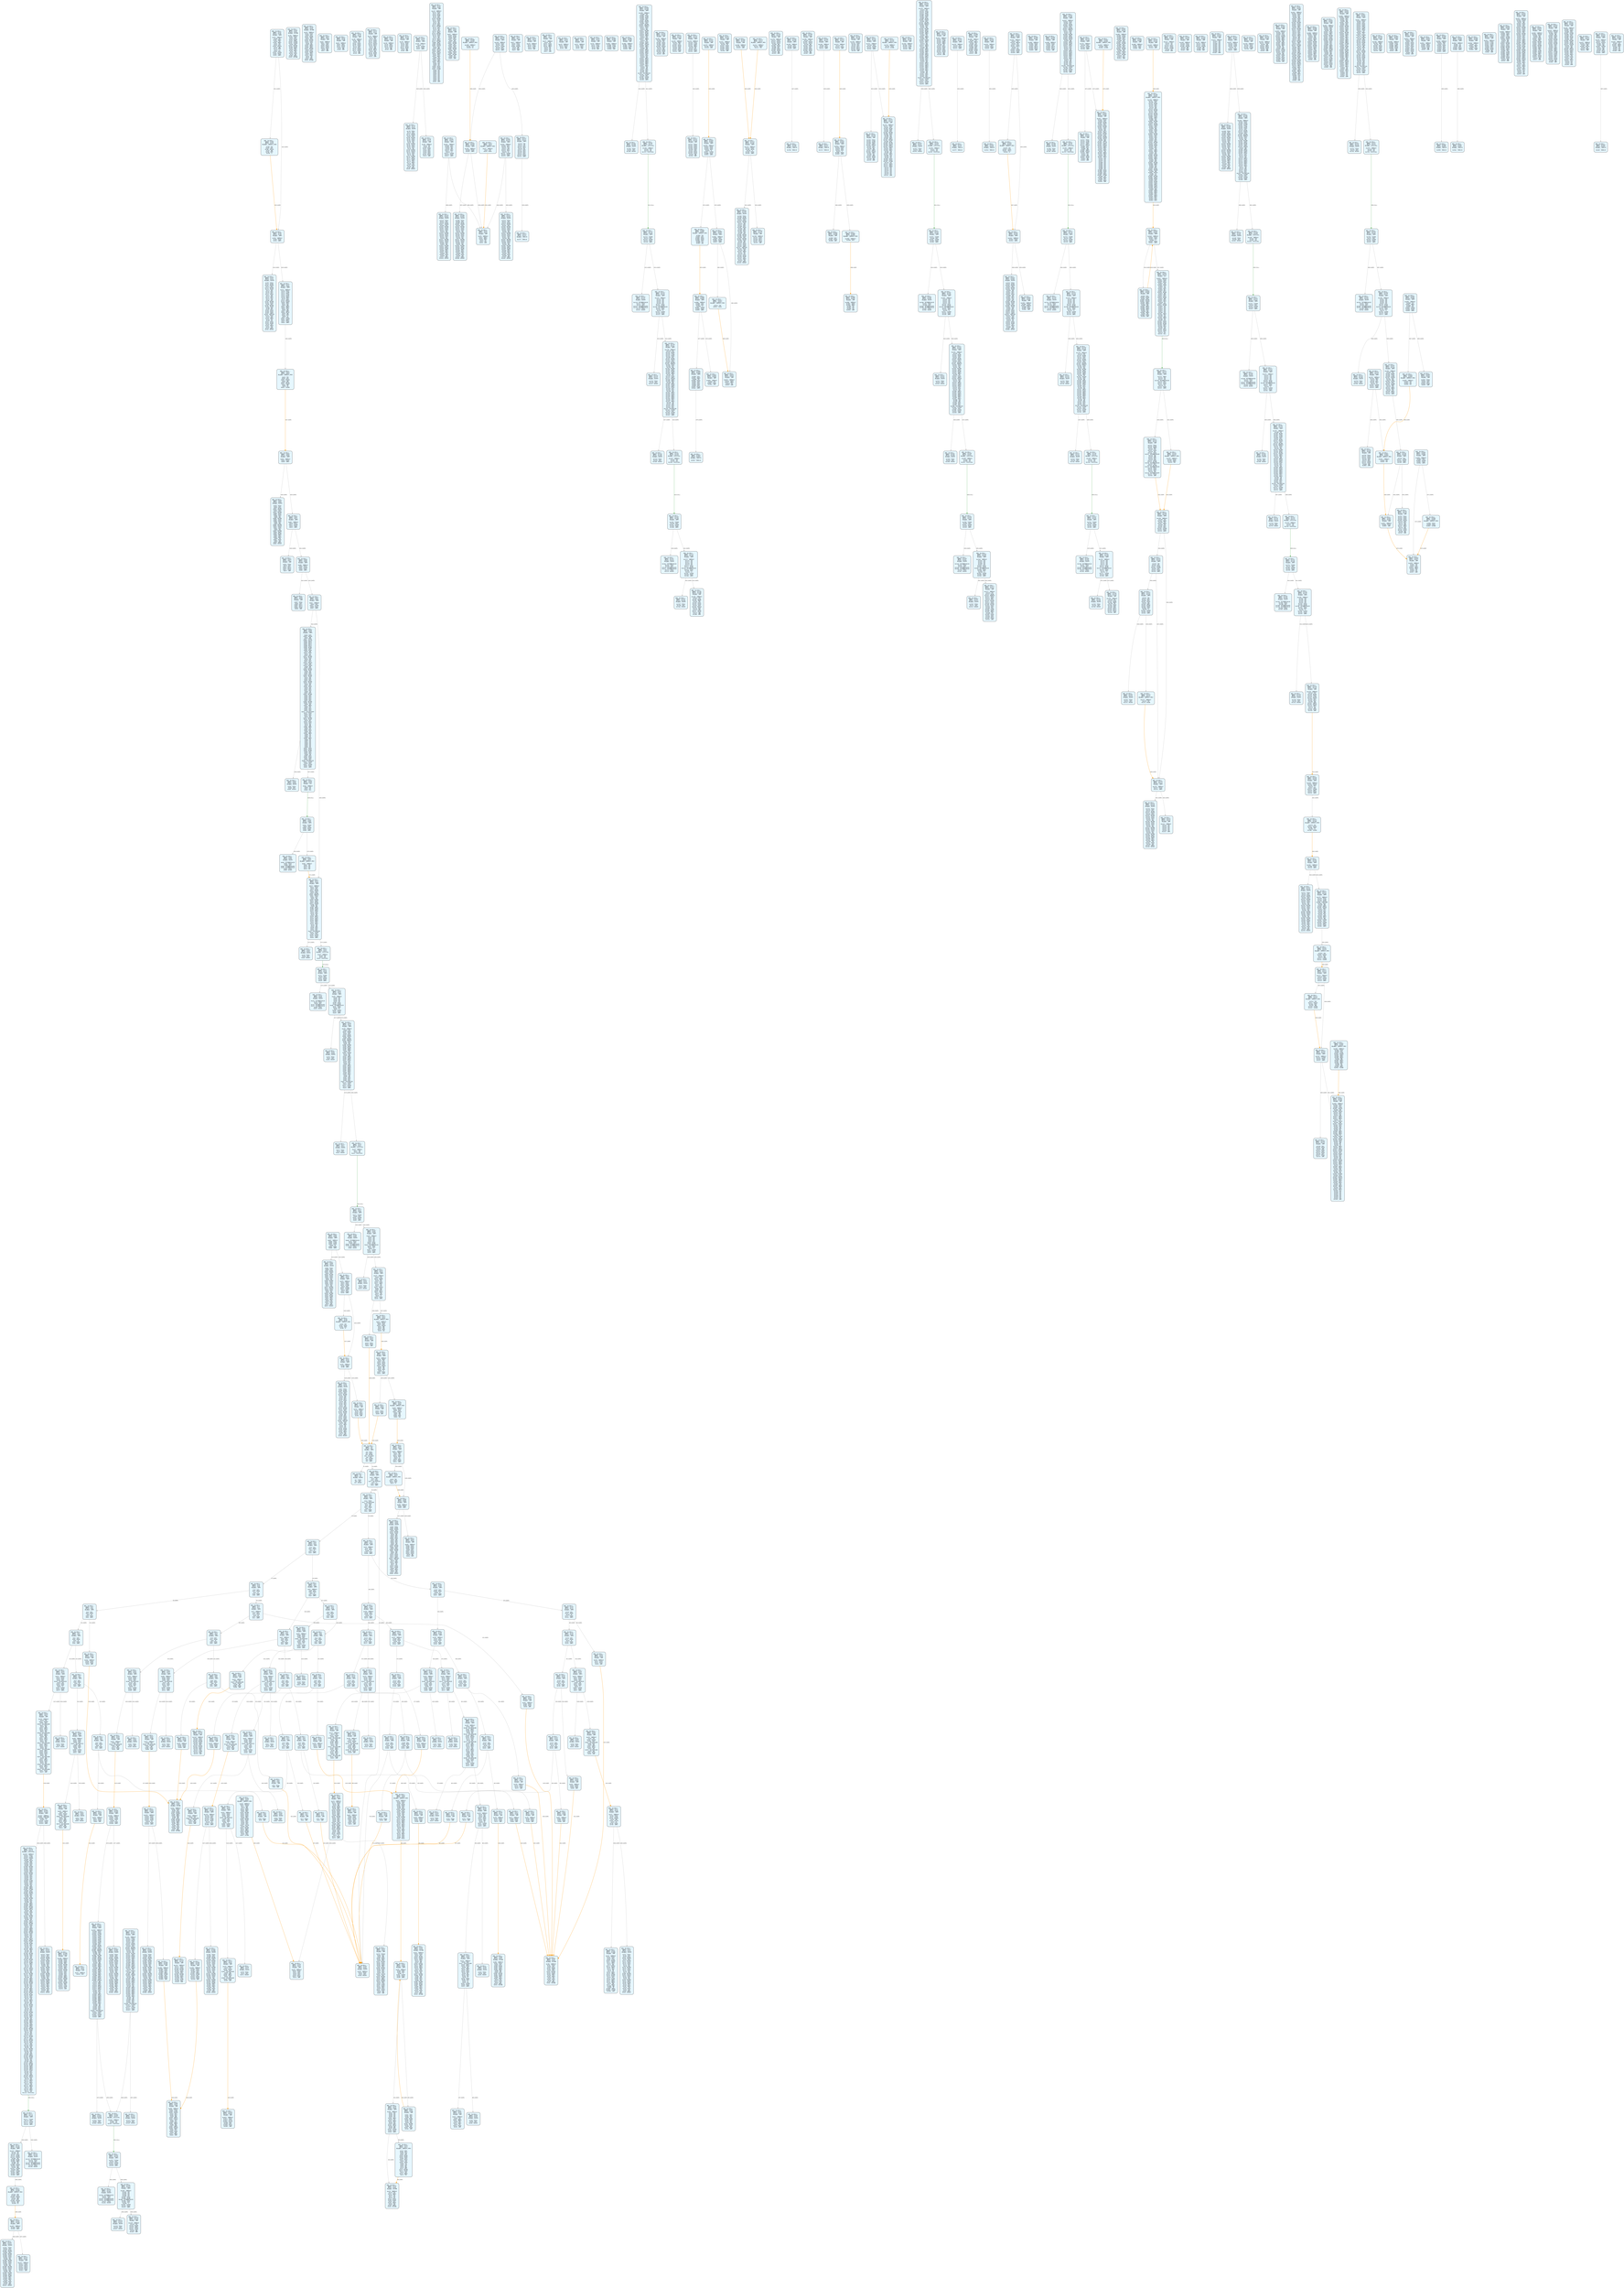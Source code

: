 digraph Static_Complete_CFG {
    rankdir=TB;
    node [shape=box, style="filled, rounded", fontname="Monospace", fontsize=9, margin=0.15];
    edge [fontname="Arial", fontsize=8, penwidth=1.2];
    "block_0" [label="合约: 0xc2dbca...
起始PC: 0x0
终止PC: 0xb
终止指令: JUMPI
---------
0x0: PUSH1
0x2: PUSH1
0x4: MSTORE
0x5: CALLVALUE
0x6: DUP1
0x7: ISZERO
0x8: PUSH2
0xb: JUMPI", fillcolor="#e6f7ff"];
    "block_c" [label="合约: 0xc2dbca...
起始PC: 0xc
终止PC: 0xf
终止指令: REVERT
---------
0xc: PUSH1
0xe: DUP1
0xf: REVERT", fillcolor="#e6f7ff"];
    "block_10" [label="合约: 0xc2dbca...
起始PC: 0x10
终止PC: 0x19
终止指令: JUMPI
---------
0x10: JUMPDEST
0x11: POP
0x12: PUSH1
0x14: CALLDATASIZE
0x15: LT
0x16: PUSH2
0x19: JUMPI", fillcolor="#e6f7ff"];
    "block_1a" [label="合约: 0xc2dbca...
起始PC: 0x1a
终止PC: 0x2a
终止指令: JUMPI
---------
0x1a: PUSH1
0x1c: CALLDATALOAD
0x1d: PUSH1
0x1f: SHR
0x20: DUP1
0x21: PUSH4
0x26: GT
0x27: PUSH2
0x2a: JUMPI", fillcolor="#e6f7ff"];
    "block_2b" [label="合约: 0xc2dbca...
起始PC: 0x2b
终止PC: 0x35
终止指令: JUMPI
---------
0x2b: DUP1
0x2c: PUSH4
0x31: GT
0x32: PUSH2
0x35: JUMPI", fillcolor="#e6f7ff"];
    "block_36" [label="合约: 0xc2dbca...
起始PC: 0x36
终止PC: 0x40
终止指令: JUMPI
---------
0x36: DUP1
0x37: PUSH4
0x3c: GT
0x3d: PUSH2
0x40: JUMPI", fillcolor="#e6f7ff"];
    "block_41" [label="合约: 0xc2dbca...
起始PC: 0x41
终止PC: 0x4b
终止指令: JUMPI
---------
0x41: DUP1
0x42: PUSH4
0x47: EQ
0x48: PUSH2
0x4b: JUMPI", fillcolor="#e6f7ff"];
    "block_4c" [label="合约: 0xc2dbca...
起始PC: 0x4c
终止PC: 0x56
终止指令: JUMPI
---------
0x4c: DUP1
0x4d: PUSH4
0x52: EQ
0x53: PUSH2
0x56: JUMPI", fillcolor="#e6f7ff"];
    "block_57" [label="合约: 0xc2dbca...
起始PC: 0x57
终止PC: 0x61
终止指令: JUMPI
---------
0x57: DUP1
0x58: PUSH4
0x5d: EQ
0x5e: PUSH2
0x61: JUMPI", fillcolor="#e6f7ff"];
    "block_62" [label="合约: 0xc2dbca...
起始PC: 0x62
终止PC: 0x6c
终止指令: JUMPI
---------
0x62: DUP1
0x63: PUSH4
0x68: EQ
0x69: PUSH2
0x6c: JUMPI", fillcolor="#e6f7ff"];
    "block_6d" [label="合约: 0xc2dbca...
起始PC: 0x6d
终止PC: 0x70
终止指令: JUMP
---------
0x6d: PUSH2
0x70: JUMP", fillcolor="#e6f7ff"];
    "block_71" [label="合约: 0xc2dbca...
起始PC: 0x71
终止PC: 0x7c
终止指令: JUMPI
---------
0x71: JUMPDEST
0x72: DUP1
0x73: PUSH4
0x78: EQ
0x79: PUSH2
0x7c: JUMPI", fillcolor="#e6f7ff"];
    "block_7d" [label="合约: 0xc2dbca...
起始PC: 0x7d
终止PC: 0x87
终止指令: JUMPI
---------
0x7d: DUP1
0x7e: PUSH4
0x83: EQ
0x84: PUSH2
0x87: JUMPI", fillcolor="#e6f7ff"];
    "block_88" [label="合约: 0xc2dbca...
起始PC: 0x88
终止PC: 0x92
终止指令: JUMPI
---------
0x88: DUP1
0x89: PUSH4
0x8e: EQ
0x8f: PUSH2
0x92: JUMPI", fillcolor="#e6f7ff"];
    "block_93" [label="合约: 0xc2dbca...
起始PC: 0x93
终止PC: 0x96
终止指令: JUMP
---------
0x93: PUSH2
0x96: JUMP", fillcolor="#e6f7ff"];
    "block_97" [label="合约: 0xc2dbca...
起始PC: 0x97
终止PC: 0xa2
终止指令: JUMPI
---------
0x97: JUMPDEST
0x98: DUP1
0x99: PUSH4
0x9e: GT
0x9f: PUSH2
0xa2: JUMPI", fillcolor="#e6f7ff"];
    "block_a3" [label="合约: 0xc2dbca...
起始PC: 0xa3
终止PC: 0xad
终止指令: JUMPI
---------
0xa3: DUP1
0xa4: PUSH4
0xa9: EQ
0xaa: PUSH2
0xad: JUMPI", fillcolor="#e6f7ff"];
    "block_ae" [label="合约: 0xc2dbca...
起始PC: 0xae
终止PC: 0xb8
终止指令: JUMPI
---------
0xae: DUP1
0xaf: PUSH4
0xb4: EQ
0xb5: PUSH2
0xb8: JUMPI", fillcolor="#e6f7ff"];
    "block_b9" [label="合约: 0xc2dbca...
起始PC: 0xb9
终止PC: 0xc3
终止指令: JUMPI
---------
0xb9: DUP1
0xba: PUSH4
0xbf: EQ
0xc0: PUSH2
0xc3: JUMPI", fillcolor="#e6f7ff"];
    "block_c4" [label="合约: 0xc2dbca...
起始PC: 0xc4
终止PC: 0xce
终止指令: JUMPI
---------
0xc4: DUP1
0xc5: PUSH4
0xca: EQ
0xcb: PUSH2
0xce: JUMPI", fillcolor="#e6f7ff"];
    "block_cf" [label="合约: 0xc2dbca...
起始PC: 0xcf
终止PC: 0xd2
终止指令: JUMP
---------
0xcf: PUSH2
0xd2: JUMP", fillcolor="#e6f7ff"];
    "block_d3" [label="合约: 0xc2dbca...
起始PC: 0xd3
终止PC: 0xde
终止指令: JUMPI
---------
0xd3: JUMPDEST
0xd4: DUP1
0xd5: PUSH4
0xda: EQ
0xdb: PUSH2
0xde: JUMPI", fillcolor="#e6f7ff"];
    "block_df" [label="合约: 0xc2dbca...
起始PC: 0xdf
终止PC: 0xe9
终止指令: JUMPI
---------
0xdf: DUP1
0xe0: PUSH4
0xe5: EQ
0xe6: PUSH2
0xe9: JUMPI", fillcolor="#e6f7ff"];
    "block_ea" [label="合约: 0xc2dbca...
起始PC: 0xea
终止PC: 0xf4
终止指令: JUMPI
---------
0xea: DUP1
0xeb: PUSH4
0xf0: EQ
0xf1: PUSH2
0xf4: JUMPI", fillcolor="#e6f7ff"];
    "block_f5" [label="合约: 0xc2dbca...
起始PC: 0xf5
终止PC: 0xf8
终止指令: JUMP
---------
0xf5: PUSH2
0xf8: JUMP", fillcolor="#e6f7ff"];
    "block_f9" [label="合约: 0xc2dbca...
起始PC: 0xf9
终止PC: 0x104
终止指令: JUMPI
---------
0xf9: JUMPDEST
0xfa: DUP1
0xfb: PUSH4
0x100: GT
0x101: PUSH2
0x104: JUMPI", fillcolor="#e6f7ff"];
    "block_105" [label="合约: 0xc2dbca...
起始PC: 0x105
终止PC: 0x10f
终止指令: JUMPI
---------
0x105: DUP1
0x106: PUSH4
0x10b: GT
0x10c: PUSH2
0x10f: JUMPI", fillcolor="#e6f7ff"];
    "block_110" [label="合约: 0xc2dbca...
起始PC: 0x110
终止PC: 0x11a
终止指令: JUMPI
---------
0x110: DUP1
0x111: PUSH4
0x116: EQ
0x117: PUSH2
0x11a: JUMPI", fillcolor="#e6f7ff"];
    "block_11b" [label="合约: 0xc2dbca...
起始PC: 0x11b
终止PC: 0x125
终止指令: JUMPI
---------
0x11b: DUP1
0x11c: PUSH4
0x121: EQ
0x122: PUSH2
0x125: JUMPI", fillcolor="#e6f7ff"];
    "block_126" [label="合约: 0xc2dbca...
起始PC: 0x126
终止PC: 0x130
终止指令: JUMPI
---------
0x126: DUP1
0x127: PUSH4
0x12c: EQ
0x12d: PUSH2
0x130: JUMPI", fillcolor="#e6f7ff"];
    "block_131" [label="合约: 0xc2dbca...
起始PC: 0x131
终止PC: 0x13b
终止指令: JUMPI
---------
0x131: DUP1
0x132: PUSH4
0x137: EQ
0x138: PUSH2
0x13b: JUMPI", fillcolor="#e6f7ff"];
    "block_13c" [label="合约: 0xc2dbca...
起始PC: 0x13c
终止PC: 0x13f
终止指令: JUMP
---------
0x13c: PUSH2
0x13f: JUMP", fillcolor="#e6f7ff"];
    "block_140" [label="合约: 0xc2dbca...
起始PC: 0x140
终止PC: 0x14b
终止指令: JUMPI
---------
0x140: JUMPDEST
0x141: DUP1
0x142: PUSH4
0x147: EQ
0x148: PUSH2
0x14b: JUMPI", fillcolor="#e6f7ff"];
    "block_14c" [label="合约: 0xc2dbca...
起始PC: 0x14c
终止PC: 0x156
终止指令: JUMPI
---------
0x14c: DUP1
0x14d: PUSH4
0x152: EQ
0x153: PUSH2
0x156: JUMPI", fillcolor="#e6f7ff"];
    "block_157" [label="合约: 0xc2dbca...
起始PC: 0x157
终止PC: 0x161
终止指令: JUMPI
---------
0x157: DUP1
0x158: PUSH4
0x15d: EQ
0x15e: PUSH2
0x161: JUMPI", fillcolor="#e6f7ff"];
    "block_162" [label="合约: 0xc2dbca...
起始PC: 0x162
终止PC: 0x165
终止指令: JUMP
---------
0x162: PUSH2
0x165: JUMP", fillcolor="#e6f7ff"];
    "block_166" [label="合约: 0xc2dbca...
起始PC: 0x166
终止PC: 0x171
终止指令: JUMPI
---------
0x166: JUMPDEST
0x167: DUP1
0x168: PUSH4
0x16d: GT
0x16e: PUSH2
0x171: JUMPI", fillcolor="#e6f7ff"];
    "block_172" [label="合约: 0xc2dbca...
起始PC: 0x172
终止PC: 0x17c
终止指令: JUMPI
---------
0x172: DUP1
0x173: PUSH4
0x178: EQ
0x179: PUSH2
0x17c: JUMPI", fillcolor="#e6f7ff"];
    "block_17d" [label="合约: 0xc2dbca...
起始PC: 0x17d
终止PC: 0x187
终止指令: JUMPI
---------
0x17d: DUP1
0x17e: PUSH4
0x183: EQ
0x184: PUSH2
0x187: JUMPI", fillcolor="#e6f7ff"];
    "block_188" [label="合约: 0xc2dbca...
起始PC: 0x188
终止PC: 0x192
终止指令: JUMPI
---------
0x188: DUP1
0x189: PUSH4
0x18e: EQ
0x18f: PUSH2
0x192: JUMPI", fillcolor="#e6f7ff"];
    "block_193" [label="合约: 0xc2dbca...
起始PC: 0x193
终止PC: 0x196
终止指令: JUMP
---------
0x193: PUSH2
0x196: JUMP", fillcolor="#e6f7ff"];
    "block_197" [label="合约: 0xc2dbca...
起始PC: 0x197
终止PC: 0x1a2
终止指令: JUMPI
---------
0x197: JUMPDEST
0x198: DUP1
0x199: PUSH4
0x19e: EQ
0x19f: PUSH2
0x1a2: JUMPI", fillcolor="#e6f7ff"];
    "block_1a3" [label="合约: 0xc2dbca...
起始PC: 0x1a3
终止PC: 0x1ad
终止指令: JUMPI
---------
0x1a3: DUP1
0x1a4: PUSH4
0x1a9: EQ
0x1aa: PUSH2
0x1ad: JUMPI", fillcolor="#e6f7ff"];
    "block_1ae" [label="合约: 0xc2dbca...
起始PC: 0x1ae
终止PC: 0x1b8
终止指令: JUMPI
---------
0x1ae: DUP1
0x1af: PUSH4
0x1b4: EQ
0x1b5: PUSH2
0x1b8: JUMPI", fillcolor="#e6f7ff"];
    "block_1b9" [label="合约: 0xc2dbca...
起始PC: 0x1b9
终止PC: 0x1bd
终止指令: REVERT
---------
0x1b9: JUMPDEST
0x1ba: PUSH1
0x1bc: DUP1
0x1bd: REVERT", fillcolor="#e6f7ff"];
    "block_1be" [label="合约: 0xc2dbca...
起始PC: 0x1be
终止PC: 0x1cf
终止指令: JUMPI
---------
0x1be: JUMPDEST
0x1bf: PUSH2
0x1c2: PUSH1
0x1c4: DUP1
0x1c5: CALLDATASIZE
0x1c6: SUB
0x1c7: PUSH1
0x1c9: DUP2
0x1ca: LT
0x1cb: ISZERO
0x1cc: PUSH2
0x1cf: JUMPI", fillcolor="#e6f7ff"];
    "block_1d0" [label="合约: 0xc2dbca...
起始PC: 0x1d0
终止PC: 0x1d3
终止指令: REVERT
---------
0x1d0: PUSH1
0x1d2: DUP1
0x1d3: REVERT", fillcolor="#e6f7ff"];
    "block_1d4" [label="合约: 0xc2dbca...
起始PC: 0x1d4
终止PC: 0x213
终止指令: JUMPI
---------
0x1d4: JUMPDEST
0x1d5: DUP2
0x1d6: CALLDATALOAD
0x1d7: SWAP2
0x1d8: PUSH1
0x1da: DUP2
0x1db: ADD
0x1dc: CALLDATALOAD
0x1dd: SWAP2
0x1de: PUSH20
0x1f3: PUSH1
0x1f5: DUP4
0x1f6: ADD
0x1f7: CALLDATALOAD
0x1f8: AND
0x1f9: SWAP2
0x1fa: SWAP1
0x1fb: DUP2
0x1fc: ADD
0x1fd: SWAP1
0x1fe: PUSH1
0x200: DUP2
0x201: ADD
0x202: PUSH1
0x204: DUP3
0x205: ADD
0x206: CALLDATALOAD
0x207: PUSH5
0x20d: DUP2
0x20e: GT
0x20f: ISZERO
0x210: PUSH2
0x213: JUMPI", fillcolor="#e6f7ff"];
    "block_214" [label="合约: 0xc2dbca...
起始PC: 0x214
终止PC: 0x217
终止指令: REVERT
---------
0x214: PUSH1
0x216: DUP1
0x217: REVERT", fillcolor="#e6f7ff"];
    "block_218" [label="合约: 0xc2dbca...
起始PC: 0x218
终止PC: 0x225
终止指令: JUMPI
---------
0x218: JUMPDEST
0x219: DUP3
0x21a: ADD
0x21b: DUP4
0x21c: PUSH1
0x21e: DUP3
0x21f: ADD
0x220: GT
0x221: ISZERO
0x222: PUSH2
0x225: JUMPI", fillcolor="#e6f7ff"];
    "block_226" [label="合约: 0xc2dbca...
起始PC: 0x226
终止PC: 0x229
终止指令: REVERT
---------
0x226: PUSH1
0x228: DUP1
0x229: REVERT", fillcolor="#e6f7ff"];
    "block_22a" [label="合约: 0xc2dbca...
起始PC: 0x22a
终止PC: 0x247
终止指令: JUMPI
---------
0x22a: JUMPDEST
0x22b: DUP1
0x22c: CALLDATALOAD
0x22d: SWAP1
0x22e: PUSH1
0x230: ADD
0x231: SWAP2
0x232: DUP5
0x233: PUSH1
0x235: DUP4
0x236: MUL
0x237: DUP5
0x238: ADD
0x239: GT
0x23a: PUSH5
0x240: DUP4
0x241: GT
0x242: OR
0x243: ISZERO
0x244: PUSH2
0x247: JUMPI", fillcolor="#e6f7ff"];
    "block_248" [label="合约: 0xc2dbca...
起始PC: 0x248
终止PC: 0x24b
终止指令: REVERT
---------
0x248: PUSH1
0x24a: DUP1
0x24b: REVERT", fillcolor="#e6f7ff"];
    "block_24c" [label="合约: 0xc2dbca...
起始PC: 0x24c
终止PC: 0x256
终止指令: JUMP
---------
0x24c: JUMPDEST
0x24d: POP
0x24e: SWAP1
0x24f: SWAP3
0x250: POP
0x251: SWAP1
0x252: POP
0x253: PUSH2
0x256: JUMP", fillcolor="#e6f7ff"];
    "block_257" [label="合约: 0xc2dbca...
起始PC: 0x257
终止PC: 0x258
终止指令: STOP
---------
0x257: JUMPDEST
0x258: STOP", fillcolor="#e6f7ff"];
    "block_259" [label="合约: 0xc2dbca...
起始PC: 0x259
终止PC: 0x260
终止指令: JUMP
---------
0x259: JUMPDEST
0x25a: PUSH2
0x25d: PUSH2
0x260: JUMP", fillcolor="#e6f7ff"];
    "block_261" [label="合约: 0xc2dbca...
起始PC: 0x261
终止PC: 0x281
终止指令: JUMPDEST_PREV
---------
0x261: JUMPDEST
0x262: PUSH1
0x264: DUP1
0x265: MLOAD
0x266: PUSH1
0x268: DUP1
0x269: DUP3
0x26a: MSTORE
0x26b: DUP4
0x26c: MLOAD
0x26d: DUP2
0x26e: DUP4
0x26f: ADD
0x270: MSTORE
0x271: DUP4
0x272: MLOAD
0x273: SWAP2
0x274: SWAP3
0x275: DUP4
0x276: SWAP3
0x277: SWAP1
0x278: DUP4
0x279: ADD
0x27a: SWAP2
0x27b: DUP6
0x27c: ADD
0x27d: SWAP1
0x27e: DUP1
0x27f: DUP4
0x280: DUP4
0x281: PUSH1", fillcolor="#e6f7ff"];
    "block_283" [label="合约: 0xc2dbca...
起始PC: 0x283
终止PC: 0x28b
终止指令: JUMPI
---------
0x283: JUMPDEST
0x284: DUP4
0x285: DUP2
0x286: LT
0x287: ISZERO
0x288: PUSH2
0x28b: JUMPI", fillcolor="#e6f7ff"];
    "block_28c" [label="合约: 0xc2dbca...
起始PC: 0x28c
终止PC: 0x29a
终止指令: JUMP
---------
0x28c: DUP2
0x28d: DUP2
0x28e: ADD
0x28f: MLOAD
0x290: DUP4
0x291: DUP3
0x292: ADD
0x293: MSTORE
0x294: PUSH1
0x296: ADD
0x297: PUSH2
0x29a: JUMP", fillcolor="#e6f7ff"];
    "block_29b" [label="合约: 0xc2dbca...
起始PC: 0x29b
终止PC: 0x2ae
终止指令: JUMPI
---------
0x29b: JUMPDEST
0x29c: POP
0x29d: POP
0x29e: POP
0x29f: POP
0x2a0: SWAP1
0x2a1: POP
0x2a2: SWAP1
0x2a3: DUP2
0x2a4: ADD
0x2a5: SWAP1
0x2a6: PUSH1
0x2a8: AND
0x2a9: DUP1
0x2aa: ISZERO
0x2ab: PUSH2
0x2ae: JUMPI", fillcolor="#e6f7ff"];
    "block_2af" [label="合约: 0xc2dbca...
起始PC: 0x2af
终止PC: 0x2c7
终止指令: JUMPDEST_PREV
---------
0x2af: DUP1
0x2b0: DUP3
0x2b1: SUB
0x2b2: DUP1
0x2b3: MLOAD
0x2b4: PUSH1
0x2b6: DUP4
0x2b7: PUSH1
0x2b9: SUB
0x2ba: PUSH2
0x2bd: EXP
0x2be: SUB
0x2bf: NOT
0x2c0: AND
0x2c1: DUP2
0x2c2: MSTORE
0x2c3: PUSH1
0x2c5: ADD
0x2c6: SWAP2
0x2c7: POP", fillcolor="#e6f7ff"];
    "block_2c8" [label="合约: 0xc2dbca...
起始PC: 0x2c8
终止PC: 0x2d5
终止指令: RETURN
---------
0x2c8: JUMPDEST
0x2c9: POP
0x2ca: SWAP3
0x2cb: POP
0x2cc: POP
0x2cd: POP
0x2ce: PUSH1
0x2d0: MLOAD
0x2d1: DUP1
0x2d2: SWAP2
0x2d3: SUB
0x2d4: SWAP1
0x2d5: RETURN", fillcolor="#e6f7ff"];
    "block_2d6" [label="合约: 0xc2dbca...
起始PC: 0x2d6
终止PC: 0x2dd
终止指令: JUMP
---------
0x2d6: JUMPDEST
0x2d7: PUSH2
0x2da: PUSH2
0x2dd: JUMP", fillcolor="#e6f7ff"];
    "block_2de" [label="合约: 0xc2dbca...
起始PC: 0x2de
终止PC: 0x314
终止指令: RETURN
---------
0x2de: JUMPDEST
0x2df: PUSH1
0x2e1: DUP1
0x2e2: MLOAD
0x2e3: PUSH14
0x2f2: SWAP5
0x2f3: DUP6
0x2f4: AND
0x2f5: DUP2
0x2f6: MSTORE
0x2f7: SWAP3
0x2f8: SWAP1
0x2f9: SWAP4
0x2fa: AND
0x2fb: PUSH1
0x2fd: DUP4
0x2fe: ADD
0x2ff: MSTORE
0x300: PUSH4
0x305: AND
0x306: DUP2
0x307: DUP4
0x308: ADD
0x309: MSTORE
0x30a: SWAP1
0x30b: MLOAD
0x30c: SWAP1
0x30d: DUP2
0x30e: SWAP1
0x30f: SUB
0x310: PUSH1
0x312: ADD
0x313: SWAP1
0x314: RETURN", fillcolor="#e6f7ff"];
    "block_315" [label="合约: 0xc2dbca...
起始PC: 0x315
终止PC: 0x326
终止指令: JUMPI
---------
0x315: JUMPDEST
0x316: PUSH2
0x319: PUSH1
0x31b: DUP1
0x31c: CALLDATASIZE
0x31d: SUB
0x31e: PUSH1
0x320: DUP2
0x321: LT
0x322: ISZERO
0x323: PUSH2
0x326: JUMPI", fillcolor="#e6f7ff"];
    "block_327" [label="合约: 0xc2dbca...
起始PC: 0x327
终止PC: 0x32a
终止指令: REVERT
---------
0x327: PUSH1
0x329: DUP1
0x32a: REVERT", fillcolor="#e6f7ff"];
    "block_32b" [label="合约: 0xc2dbca...
起始PC: 0x32b
终止PC: 0x34d
终止指令: JUMP
---------
0x32b: JUMPDEST
0x32c: POP
0x32d: PUSH20
0x342: DUP2
0x343: CALLDATALOAD
0x344: AND
0x345: SWAP1
0x346: PUSH1
0x348: ADD
0x349: CALLDATALOAD
0x34a: PUSH2
0x34d: JUMP", fillcolor="#e6f7ff"];
    "block_34e" [label="合约: 0xc2dbca...
起始PC: 0x34e
终止PC: 0x361
终止指令: RETURN
---------
0x34e: JUMPDEST
0x34f: PUSH1
0x351: DUP1
0x352: MLOAD
0x353: SWAP2
0x354: ISZERO
0x355: ISZERO
0x356: DUP3
0x357: MSTORE
0x358: MLOAD
0x359: SWAP1
0x35a: DUP2
0x35b: SWAP1
0x35c: SUB
0x35d: PUSH1
0x35f: ADD
0x360: SWAP1
0x361: RETURN", fillcolor="#e6f7ff"];
    "block_362" [label="合约: 0xc2dbca...
起始PC: 0x362
终止PC: 0x369
终止指令: JUMP
---------
0x362: JUMPDEST
0x363: PUSH2
0x366: PUSH2
0x369: JUMP", fillcolor="#e6f7ff"];
    "block_36a" [label="合约: 0xc2dbca...
起始PC: 0x36a
终止PC: 0x392
终止指令: RETURN
---------
0x36a: JUMPDEST
0x36b: PUSH1
0x36d: DUP1
0x36e: MLOAD
0x36f: PUSH20
0x384: SWAP1
0x385: SWAP3
0x386: AND
0x387: DUP3
0x388: MSTORE
0x389: MLOAD
0x38a: SWAP1
0x38b: DUP2
0x38c: SWAP1
0x38d: SUB
0x38e: PUSH1
0x390: ADD
0x391: SWAP1
0x392: RETURN", fillcolor="#e6f7ff"];
    "block_393" [label="合约: 0xc2dbca...
起始PC: 0x393
终止PC: 0x39a
终止指令: JUMP
---------
0x393: JUMPDEST
0x394: PUSH2
0x397: PUSH2
0x39a: JUMP", fillcolor="#e6f7ff"];
    "block_39b" [label="合约: 0xc2dbca...
起始PC: 0x39b
终止PC: 0x3ac
终止指令: RETURN
---------
0x39b: JUMPDEST
0x39c: PUSH1
0x39e: DUP1
0x39f: MLOAD
0x3a0: SWAP2
0x3a1: DUP3
0x3a2: MSTORE
0x3a3: MLOAD
0x3a4: SWAP1
0x3a5: DUP2
0x3a6: SWAP1
0x3a7: SUB
0x3a8: PUSH1
0x3aa: ADD
0x3ab: SWAP1
0x3ac: RETURN", fillcolor="#e6f7ff"];
    "block_3ad" [label="合约: 0xc2dbca...
起始PC: 0x3ad
终止PC: 0x3be
终止指令: JUMPI
---------
0x3ad: JUMPDEST
0x3ae: PUSH2
0x3b1: PUSH1
0x3b3: DUP1
0x3b4: CALLDATASIZE
0x3b5: SUB
0x3b6: PUSH1
0x3b8: DUP2
0x3b9: LT
0x3ba: ISZERO
0x3bb: PUSH2
0x3be: JUMPI", fillcolor="#e6f7ff"];
    "block_3bf" [label="合约: 0xc2dbca...
起始PC: 0x3bf
终止PC: 0x3c2
终止指令: REVERT
---------
0x3bf: PUSH1
0x3c1: DUP1
0x3c2: REVERT", fillcolor="#e6f7ff"];
    "block_3c3" [label="合约: 0xc2dbca...
起始PC: 0x3c3
终止PC: 0x3ef
终止指令: JUMP
---------
0x3c3: JUMPDEST
0x3c4: POP
0x3c5: PUSH20
0x3da: DUP2
0x3db: CALLDATALOAD
0x3dc: DUP2
0x3dd: AND
0x3de: SWAP2
0x3df: PUSH1
0x3e1: DUP2
0x3e2: ADD
0x3e3: CALLDATALOAD
0x3e4: SWAP1
0x3e5: SWAP2
0x3e6: AND
0x3e7: SWAP1
0x3e8: PUSH1
0x3ea: ADD
0x3eb: CALLDATALOAD
0x3ec: PUSH2
0x3ef: JUMP", fillcolor="#e6f7ff"];
    "block_3f0" [label="合约: 0xc2dbca...
起始PC: 0x3f0
终止PC: 0x3f7
终止指令: JUMP
---------
0x3f0: JUMPDEST
0x3f1: PUSH2
0x3f4: PUSH2
0x3f7: JUMP", fillcolor="#e6f7ff"];
    "block_3f8" [label="合约: 0xc2dbca...
起始PC: 0x3f8
终止PC: 0x3ff
终止指令: JUMP
---------
0x3f8: JUMPDEST
0x3f9: PUSH2
0x3fc: PUSH2
0x3ff: JUMP", fillcolor="#e6f7ff"];
    "block_400" [label="合约: 0xc2dbca...
起始PC: 0x400
终止PC: 0x415
终止指令: RETURN
---------
0x400: JUMPDEST
0x401: PUSH1
0x403: DUP1
0x404: MLOAD
0x405: PUSH1
0x407: SWAP1
0x408: SWAP3
0x409: AND
0x40a: DUP3
0x40b: MSTORE
0x40c: MLOAD
0x40d: SWAP1
0x40e: DUP2
0x40f: SWAP1
0x410: SUB
0x411: PUSH1
0x413: ADD
0x414: SWAP1
0x415: RETURN", fillcolor="#e6f7ff"];
    "block_416" [label="合约: 0xc2dbca...
起始PC: 0x416
终止PC: 0x41d
终止指令: JUMP
---------
0x416: JUMPDEST
0x417: PUSH2
0x41a: PUSH2
0x41d: JUMP", fillcolor="#e6f7ff"];
    "block_41e" [label="合约: 0xc2dbca...
起始PC: 0x41e
终止PC: 0x42f
终止指令: JUMPI
---------
0x41e: JUMPDEST
0x41f: PUSH2
0x422: PUSH1
0x424: DUP1
0x425: CALLDATASIZE
0x426: SUB
0x427: PUSH1
0x429: DUP2
0x42a: LT
0x42b: ISZERO
0x42c: PUSH2
0x42f: JUMPI", fillcolor="#e6f7ff"];
    "block_430" [label="合约: 0xc2dbca...
起始PC: 0x430
终止PC: 0x433
终止指令: REVERT
---------
0x430: PUSH1
0x432: DUP1
0x433: REVERT", fillcolor="#e6f7ff"];
    "block_434" [label="合约: 0xc2dbca...
起始PC: 0x434
终止PC: 0x458
终止指令: JUMP
---------
0x434: JUMPDEST
0x435: POP
0x436: PUSH20
0x44b: DUP2
0x44c: CALLDATALOAD
0x44d: DUP2
0x44e: AND
0x44f: SWAP2
0x450: PUSH1
0x452: ADD
0x453: CALLDATALOAD
0x454: AND
0x455: PUSH2
0x458: JUMP", fillcolor="#e6f7ff"];
    "block_459" [label="合约: 0xc2dbca...
起始PC: 0x459
终止PC: 0x460
终止指令: JUMP
---------
0x459: JUMPDEST
0x45a: PUSH2
0x45d: PUSH2
0x460: JUMP", fillcolor="#e6f7ff"];
    "block_461" [label="合约: 0xc2dbca...
起始PC: 0x461
终止PC: 0x468
终止指令: JUMP
---------
0x461: JUMPDEST
0x462: PUSH2
0x465: PUSH2
0x468: JUMP", fillcolor="#e6f7ff"];
    "block_469" [label="合约: 0xc2dbca...
起始PC: 0x469
终止PC: 0x47a
终止指令: JUMPI
---------
0x469: JUMPDEST
0x46a: PUSH2
0x46d: PUSH1
0x46f: DUP1
0x470: CALLDATASIZE
0x471: SUB
0x472: PUSH1
0x474: DUP2
0x475: LT
0x476: ISZERO
0x477: PUSH2
0x47a: JUMPI", fillcolor="#e6f7ff"];
    "block_47b" [label="合约: 0xc2dbca...
起始PC: 0x47b
终止PC: 0x47e
终止指令: REVERT
---------
0x47b: PUSH1
0x47d: DUP1
0x47e: REVERT", fillcolor="#e6f7ff"];
    "block_47f" [label="合约: 0xc2dbca...
起始PC: 0x47f
终止PC: 0x49b
终止指令: JUMP
---------
0x47f: JUMPDEST
0x480: POP
0x481: CALLDATALOAD
0x482: PUSH20
0x497: AND
0x498: PUSH2
0x49b: JUMP", fillcolor="#e6f7ff"];
    "block_49c" [label="合约: 0xc2dbca...
起始PC: 0x49c
终止PC: 0x4ad
终止指令: JUMPI
---------
0x49c: JUMPDEST
0x49d: PUSH2
0x4a0: PUSH1
0x4a2: DUP1
0x4a3: CALLDATASIZE
0x4a4: SUB
0x4a5: PUSH1
0x4a7: DUP2
0x4a8: LT
0x4a9: ISZERO
0x4aa: PUSH2
0x4ad: JUMPI", fillcolor="#e6f7ff"];
    "block_4ae" [label="合约: 0xc2dbca...
起始PC: 0x4ae
终止PC: 0x4b1
终止指令: REVERT
---------
0x4ae: PUSH1
0x4b0: DUP1
0x4b1: REVERT", fillcolor="#e6f7ff"];
    "block_4b2" [label="合约: 0xc2dbca...
起始PC: 0x4b2
终止PC: 0x4ce
终止指令: JUMP
---------
0x4b2: JUMPDEST
0x4b3: POP
0x4b4: CALLDATALOAD
0x4b5: PUSH20
0x4ca: AND
0x4cb: PUSH2
0x4ce: JUMP", fillcolor="#e6f7ff"];
    "block_4cf" [label="合约: 0xc2dbca...
起始PC: 0x4cf
终止PC: 0x4d6
终止指令: JUMP
---------
0x4cf: JUMPDEST
0x4d0: PUSH2
0x4d3: PUSH2
0x4d6: JUMP", fillcolor="#e6f7ff"];
    "block_4d7" [label="合约: 0xc2dbca...
起始PC: 0x4d7
终止PC: 0x4e8
终止指令: JUMPI
---------
0x4d7: JUMPDEST
0x4d8: PUSH2
0x4db: PUSH1
0x4dd: DUP1
0x4de: CALLDATASIZE
0x4df: SUB
0x4e0: PUSH1
0x4e2: DUP2
0x4e3: LT
0x4e4: ISZERO
0x4e5: PUSH2
0x4e8: JUMPI", fillcolor="#e6f7ff"];
    "block_4e9" [label="合约: 0xc2dbca...
起始PC: 0x4e9
终止PC: 0x4ec
终止指令: REVERT
---------
0x4e9: PUSH1
0x4eb: DUP1
0x4ec: REVERT", fillcolor="#e6f7ff"];
    "block_4ed" [label="合约: 0xc2dbca...
起始PC: 0x4ed
终止PC: 0x509
终止指令: JUMP
---------
0x4ed: JUMPDEST
0x4ee: POP
0x4ef: CALLDATALOAD
0x4f0: PUSH20
0x505: AND
0x506: PUSH2
0x509: JUMP", fillcolor="#e6f7ff"];
    "block_50a" [label="合约: 0xc2dbca...
起始PC: 0x50a
终止PC: 0x51b
终止指令: JUMPI
---------
0x50a: JUMPDEST
0x50b: PUSH2
0x50e: PUSH1
0x510: DUP1
0x511: CALLDATASIZE
0x512: SUB
0x513: PUSH1
0x515: DUP2
0x516: LT
0x517: ISZERO
0x518: PUSH2
0x51b: JUMPI", fillcolor="#e6f7ff"];
    "block_51c" [label="合约: 0xc2dbca...
起始PC: 0x51c
终止PC: 0x51f
终止指令: REVERT
---------
0x51c: PUSH1
0x51e: DUP1
0x51f: REVERT", fillcolor="#e6f7ff"];
    "block_520" [label="合约: 0xc2dbca...
起始PC: 0x520
终止PC: 0x53c
终止指令: JUMP
---------
0x520: JUMPDEST
0x521: POP
0x522: CALLDATALOAD
0x523: PUSH20
0x538: AND
0x539: PUSH2
0x53c: JUMP", fillcolor="#e6f7ff"];
    "block_53d" [label="合约: 0xc2dbca...
起始PC: 0x53d
终止PC: 0x555
终止指令: RETURN
---------
0x53d: JUMPDEST
0x53e: PUSH1
0x540: DUP1
0x541: MLOAD
0x542: SWAP3
0x543: DUP4
0x544: MSTORE
0x545: PUSH1
0x547: DUP4
0x548: ADD
0x549: SWAP2
0x54a: SWAP1
0x54b: SWAP2
0x54c: MSTORE
0x54d: DUP1
0x54e: MLOAD
0x54f: SWAP2
0x550: DUP3
0x551: SWAP1
0x552: SUB
0x553: ADD
0x554: SWAP1
0x555: RETURN", fillcolor="#e6f7ff"];
    "block_556" [label="合约: 0xc2dbca...
起始PC: 0x556
终止PC: 0x55d
终止指令: JUMP
---------
0x556: JUMPDEST
0x557: PUSH2
0x55a: PUSH2
0x55d: JUMP", fillcolor="#e6f7ff"];
    "block_55e" [label="合约: 0xc2dbca...
起始PC: 0x55e
终止PC: 0x56f
终止指令: JUMPI
---------
0x55e: JUMPDEST
0x55f: PUSH2
0x562: PUSH1
0x564: DUP1
0x565: CALLDATASIZE
0x566: SUB
0x567: PUSH1
0x569: DUP2
0x56a: LT
0x56b: ISZERO
0x56c: PUSH2
0x56f: JUMPI", fillcolor="#e6f7ff"];
    "block_570" [label="合约: 0xc2dbca...
起始PC: 0x570
终止PC: 0x573
终止指令: REVERT
---------
0x570: PUSH1
0x572: DUP1
0x573: REVERT", fillcolor="#e6f7ff"];
    "block_574" [label="合约: 0xc2dbca...
起始PC: 0x574
终止PC: 0x596
终止指令: JUMP
---------
0x574: JUMPDEST
0x575: POP
0x576: PUSH20
0x58b: DUP2
0x58c: CALLDATALOAD
0x58d: AND
0x58e: SWAP1
0x58f: PUSH1
0x591: ADD
0x592: CALLDATALOAD
0x593: PUSH2
0x596: JUMP", fillcolor="#e6f7ff"];
    "block_597" [label="合约: 0xc2dbca...
起始PC: 0x597
终止PC: 0x59e
终止指令: JUMP
---------
0x597: JUMPDEST
0x598: PUSH2
0x59b: PUSH2
0x59e: JUMP", fillcolor="#e6f7ff"];
    "block_59f" [label="合约: 0xc2dbca...
起始PC: 0x59f
终止PC: 0x5b0
终止指令: JUMPI
---------
0x59f: JUMPDEST
0x5a0: PUSH2
0x5a3: PUSH1
0x5a5: DUP1
0x5a6: CALLDATASIZE
0x5a7: SUB
0x5a8: PUSH1
0x5aa: DUP2
0x5ab: LT
0x5ac: ISZERO
0x5ad: PUSH2
0x5b0: JUMPI", fillcolor="#e6f7ff"];
    "block_5b1" [label="合约: 0xc2dbca...
起始PC: 0x5b1
终止PC: 0x5b4
终止指令: REVERT
---------
0x5b1: PUSH1
0x5b3: DUP1
0x5b4: REVERT", fillcolor="#e6f7ff"];
    "block_5b5" [label="合约: 0xc2dbca...
起始PC: 0x5b5
终止PC: 0x5d1
终止指令: JUMP
---------
0x5b5: JUMPDEST
0x5b6: POP
0x5b7: CALLDATALOAD
0x5b8: PUSH20
0x5cd: AND
0x5ce: PUSH2
0x5d1: JUMP", fillcolor="#e6f7ff"];
    "block_5d2" [label="合约: 0xc2dbca...
起始PC: 0x5d2
终止PC: 0x5d9
终止指令: JUMP
---------
0x5d2: JUMPDEST
0x5d3: PUSH2
0x5d6: PUSH2
0x5d9: JUMP", fillcolor="#e6f7ff"];
    "block_5da" [label="合约: 0xc2dbca...
起始PC: 0x5da
终止PC: 0x5e1
终止指令: JUMP
---------
0x5da: JUMPDEST
0x5db: PUSH2
0x5de: PUSH2
0x5e1: JUMP", fillcolor="#e6f7ff"];
    "block_5e2" [label="合约: 0xc2dbca...
起始PC: 0x5e2
终止PC: 0x5f3
终止指令: JUMPI
---------
0x5e2: JUMPDEST
0x5e3: PUSH2
0x5e6: PUSH1
0x5e8: DUP1
0x5e9: CALLDATASIZE
0x5ea: SUB
0x5eb: PUSH1
0x5ed: DUP2
0x5ee: LT
0x5ef: ISZERO
0x5f0: PUSH2
0x5f3: JUMPI", fillcolor="#e6f7ff"];
    "block_5f4" [label="合约: 0xc2dbca...
起始PC: 0x5f4
终止PC: 0x5f7
终止指令: REVERT
---------
0x5f4: PUSH1
0x5f6: DUP1
0x5f7: REVERT", fillcolor="#e6f7ff"];
    "block_5f8" [label="合约: 0xc2dbca...
起始PC: 0x5f8
终止PC: 0x63f
终止指令: JUMP
---------
0x5f8: JUMPDEST
0x5f9: POP
0x5fa: PUSH20
0x60f: DUP2
0x610: CALLDATALOAD
0x611: DUP2
0x612: AND
0x613: SWAP2
0x614: PUSH1
0x616: DUP2
0x617: ADD
0x618: CALLDATALOAD
0x619: SWAP1
0x61a: SWAP2
0x61b: AND
0x61c: SWAP1
0x61d: PUSH1
0x61f: DUP2
0x620: ADD
0x621: CALLDATALOAD
0x622: SWAP1
0x623: PUSH1
0x625: DUP2
0x626: ADD
0x627: CALLDATALOAD
0x628: SWAP1
0x629: PUSH1
0x62b: PUSH1
0x62d: DUP3
0x62e: ADD
0x62f: CALLDATALOAD
0x630: AND
0x631: SWAP1
0x632: PUSH1
0x634: DUP2
0x635: ADD
0x636: CALLDATALOAD
0x637: SWAP1
0x638: PUSH1
0x63a: ADD
0x63b: CALLDATALOAD
0x63c: PUSH2
0x63f: JUMP", fillcolor="#e6f7ff"];
    "block_640" [label="合约: 0xc2dbca...
起始PC: 0x640
终止PC: 0x651
终止指令: JUMPI
---------
0x640: JUMPDEST
0x641: PUSH2
0x644: PUSH1
0x646: DUP1
0x647: CALLDATASIZE
0x648: SUB
0x649: PUSH1
0x64b: DUP2
0x64c: LT
0x64d: ISZERO
0x64e: PUSH2
0x651: JUMPI", fillcolor="#e6f7ff"];
    "block_652" [label="合约: 0xc2dbca...
起始PC: 0x652
终止PC: 0x655
终止指令: REVERT
---------
0x652: PUSH1
0x654: DUP1
0x655: REVERT", fillcolor="#e6f7ff"];
    "block_656" [label="合约: 0xc2dbca...
起始PC: 0x656
终止PC: 0x67a
终止指令: JUMP
---------
0x656: JUMPDEST
0x657: POP
0x658: PUSH20
0x66d: DUP2
0x66e: CALLDATALOAD
0x66f: DUP2
0x670: AND
0x671: SWAP2
0x672: PUSH1
0x674: ADD
0x675: CALLDATALOAD
0x676: AND
0x677: PUSH2
0x67a: JUMP", fillcolor="#e6f7ff"];
    "block_67b" [label="合约: 0xc2dbca...
起始PC: 0x67b
终止PC: 0x682
终止指令: JUMP
---------
0x67b: JUMPDEST
0x67c: PUSH2
0x67f: PUSH2
0x682: JUMP", fillcolor="#e6f7ff"];
    "block_683" [label="合约: 0xc2dbca...
起始PC: 0x683
终止PC: 0x68d
终止指令: JUMPI
---------
0x683: JUMPDEST
0x684: PUSH1
0x686: SLOAD
0x687: PUSH1
0x689: EQ
0x68a: PUSH2
0x68d: JUMPI", fillcolor="#e6f7ff"];
    "block_68e" [label="合约: 0xc2dbca...
起始PC: 0x68e
终止PC: 0x6f3
终止指令: REVERT
---------
0x68e: PUSH1
0x690: DUP1
0x691: MLOAD
0x692: PUSH32
0x6b3: DUP2
0x6b4: MSTORE
0x6b5: PUSH1
0x6b7: PUSH1
0x6b9: DUP3
0x6ba: ADD
0x6bb: MSTORE
0x6bc: PUSH1
0x6be: PUSH1
0x6c0: DUP3
0x6c1: ADD
0x6c2: MSTORE
0x6c3: PUSH32
0x6e4: PUSH1
0x6e6: DUP3
0x6e7: ADD
0x6e8: MSTORE
0x6e9: SWAP1
0x6ea: MLOAD
0x6eb: SWAP1
0x6ec: DUP2
0x6ed: SWAP1
0x6ee: SUB
0x6ef: PUSH1
0x6f1: ADD
0x6f2: SWAP1
0x6f3: REVERT", fillcolor="#e6f7ff"];
    "block_6f4" [label="合约: 0xc2dbca...
起始PC: 0x6f4
终止PC: 0x701
终止指令: JUMPI
---------
0x6f4: JUMPDEST
0x6f5: PUSH1
0x6f7: PUSH1
0x6f9: SSTORE
0x6fa: DUP5
0x6fb: ISZERO
0x6fc: ISZERO
0x6fd: DUP1
0x6fe: PUSH2
0x701: JUMPI", fillcolor="#e6f7ff"];
    "block_702" [label="合约: 0xc2dbca...
起始PC: 0x702
终止PC: 0x706
终止指令: JUMPDEST_PREV
---------
0x702: POP
0x703: PUSH1
0x705: DUP5
0x706: GT", fillcolor="#e6f7ff"];
    "block_707" [label="合约: 0xc2dbca...
起始PC: 0x707
终止PC: 0x70b
终止指令: JUMPI
---------
0x707: JUMPDEST
0x708: PUSH2
0x70b: JUMPI", fillcolor="#e6f7ff"];
    "block_70c" [label="合约: 0xc2dbca...
起始PC: 0x70c
终止PC: 0x75b
终止指令: REVERT
---------
0x70c: PUSH1
0x70e: MLOAD
0x70f: PUSH32
0x730: DUP2
0x731: MSTORE
0x732: PUSH1
0x734: ADD
0x735: DUP1
0x736: DUP1
0x737: PUSH1
0x739: ADD
0x73a: DUP3
0x73b: DUP2
0x73c: SUB
0x73d: DUP3
0x73e: MSTORE
0x73f: PUSH1
0x741: DUP2
0x742: MSTORE
0x743: PUSH1
0x745: ADD
0x746: DUP1
0x747: PUSH2
0x74a: PUSH1
0x74c: SWAP2
0x74d: CODECOPY
0x74e: PUSH1
0x750: ADD
0x751: SWAP2
0x752: POP
0x753: POP
0x754: PUSH1
0x756: MLOAD
0x757: DUP1
0x758: SWAP2
0x759: SUB
0x75a: SWAP1
0x75b: REVERT", fillcolor="#e6f7ff"];
    "block_75c" [label="合约: 0xc2dbca...
起始PC: 0x75c
终止PC: 0x766
终止指令: JUMP
---------
0x75c: JUMPDEST
0x75d: PUSH1
0x75f: DUP1
0x760: PUSH2
0x763: PUSH2
0x766: JUMP", fillcolor="#e6f7ff"];
    "block_767" [label="合约: 0xc2dbca...
起始PC: 0x767
终止PC: 0x785
终止指令: JUMPI
---------
0x767: JUMPDEST
0x768: POP
0x769: SWAP2
0x76a: POP
0x76b: SWAP2
0x76c: POP
0x76d: DUP2
0x76e: PUSH14
0x77d: AND
0x77e: DUP8
0x77f: LT
0x780: DUP1
0x781: ISZERO
0x782: PUSH2
0x785: JUMPI", fillcolor="#e6f7ff"];
    "block_786" [label="合约: 0xc2dbca...
起始PC: 0x786
终止PC: 0x799
终止指令: JUMPDEST_PREV
---------
0x786: POP
0x787: DUP1
0x788: PUSH14
0x797: AND
0x798: DUP7
0x799: LT", fillcolor="#e6f7ff"];
    "block_79a" [label="合约: 0xc2dbca...
起始PC: 0x79a
终止PC: 0x79e
终止指令: JUMPI
---------
0x79a: JUMPDEST
0x79b: PUSH2
0x79e: JUMPI", fillcolor="#e6f7ff"];
    "block_79f" [label="合约: 0xc2dbca...
起始PC: 0x79f
终止PC: 0x7ee
终止指令: REVERT
---------
0x79f: PUSH1
0x7a1: MLOAD
0x7a2: PUSH32
0x7c3: DUP2
0x7c4: MSTORE
0x7c5: PUSH1
0x7c7: ADD
0x7c8: DUP1
0x7c9: DUP1
0x7ca: PUSH1
0x7cc: ADD
0x7cd: DUP3
0x7ce: DUP2
0x7cf: SUB
0x7d0: DUP3
0x7d1: MSTORE
0x7d2: PUSH1
0x7d4: DUP2
0x7d5: MSTORE
0x7d6: PUSH1
0x7d8: ADD
0x7d9: DUP1
0x7da: PUSH2
0x7dd: PUSH1
0x7df: SWAP2
0x7e0: CODECOPY
0x7e1: PUSH1
0x7e3: ADD
0x7e4: SWAP2
0x7e5: POP
0x7e6: POP
0x7e7: PUSH1
0x7e9: MLOAD
0x7ea: DUP1
0x7eb: SWAP2
0x7ec: SUB
0x7ed: SWAP1
0x7ee: REVERT", fillcolor="#e6f7ff"];
    "block_7ef" [label="合约: 0xc2dbca...
起始PC: 0x7ef
终止PC: 0x822
终止指令: JUMPI
---------
0x7ef: JUMPDEST
0x7f0: PUSH1
0x7f2: SLOAD
0x7f3: PUSH1
0x7f5: SLOAD
0x7f6: PUSH1
0x7f8: SWAP2
0x7f9: DUP3
0x7fa: SWAP2
0x7fb: PUSH20
0x810: SWAP2
0x811: DUP3
0x812: AND
0x813: SWAP2
0x814: SWAP1
0x815: DUP2
0x816: AND
0x817: SWAP1
0x818: DUP10
0x819: AND
0x81a: DUP3
0x81b: EQ
0x81c: DUP1
0x81d: ISZERO
0x81e: SWAP1
0x81f: PUSH2
0x822: JUMPI", fillcolor="#e6f7ff"];
    "block_823" [label="合约: 0xc2dbca...
起始PC: 0x823
终止PC: 0x853
终止指令: JUMPDEST_PREV
---------
0x823: POP
0x824: DUP1
0x825: PUSH20
0x83a: AND
0x83b: DUP10
0x83c: PUSH20
0x851: AND
0x852: EQ
0x853: ISZERO", fillcolor="#e6f7ff"];
    "block_854" [label="合约: 0xc2dbca...
起始PC: 0x854
终止PC: 0x858
终止指令: JUMPI
---------
0x854: JUMPDEST
0x855: PUSH2
0x858: JUMPI", fillcolor="#e6f7ff"];
    "block_859" [label="合约: 0xc2dbca...
起始PC: 0x859
终止PC: 0x8be
终止指令: REVERT
---------
0x859: PUSH1
0x85b: DUP1
0x85c: MLOAD
0x85d: PUSH32
0x87e: DUP2
0x87f: MSTORE
0x880: PUSH1
0x882: PUSH1
0x884: DUP3
0x885: ADD
0x886: MSTORE
0x887: PUSH1
0x889: PUSH1
0x88b: DUP3
0x88c: ADD
0x88d: MSTORE
0x88e: PUSH32
0x8af: PUSH1
0x8b1: DUP3
0x8b2: ADD
0x8b3: MSTORE
0x8b4: SWAP1
0x8b5: MLOAD
0x8b6: SWAP1
0x8b7: DUP2
0x8b8: SWAP1
0x8b9: SUB
0x8ba: PUSH1
0x8bc: ADD
0x8bd: SWAP1
0x8be: REVERT", fillcolor="#e6f7ff"];
    "block_8bf" [label="合约: 0xc2dbca...
起始PC: 0x8bf
终止PC: 0x8c5
终止指令: JUMPI
---------
0x8bf: JUMPDEST
0x8c0: DUP11
0x8c1: ISZERO
0x8c2: PUSH2
0x8c5: JUMPI", fillcolor="#e6f7ff"];
    "block_8c6" [label="合约: 0xc2dbca...
起始PC: 0x8c6
终止PC: 0x8cf
终止指令: JUMP
---------
0x8c6: PUSH2
0x8c9: DUP3
0x8ca: DUP11
0x8cb: DUP14
0x8cc: PUSH2
0x8cf: JUMP", fillcolor="#e6f7ff"];
    "block_8d0" [label="合约: 0xc2dbca...
起始PC: 0x8d0
终止PC: 0x8d6
终止指令: JUMPI
---------
0x8d0: JUMPDEST
0x8d1: DUP10
0x8d2: ISZERO
0x8d3: PUSH2
0x8d6: JUMPI", fillcolor="#e6f7ff"];
    "block_8d7" [label="合约: 0xc2dbca...
起始PC: 0x8d7
终止PC: 0x8e0
终止指令: JUMP
---------
0x8d7: PUSH2
0x8da: DUP2
0x8db: DUP11
0x8dc: DUP13
0x8dd: PUSH2
0x8e0: JUMP", fillcolor="#e6f7ff"];
    "block_8e1" [label="合约: 0xc2dbca...
起始PC: 0x8e1
终止PC: 0x8e7
终止指令: JUMPI
---------
0x8e1: JUMPDEST
0x8e2: DUP7
0x8e3: ISZERO
0x8e4: PUSH2
0x8e7: JUMPI", fillcolor="#e6f7ff"];
    "block_8e8" [label="合约: 0xc2dbca...
起始PC: 0x8e8
终止PC: 0x9a5
终止指令: JUMPI
---------
0x8e8: DUP9
0x8e9: PUSH20
0x8fe: AND
0x8ff: PUSH4
0x904: CALLER
0x905: DUP14
0x906: DUP14
0x907: DUP13
0x908: DUP13
0x909: PUSH1
0x90b: MLOAD
0x90c: DUP7
0x90d: PUSH4
0x912: AND
0x913: PUSH1
0x915: SHL
0x916: DUP2
0x917: MSTORE
0x918: PUSH1
0x91a: ADD
0x91b: DUP1
0x91c: DUP7
0x91d: PUSH20
0x932: AND
0x933: PUSH20
0x948: AND
0x949: DUP2
0x94a: MSTORE
0x94b: PUSH1
0x94d: ADD
0x94e: DUP6
0x94f: DUP2
0x950: MSTORE
0x951: PUSH1
0x953: ADD
0x954: DUP5
0x955: DUP2
0x956: MSTORE
0x957: PUSH1
0x959: ADD
0x95a: DUP1
0x95b: PUSH1
0x95d: ADD
0x95e: DUP3
0x95f: DUP2
0x960: SUB
0x961: DUP3
0x962: MSTORE
0x963: DUP5
0x964: DUP5
0x965: DUP3
0x966: DUP2
0x967: DUP2
0x968: MSTORE
0x969: PUSH1
0x96b: ADD
0x96c: SWAP3
0x96d: POP
0x96e: DUP1
0x96f: DUP3
0x970: DUP5
0x971: CALLDATACOPY
0x972: PUSH1
0x974: DUP2
0x975: DUP5
0x976: ADD
0x977: MSTORE
0x978: PUSH1
0x97a: NOT
0x97b: PUSH1
0x97d: DUP3
0x97e: ADD
0x97f: AND
0x980: SWAP1
0x981: POP
0x982: DUP1
0x983: DUP4
0x984: ADD
0x985: SWAP3
0x986: POP
0x987: POP
0x988: POP
0x989: SWAP7
0x98a: POP
0x98b: POP
0x98c: POP
0x98d: POP
0x98e: POP
0x98f: POP
0x990: POP
0x991: PUSH1
0x993: PUSH1
0x995: MLOAD
0x996: DUP1
0x997: DUP4
0x998: SUB
0x999: DUP2
0x99a: PUSH1
0x99c: DUP8
0x99d: DUP1
0x99e: EXTCODESIZE
0x99f: ISZERO
0x9a0: DUP1
0x9a1: ISZERO
0x9a2: PUSH2
0x9a5: JUMPI", fillcolor="#e6f7ff"];
    "block_9a6" [label="合约: 0xc2dbca...
起始PC: 0x9a6
终止PC: 0x9a9
终止指令: REVERT
---------
0x9a6: PUSH1
0x9a8: DUP1
0x9a9: REVERT", fillcolor="#e6f7ff"];
    "block_9aa" [label="合约: 0xc2dbca...
起始PC: 0x9aa
终止PC: 0x9ad
终止指令: CALL
---------
0x9aa: JUMPDEST
0x9ab: POP
0x9ac: GAS
0x9ad: CALL", fillcolor="#e6f7ff"];
    "block_9ae" [label="合约: 0xc2dbca...
起始PC: 0x9ae
终止PC: 0x9b4
终止指令: JUMPI
---------
0x9ae: ISZERO
0x9af: DUP1
0x9b0: ISZERO
0x9b1: PUSH2
0x9b4: JUMPI", fillcolor="#e6f7ff"];
    "block_9b5" [label="合约: 0xc2dbca...
起始PC: 0x9b5
终止PC: 0x9bd
终止指令: REVERT
---------
0x9b5: RETURNDATASIZE
0x9b6: PUSH1
0x9b8: DUP1
0x9b9: RETURNDATACOPY
0x9ba: RETURNDATASIZE
0x9bb: PUSH1
0x9bd: REVERT", fillcolor="#e6f7ff"];
    "block_9be" [label="合约: 0xc2dbca...
起始PC: 0x9be
终止PC: 0x9c2
终止指令: JUMPDEST_PREV
---------
0x9be: JUMPDEST
0x9bf: POP
0x9c0: POP
0x9c1: POP
0x9c2: POP", fillcolor="#e6f7ff"];
    "block_9c3" [label="合约: 0xc2dbca...
起始PC: 0x9c3
终止PC: 0xa2a
终止指令: JUMPI
---------
0x9c3: JUMPDEST
0x9c4: PUSH1
0x9c6: DUP1
0x9c7: MLOAD
0x9c8: PUSH32
0x9e9: DUP2
0x9ea: MSTORE
0x9eb: ADDRESS
0x9ec: PUSH1
0x9ee: DUP3
0x9ef: ADD
0x9f0: MSTORE
0x9f1: SWAP1
0x9f2: MLOAD
0x9f3: PUSH20
0xa08: DUP5
0xa09: AND
0xa0a: SWAP2
0xa0b: PUSH4
0xa10: SWAP2
0xa11: PUSH1
0xa13: DUP1
0xa14: DUP4
0xa15: ADD
0xa16: SWAP3
0xa17: PUSH1
0xa19: SWAP3
0xa1a: SWAP2
0xa1b: SWAP1
0xa1c: DUP3
0xa1d: SWAP1
0xa1e: SUB
0xa1f: ADD
0xa20: DUP2
0xa21: DUP7
0xa22: DUP1
0xa23: EXTCODESIZE
0xa24: ISZERO
0xa25: DUP1
0xa26: ISZERO
0xa27: PUSH2
0xa2a: JUMPI", fillcolor="#e6f7ff"];
    "block_a2b" [label="合约: 0xc2dbca...
起始PC: 0xa2b
终止PC: 0xa2e
终止指令: REVERT
---------
0xa2b: PUSH1
0xa2d: DUP1
0xa2e: REVERT", fillcolor="#e6f7ff"];
    "block_a2f" [label="合约: 0xc2dbca...
起始PC: 0xa2f
终止PC: 0xa32
终止指令: STATICCALL
---------
0xa2f: JUMPDEST
0xa30: POP
0xa31: GAS
0xa32: STATICCALL", fillcolor="#e6f7ff"];
    "block_a33" [label="合约: 0xc2dbca...
起始PC: 0xa33
终止PC: 0xa39
终止指令: JUMPI
---------
0xa33: ISZERO
0xa34: DUP1
0xa35: ISZERO
0xa36: PUSH2
0xa39: JUMPI", fillcolor="#e6f7ff"];
    "block_a3a" [label="合约: 0xc2dbca...
起始PC: 0xa3a
终止PC: 0xa42
终止指令: REVERT
---------
0xa3a: RETURNDATASIZE
0xa3b: PUSH1
0xa3d: DUP1
0xa3e: RETURNDATACOPY
0xa3f: RETURNDATASIZE
0xa40: PUSH1
0xa42: REVERT", fillcolor="#e6f7ff"];
    "block_a43" [label="合约: 0xc2dbca...
起始PC: 0xa43
终止PC: 0xa54
终止指令: JUMPI
---------
0xa43: JUMPDEST
0xa44: POP
0xa45: POP
0xa46: POP
0xa47: POP
0xa48: PUSH1
0xa4a: MLOAD
0xa4b: RETURNDATASIZE
0xa4c: PUSH1
0xa4e: DUP2
0xa4f: LT
0xa50: ISZERO
0xa51: PUSH2
0xa54: JUMPI", fillcolor="#e6f7ff"];
    "block_a55" [label="合约: 0xc2dbca...
起始PC: 0xa55
终止PC: 0xa58
终止指令: REVERT
---------
0xa55: PUSH1
0xa57: DUP1
0xa58: REVERT", fillcolor="#e6f7ff"];
    "block_a59" [label="合约: 0xc2dbca...
起始PC: 0xa59
终止PC: 0xac6
终止指令: JUMPI
---------
0xa59: JUMPDEST
0xa5a: POP
0xa5b: MLOAD
0xa5c: PUSH1
0xa5e: DUP1
0xa5f: MLOAD
0xa60: PUSH32
0xa81: DUP2
0xa82: MSTORE
0xa83: ADDRESS
0xa84: PUSH1
0xa86: DUP3
0xa87: ADD
0xa88: MSTORE
0xa89: SWAP1
0xa8a: MLOAD
0xa8b: SWAP2
0xa8c: SWAP6
0xa8d: POP
0xa8e: PUSH20
0xaa3: DUP4
0xaa4: AND
0xaa5: SWAP2
0xaa6: PUSH4
0xaab: SWAP2
0xaac: PUSH1
0xaae: DUP1
0xaaf: DUP3
0xab0: ADD
0xab1: SWAP3
0xab2: PUSH1
0xab4: SWAP3
0xab5: SWAP1
0xab6: SWAP2
0xab7: SWAP1
0xab8: DUP3
0xab9: SWAP1
0xaba: SUB
0xabb: ADD
0xabc: DUP2
0xabd: DUP7
0xabe: DUP1
0xabf: EXTCODESIZE
0xac0: ISZERO
0xac1: DUP1
0xac2: ISZERO
0xac3: PUSH2
0xac6: JUMPI", fillcolor="#e6f7ff"];
    "block_ac7" [label="合约: 0xc2dbca...
起始PC: 0xac7
终止PC: 0xaca
终止指令: REVERT
---------
0xac7: PUSH1
0xac9: DUP1
0xaca: REVERT", fillcolor="#e6f7ff"];
    "block_acb" [label="合约: 0xc2dbca...
起始PC: 0xacb
终止PC: 0xace
终止指令: STATICCALL
---------
0xacb: JUMPDEST
0xacc: POP
0xacd: GAS
0xace: STATICCALL", fillcolor="#e6f7ff"];
    "block_acf" [label="合约: 0xc2dbca...
起始PC: 0xacf
终止PC: 0xad5
终止指令: JUMPI
---------
0xacf: ISZERO
0xad0: DUP1
0xad1: ISZERO
0xad2: PUSH2
0xad5: JUMPI", fillcolor="#e6f7ff"];
    "block_ad6" [label="合约: 0xc2dbca...
起始PC: 0xad6
终止PC: 0xade
终止指令: REVERT
---------
0xad6: RETURNDATASIZE
0xad7: PUSH1
0xad9: DUP1
0xada: RETURNDATACOPY
0xadb: RETURNDATASIZE
0xadc: PUSH1
0xade: REVERT", fillcolor="#e6f7ff"];
    "block_adf" [label="合约: 0xc2dbca...
起始PC: 0xadf
终止PC: 0xaf0
终止指令: JUMPI
---------
0xadf: JUMPDEST
0xae0: POP
0xae1: POP
0xae2: POP
0xae3: POP
0xae4: PUSH1
0xae6: MLOAD
0xae7: RETURNDATASIZE
0xae8: PUSH1
0xaea: DUP2
0xaeb: LT
0xaec: ISZERO
0xaed: PUSH2
0xaf0: JUMPI", fillcolor="#e6f7ff"];
    "block_af1" [label="合约: 0xc2dbca...
起始PC: 0xaf1
终止PC: 0xaf4
终止指令: REVERT
---------
0xaf1: PUSH1
0xaf3: DUP1
0xaf4: REVERT", fillcolor="#e6f7ff"];
    "block_af5" [label="合约: 0xc2dbca...
起始PC: 0xaf5
终止PC: 0xb18
终止指令: JUMPI
---------
0xaf5: JUMPDEST
0xaf6: POP
0xaf7: MLOAD
0xaf8: SWAP3
0xaf9: POP
0xafa: PUSH1
0xafc: SWAP2
0xafd: POP
0xafe: POP
0xaff: PUSH14
0xb0e: DUP6
0xb0f: AND
0xb10: DUP11
0xb11: SWAP1
0xb12: SUB
0xb13: DUP4
0xb14: GT
0xb15: PUSH2
0xb18: JUMPI", fillcolor="#e6f7ff"];
    "block_b19" [label="合约: 0xc2dbca...
起始PC: 0xb19
终止PC: 0xb1e
终止指令: JUMP
---------
0xb19: PUSH1
0xb1b: PUSH2
0xb1e: JUMP", fillcolor="#e6f7ff"];
    "block_b1f" [label="合约: 0xc2dbca...
起始PC: 0xb1f
终止PC: 0xb34
终止指令: JUMPDEST_PREV
---------
0xb1f: JUMPDEST
0xb20: DUP10
0xb21: DUP6
0xb22: PUSH14
0xb31: AND
0xb32: SUB
0xb33: DUP4
0xb34: SUB", fillcolor="#e6f7ff"];
    "block_b35" [label="合约: 0xc2dbca...
起始PC: 0xb35
终止PC: 0xb52
终止指令: JUMPI
---------
0xb35: JUMPDEST
0xb36: SWAP1
0xb37: POP
0xb38: PUSH1
0xb3a: DUP10
0xb3b: DUP6
0xb3c: PUSH14
0xb4b: AND
0xb4c: SUB
0xb4d: DUP4
0xb4e: GT
0xb4f: PUSH2
0xb52: JUMPI", fillcolor="#e6f7ff"];
    "block_b53" [label="合约: 0xc2dbca...
起始PC: 0xb53
终止PC: 0xb58
终止指令: JUMP
---------
0xb53: PUSH1
0xb55: PUSH2
0xb58: JUMP", fillcolor="#e6f7ff"];
    "block_b59" [label="合约: 0xc2dbca...
起始PC: 0xb59
终止PC: 0xb6e
终止指令: JUMPDEST_PREV
---------
0xb59: JUMPDEST
0xb5a: DUP10
0xb5b: DUP6
0xb5c: PUSH14
0xb6b: AND
0xb6c: SUB
0xb6d: DUP4
0xb6e: SUB", fillcolor="#e6f7ff"];
    "block_b6f" [label="合约: 0xc2dbca...
起始PC: 0xb6f
终止PC: 0xb7a
终止指令: JUMPI
---------
0xb6f: JUMPDEST
0xb70: SWAP1
0xb71: POP
0xb72: PUSH1
0xb74: DUP3
0xb75: GT
0xb76: DUP1
0xb77: PUSH2
0xb7a: JUMPI", fillcolor="#e6f7ff"];
    "block_b7b" [label="合约: 0xc2dbca...
起始PC: 0xb7b
终止PC: 0xb7f
终止指令: JUMPDEST_PREV
---------
0xb7b: POP
0xb7c: PUSH1
0xb7e: DUP2
0xb7f: GT", fillcolor="#e6f7ff"];
    "block_b80" [label="合约: 0xc2dbca...
起始PC: 0xb80
终止PC: 0xb84
终止指令: JUMPI
---------
0xb80: JUMPDEST
0xb81: PUSH2
0xb84: JUMPI", fillcolor="#e6f7ff"];
    "block_b85" [label="合约: 0xc2dbca...
起始PC: 0xb85
终止PC: 0xbd4
终止指令: REVERT
---------
0xb85: PUSH1
0xb87: MLOAD
0xb88: PUSH32
0xba9: DUP2
0xbaa: MSTORE
0xbab: PUSH1
0xbad: ADD
0xbae: DUP1
0xbaf: DUP1
0xbb0: PUSH1
0xbb2: ADD
0xbb3: DUP3
0xbb4: DUP2
0xbb5: SUB
0xbb6: DUP3
0xbb7: MSTORE
0xbb8: PUSH1
0xbba: DUP2
0xbbb: MSTORE
0xbbc: PUSH1
0xbbe: ADD
0xbbf: DUP1
0xbc0: PUSH2
0xbc3: PUSH1
0xbc5: SWAP2
0xbc6: CODECOPY
0xbc7: PUSH1
0xbc9: ADD
0xbca: SWAP2
0xbcb: POP
0xbcc: POP
0xbcd: PUSH1
0xbcf: MLOAD
0xbd0: DUP1
0xbd1: SWAP2
0xbd2: SUB
0xbd3: SWAP1
0xbd4: REVERT", fillcolor="#e6f7ff"];
    "block_bd5" [label="合约: 0xc2dbca...
起始PC: 0xbd5
终止PC: 0xbea
终止指令: JUMP
---------
0xbd5: JUMPDEST
0xbd6: PUSH1
0xbd8: PUSH2
0xbdb: PUSH2
0xbde: DUP5
0xbdf: PUSH1
0xbe1: PUSH4
0xbe6: PUSH2
0xbe9: AND
0xbea: JUMP", fillcolor="#e6f7ff"];
    "block_beb" [label="合约: 0xc2dbca...
起始PC: 0xbeb
终止PC: 0xbfc
终止指令: JUMP
---------
0xbeb: JUMPDEST
0xbec: PUSH2
0xbef: DUP8
0xbf0: PUSH2
0xbf3: PUSH4
0xbf8: PUSH2
0xbfb: AND
0xbfc: JUMP", fillcolor="#e6f7ff"];
    "block_bfd" [label="合约: 0xc2dbca...
起始PC: 0xbfd
终止PC: 0xc08
终止指令: JUMP
---------
0xbfd: JUMPDEST
0xbfe: SWAP1
0xbff: PUSH4
0xc04: PUSH2
0xc07: AND
0xc08: JUMP", fillcolor="#e6f7ff"];
    "block_c09" [label="合约: 0xc2dbca...
起始PC: 0xc09
终止PC: 0xc20
终止指令: JUMP
---------
0xc09: JUMPDEST
0xc0a: SWAP1
0xc0b: POP
0xc0c: PUSH1
0xc0e: PUSH2
0xc11: PUSH2
0xc14: DUP5
0xc15: PUSH1
0xc17: PUSH4
0xc1c: PUSH2
0xc1f: AND
0xc20: JUMP", fillcolor="#e6f7ff"];
    "block_c21" [label="合约: 0xc2dbca...
起始PC: 0xc21
终止PC: 0xc4c
终止指令: JUMP
---------
0xc21: JUMPDEST
0xc22: SWAP1
0xc23: POP
0xc24: PUSH2
0xc27: PUSH3
0xc2b: PUSH2
0xc2e: PUSH14
0xc3d: DUP12
0xc3e: DUP2
0xc3f: AND
0xc40: SWAP1
0xc41: DUP12
0xc42: AND
0xc43: PUSH4
0xc48: PUSH2
0xc4b: AND
0xc4c: JUMP", fillcolor="#e6f7ff"];
    "block_c4d" [label="合约: 0xc2dbca...
起始PC: 0xc4d
终止PC: 0xc58
终止指令: JUMP
---------
0xc4d: JUMPDEST
0xc4e: SWAP1
0xc4f: PUSH4
0xc54: PUSH2
0xc57: AND
0xc58: JUMP", fillcolor="#e6f7ff"];
    "block_c59" [label="合约: 0xc2dbca...
起始PC: 0xc59
终止PC: 0xc68
终止指令: JUMP
---------
0xc59: JUMPDEST
0xc5a: PUSH2
0xc5d: DUP4
0xc5e: DUP4
0xc5f: PUSH4
0xc64: PUSH2
0xc67: AND
0xc68: JUMP", fillcolor="#e6f7ff"];
    "block_c69" [label="合约: 0xc2dbca...
起始PC: 0xc69
终止PC: 0xc6f
终止指令: JUMPI
---------
0xc69: JUMPDEST
0xc6a: LT
0xc6b: ISZERO
0xc6c: PUSH2
0xc6f: JUMPI", fillcolor="#e6f7ff"];
    "block_c70" [label="合约: 0xc2dbca...
起始PC: 0xc70
终止PC: 0xcd5
终止指令: REVERT
---------
0xc70: PUSH1
0xc72: DUP1
0xc73: MLOAD
0xc74: PUSH32
0xc95: DUP2
0xc96: MSTORE
0xc97: PUSH1
0xc99: PUSH1
0xc9b: DUP3
0xc9c: ADD
0xc9d: MSTORE
0xc9e: PUSH1
0xca0: PUSH1
0xca2: DUP3
0xca3: ADD
0xca4: MSTORE
0xca5: PUSH32
0xcc6: PUSH1
0xcc8: DUP3
0xcc9: ADD
0xcca: MSTORE
0xccb: SWAP1
0xccc: MLOAD
0xccd: SWAP1
0xcce: DUP2
0xccf: SWAP1
0xcd0: SUB
0xcd1: PUSH1
0xcd3: ADD
0xcd4: SWAP1
0xcd5: REVERT", fillcolor="#e6f7ff"];
    "block_cd6" [label="合约: 0xc2dbca...
起始PC: 0xcd6
终止PC: 0xce3
终止指令: JUMP
---------
0xcd6: JUMPDEST
0xcd7: POP
0xcd8: POP
0xcd9: PUSH2
0xcdc: DUP5
0xcdd: DUP5
0xcde: DUP9
0xcdf: DUP9
0xce0: PUSH2
0xce3: JUMP", fillcolor="#e6f7ff"];
    "block_ce4" [label="合约: 0xc2dbca...
起始PC: 0xce4
终止PC: 0xd56
终止指令: JUMP
---------
0xce4: JUMPDEST
0xce5: PUSH1
0xce7: DUP1
0xce8: MLOAD
0xce9: DUP4
0xcea: DUP2
0xceb: MSTORE
0xcec: PUSH1
0xcee: DUP2
0xcef: ADD
0xcf0: DUP4
0xcf1: SWAP1
0xcf2: MSTORE
0xcf3: DUP1
0xcf4: DUP3
0xcf5: ADD
0xcf6: DUP14
0xcf7: SWAP1
0xcf8: MSTORE
0xcf9: PUSH1
0xcfb: DUP2
0xcfc: ADD
0xcfd: DUP13
0xcfe: SWAP1
0xcff: MSTORE
0xd00: SWAP1
0xd01: MLOAD
0xd02: PUSH20
0xd17: DUP12
0xd18: AND
0xd19: SWAP2
0xd1a: CALLER
0xd1b: SWAP2
0xd1c: PUSH32
0xd3d: SWAP2
0xd3e: DUP2
0xd3f: SWAP1
0xd40: SUB
0xd41: PUSH1
0xd43: ADD
0xd44: SWAP1
0xd45: LOG3
0xd46: POP
0xd47: POP
0xd48: PUSH1
0xd4a: PUSH1
0xd4c: SSTORE
0xd4d: POP
0xd4e: POP
0xd4f: POP
0xd50: POP
0xd51: POP
0xd52: POP
0xd53: POP
0xd54: POP
0xd55: POP
0xd56: JUMP", fillcolor="#e6f7ff"];
    "block_d57" [label="合约: 0xc2dbca...
起始PC: 0xd57
终止PC: 0xd8f
终止指令: JUMP
---------
0xd57: JUMPDEST
0xd58: PUSH1
0xd5a: MLOAD
0xd5b: DUP1
0xd5c: PUSH1
0xd5e: ADD
0xd5f: PUSH1
0xd61: MSTORE
0xd62: DUP1
0xd63: PUSH1
0xd65: DUP2
0xd66: MSTORE
0xd67: PUSH1
0xd69: ADD
0xd6a: PUSH32
0xd8b: DUP2
0xd8c: MSTORE
0xd8d: POP
0xd8e: DUP2
0xd8f: JUMP", fillcolor="#e6f7ff"];
    "block_d90" [label="合约: 0xc2dbca...
起始PC: 0xd90
终止PC: 0xde4
终止指令: JUMP
---------
0xd90: JUMPDEST
0xd91: PUSH1
0xd93: SLOAD
0xd94: PUSH14
0xda3: DUP1
0xda4: DUP3
0xda5: AND
0xda6: SWAP3
0xda7: PUSH15
0xdb7: DUP4
0xdb8: DIV
0xdb9: SWAP1
0xdba: SWAP2
0xdbb: AND
0xdbc: SWAP2
0xdbd: PUSH29
0xddb: SWAP1
0xddc: DIV
0xddd: PUSH4
0xde2: AND
0xde3: SWAP1
0xde4: JUMP", fillcolor="#e6f7ff"];
    "block_de5" [label="合约: 0xc2dbca...
起始PC: 0xde5
终止PC: 0xdf1
终止指令: JUMP
---------
0xde5: JUMPDEST
0xde6: PUSH1
0xde8: PUSH2
0xdeb: CALLER
0xdec: DUP5
0xded: DUP5
0xdee: PUSH2
0xdf1: JUMP", fillcolor="#e6f7ff"];
    "block_df2" [label="合约: 0xc2dbca...
起始PC: 0xdf2
终止PC: 0xdf4
终止指令: JUMPDEST_PREV
---------
0xdf2: JUMPDEST
0xdf3: POP
0xdf4: PUSH1", fillcolor="#e6f7ff"];
    "block_df6" [label="合约: 0xc2dbca...
起始PC: 0xdf6
终止PC: 0xdfb
终止指令: JUMP
---------
0xdf6: JUMPDEST
0xdf7: SWAP3
0xdf8: SWAP2
0xdf9: POP
0xdfa: POP
0xdfb: JUMP", fillcolor="#e6f7ff"];
    "block_dfc" [label="合约: 0xc2dbca...
起始PC: 0xdfc
终止PC: 0xe17
终止指令: JUMP
---------
0xdfc: JUMPDEST
0xdfd: PUSH1
0xdff: SLOAD
0xe00: PUSH20
0xe15: AND
0xe16: DUP2
0xe17: JUMP", fillcolor="#e6f7ff"];
    "block_e18" [label="合约: 0xc2dbca...
起始PC: 0xe18
终止PC: 0xe1d
终止指令: JUMP
---------
0xe18: JUMPDEST
0xe19: PUSH1
0xe1b: SLOAD
0xe1c: DUP2
0xe1d: JUMP", fillcolor="#e6f7ff"];
    "block_e1e" [label="合约: 0xc2dbca...
起始PC: 0xe1e
终止PC: 0xe75
终止指令: JUMPI
---------
0xe1e: JUMPDEST
0xe1f: PUSH20
0xe34: DUP4
0xe35: AND
0xe36: PUSH1
0xe38: SWAP1
0xe39: DUP2
0xe3a: MSTORE
0xe3b: PUSH1
0xe3d: PUSH1
0xe3f: SWAP1
0xe40: DUP2
0xe41: MSTORE
0xe42: PUSH1
0xe44: DUP1
0xe45: DUP4
0xe46: SHA3
0xe47: CALLER
0xe48: DUP5
0xe49: MSTORE
0xe4a: SWAP1
0xe4b: SWAP2
0xe4c: MSTORE
0xe4d: DUP2
0xe4e: SHA3
0xe4f: SLOAD
0xe50: PUSH32
0xe71: EQ
0xe72: PUSH2
0xe75: JUMPI", fillcolor="#e6f7ff"];
    "block_e76" [label="合约: 0xc2dbca...
起始PC: 0xe76
终止PC: 0xeb5
终止指令: JUMP
---------
0xe76: PUSH20
0xe8b: DUP5
0xe8c: AND
0xe8d: PUSH1
0xe8f: SWAP1
0xe90: DUP2
0xe91: MSTORE
0xe92: PUSH1
0xe94: PUSH1
0xe96: SWAP1
0xe97: DUP2
0xe98: MSTORE
0xe99: PUSH1
0xe9b: DUP1
0xe9c: DUP4
0xe9d: SHA3
0xe9e: CALLER
0xe9f: DUP5
0xea0: MSTORE
0xea1: SWAP1
0xea2: SWAP2
0xea3: MSTORE
0xea4: SWAP1
0xea5: SHA3
0xea6: SLOAD
0xea7: PUSH2
0xeaa: SWAP1
0xeab: DUP4
0xeac: PUSH4
0xeb1: PUSH2
0xeb4: AND
0xeb5: JUMP", fillcolor="#e6f7ff"];
    "block_eb6" [label="合约: 0xc2dbca...
起始PC: 0xeb6
终止PC: 0xee7
终止指令: JUMPDEST_PREV
---------
0xeb6: JUMPDEST
0xeb7: PUSH20
0xecc: DUP6
0xecd: AND
0xece: PUSH1
0xed0: SWAP1
0xed1: DUP2
0xed2: MSTORE
0xed3: PUSH1
0xed5: PUSH1
0xed7: SWAP1
0xed8: DUP2
0xed9: MSTORE
0xeda: PUSH1
0xedc: DUP1
0xedd: DUP4
0xede: SHA3
0xedf: CALLER
0xee0: DUP5
0xee1: MSTORE
0xee2: SWAP1
0xee3: SWAP2
0xee4: MSTORE
0xee5: SWAP1
0xee6: SHA3
0xee7: SSTORE", fillcolor="#e6f7ff"];
    "block_ee8" [label="合约: 0xc2dbca...
起始PC: 0xee8
终止PC: 0xef2
终止指令: JUMP
---------
0xee8: JUMPDEST
0xee9: PUSH2
0xeec: DUP5
0xeed: DUP5
0xeee: DUP5
0xeef: PUSH2
0xef2: JUMP", fillcolor="#e6f7ff"];
    "block_ef3" [label="合约: 0xc2dbca...
起始PC: 0xef3
终止PC: 0xefc
终止指令: JUMP
---------
0xef3: JUMPDEST
0xef4: POP
0xef5: PUSH1
0xef7: SWAP4
0xef8: SWAP3
0xef9: POP
0xefa: POP
0xefb: POP
0xefc: JUMP", fillcolor="#e6f7ff"];
    "block_efd" [label="合约: 0xc2dbca...
起始PC: 0xefd
终止PC: 0xf20
终止指令: JUMP
---------
0xefd: JUMPDEST
0xefe: PUSH32
0xf1f: DUP2
0xf20: JUMP", fillcolor="#e6f7ff"];
    "block_f21" [label="合约: 0xc2dbca...
起始PC: 0xf21
终止PC: 0xf25
终止指令: JUMP
---------
0xf21: JUMPDEST
0xf22: PUSH1
0xf24: DUP2
0xf25: JUMP", fillcolor="#e6f7ff"];
    "block_f26" [label="合约: 0xc2dbca...
起始PC: 0xf26
终止PC: 0xf2b
终止指令: JUMP
---------
0xf26: JUMPDEST
0xf27: PUSH1
0xf29: SLOAD
0xf2a: DUP2
0xf2b: JUMP", fillcolor="#e6f7ff"];
    "block_f2c" [label="合约: 0xc2dbca...
起始PC: 0xf2c
终止PC: 0xf4b
终止指令: JUMPI
---------
0xf2c: JUMPDEST
0xf2d: PUSH1
0xf2f: SLOAD
0xf30: PUSH20
0xf45: AND
0xf46: CALLER
0xf47: EQ
0xf48: PUSH2
0xf4b: JUMPI", fillcolor="#e6f7ff"];
    "block_f4c" [label="合约: 0xc2dbca...
起始PC: 0xf4c
终止PC: 0xfb1
终止指令: REVERT
---------
0xf4c: PUSH1
0xf4e: DUP1
0xf4f: MLOAD
0xf50: PUSH32
0xf71: DUP2
0xf72: MSTORE
0xf73: PUSH1
0xf75: PUSH1
0xf77: DUP3
0xf78: ADD
0xf79: MSTORE
0xf7a: PUSH1
0xf7c: PUSH1
0xf7e: DUP3
0xf7f: ADD
0xf80: MSTORE
0xf81: PUSH32
0xfa2: PUSH1
0xfa4: DUP3
0xfa5: ADD
0xfa6: MSTORE
0xfa7: SWAP1
0xfa8: MLOAD
0xfa9: SWAP1
0xfaa: DUP2
0xfab: SWAP1
0xfac: SUB
0xfad: PUSH1
0xfaf: ADD
0xfb0: SWAP1
0xfb1: REVERT", fillcolor="#e6f7ff"];
    "block_fb2" [label="合约: 0xc2dbca...
起始PC: 0xfb2
终止PC: 0x1004
终止指令: JUMP
---------
0xfb2: JUMPDEST
0xfb3: PUSH1
0xfb5: DUP1
0xfb6: SLOAD
0xfb7: PUSH20
0xfcc: SWAP4
0xfcd: DUP5
0xfce: AND
0xfcf: PUSH32
0xff0: SWAP2
0xff1: DUP3
0xff2: AND
0xff3: OR
0xff4: SWAP1
0xff5: SWAP2
0xff6: SSTORE
0xff7: PUSH1
0xff9: DUP1
0xffa: SLOAD
0xffb: SWAP3
0xffc: SWAP1
0xffd: SWAP4
0xffe: AND
0xfff: SWAP2
0x1000: AND
0x1001: OR
0x1002: SWAP1
0x1003: SSTORE
0x1004: JUMP", fillcolor="#e6f7ff"];
    "block_1005" [label="合约: 0xc2dbca...
起始PC: 0x1005
终止PC: 0x100a
终止指令: JUMP
---------
0x1005: JUMPDEST
0x1006: PUSH1
0x1008: SLOAD
0x1009: DUP2
0x100a: JUMP", fillcolor="#e6f7ff"];
    "block_100b" [label="合约: 0xc2dbca...
起始PC: 0x100b
终止PC: 0x1010
终止指令: JUMP
---------
0x100b: JUMPDEST
0x100c: PUSH1
0x100e: SLOAD
0x100f: DUP2
0x1010: JUMP", fillcolor="#e6f7ff"];
    "block_1011" [label="合约: 0xc2dbca...
起始PC: 0x1011
终止PC: 0x101d
终止指令: JUMPI
---------
0x1011: JUMPDEST
0x1012: PUSH1
0x1014: PUSH1
0x1016: SLOAD
0x1017: PUSH1
0x1019: EQ
0x101a: PUSH2
0x101d: JUMPI", fillcolor="#e6f7ff"];
    "block_101e" [label="合约: 0xc2dbca...
起始PC: 0x101e
终止PC: 0x1083
终止指令: REVERT
---------
0x101e: PUSH1
0x1020: DUP1
0x1021: MLOAD
0x1022: PUSH32
0x1043: DUP2
0x1044: MSTORE
0x1045: PUSH1
0x1047: PUSH1
0x1049: DUP3
0x104a: ADD
0x104b: MSTORE
0x104c: PUSH1
0x104e: PUSH1
0x1050: DUP3
0x1051: ADD
0x1052: MSTORE
0x1053: PUSH32
0x1074: PUSH1
0x1076: DUP3
0x1077: ADD
0x1078: MSTORE
0x1079: SWAP1
0x107a: MLOAD
0x107b: SWAP1
0x107c: DUP2
0x107d: SWAP1
0x107e: SUB
0x107f: PUSH1
0x1081: ADD
0x1082: SWAP1
0x1083: REVERT", fillcolor="#e6f7ff"];
    "block_1084" [label="合约: 0xc2dbca...
起始PC: 0x1084
终止PC: 0x1093
终止指令: JUMP
---------
0x1084: JUMPDEST
0x1085: PUSH1
0x1087: PUSH1
0x1089: DUP2
0x108a: SWAP1
0x108b: SSTORE
0x108c: DUP1
0x108d: PUSH2
0x1090: PUSH2
0x1093: JUMP", fillcolor="#e6f7ff"];
    "block_1094" [label="合约: 0xc2dbca...
起始PC: 0x1094
终止PC: 0x1109
终止指令: JUMPI
---------
0x1094: JUMPDEST
0x1095: POP
0x1096: PUSH1
0x1098: SLOAD
0x1099: PUSH1
0x109b: DUP1
0x109c: MLOAD
0x109d: PUSH32
0x10be: DUP2
0x10bf: MSTORE
0x10c0: ADDRESS
0x10c1: PUSH1
0x10c3: DUP3
0x10c4: ADD
0x10c5: MSTORE
0x10c6: SWAP1
0x10c7: MLOAD
0x10c8: SWAP4
0x10c9: SWAP6
0x10ca: POP
0x10cb: SWAP2
0x10cc: SWAP4
0x10cd: POP
0x10ce: PUSH1
0x10d0: SWAP3
0x10d1: PUSH20
0x10e6: SWAP1
0x10e7: SWAP2
0x10e8: AND
0x10e9: SWAP2
0x10ea: PUSH4
0x10ef: SWAP2
0x10f0: PUSH1
0x10f2: DUP1
0x10f3: DUP4
0x10f4: ADD
0x10f5: SWAP3
0x10f6: PUSH1
0x10f8: SWAP3
0x10f9: SWAP2
0x10fa: SWAP1
0x10fb: DUP3
0x10fc: SWAP1
0x10fd: SUB
0x10fe: ADD
0x10ff: DUP2
0x1100: DUP7
0x1101: DUP1
0x1102: EXTCODESIZE
0x1103: ISZERO
0x1104: DUP1
0x1105: ISZERO
0x1106: PUSH2
0x1109: JUMPI", fillcolor="#e6f7ff"];
    "block_110a" [label="合约: 0xc2dbca...
起始PC: 0x110a
终止PC: 0x110d
终止指令: REVERT
---------
0x110a: PUSH1
0x110c: DUP1
0x110d: REVERT", fillcolor="#e6f7ff"];
    "block_110e" [label="合约: 0xc2dbca...
起始PC: 0x110e
终止PC: 0x1111
终止指令: STATICCALL
---------
0x110e: JUMPDEST
0x110f: POP
0x1110: GAS
0x1111: STATICCALL", fillcolor="#e6f7ff"];
    "block_1112" [label="合约: 0xc2dbca...
起始PC: 0x1112
终止PC: 0x1118
终止指令: JUMPI
---------
0x1112: ISZERO
0x1113: DUP1
0x1114: ISZERO
0x1115: PUSH2
0x1118: JUMPI", fillcolor="#e6f7ff"];
    "block_1119" [label="合约: 0xc2dbca...
起始PC: 0x1119
终止PC: 0x1121
终止指令: REVERT
---------
0x1119: RETURNDATASIZE
0x111a: PUSH1
0x111c: DUP1
0x111d: RETURNDATACOPY
0x111e: RETURNDATASIZE
0x111f: PUSH1
0x1121: REVERT", fillcolor="#e6f7ff"];
    "block_1122" [label="合约: 0xc2dbca...
起始PC: 0x1122
终止PC: 0x1133
终止指令: JUMPI
---------
0x1122: JUMPDEST
0x1123: POP
0x1124: POP
0x1125: POP
0x1126: POP
0x1127: PUSH1
0x1129: MLOAD
0x112a: RETURNDATASIZE
0x112b: PUSH1
0x112d: DUP2
0x112e: LT
0x112f: ISZERO
0x1130: PUSH2
0x1133: JUMPI", fillcolor="#e6f7ff"];
    "block_1134" [label="合约: 0xc2dbca...
起始PC: 0x1134
终止PC: 0x1137
终止指令: REVERT
---------
0x1134: PUSH1
0x1136: DUP1
0x1137: REVERT", fillcolor="#e6f7ff"];
    "block_1138" [label="合约: 0xc2dbca...
起始PC: 0x1138
终止PC: 0x11ac
终止指令: JUMPI
---------
0x1138: JUMPDEST
0x1139: POP
0x113a: MLOAD
0x113b: PUSH1
0x113d: SLOAD
0x113e: PUSH1
0x1140: DUP1
0x1141: MLOAD
0x1142: PUSH32
0x1163: DUP2
0x1164: MSTORE
0x1165: ADDRESS
0x1166: PUSH1
0x1168: DUP3
0x1169: ADD
0x116a: MSTORE
0x116b: SWAP1
0x116c: MLOAD
0x116d: SWAP3
0x116e: SWAP4
0x116f: POP
0x1170: PUSH1
0x1172: SWAP3
0x1173: PUSH20
0x1188: SWAP1
0x1189: SWAP3
0x118a: AND
0x118b: SWAP2
0x118c: PUSH4
0x1191: SWAP2
0x1192: PUSH1
0x1194: DUP1
0x1195: DUP3
0x1196: ADD
0x1197: SWAP3
0x1198: PUSH1
0x119a: SWAP3
0x119b: SWAP1
0x119c: SWAP2
0x119d: SWAP1
0x119e: DUP3
0x119f: SWAP1
0x11a0: SUB
0x11a1: ADD
0x11a2: DUP2
0x11a3: DUP7
0x11a4: DUP1
0x11a5: EXTCODESIZE
0x11a6: ISZERO
0x11a7: DUP1
0x11a8: ISZERO
0x11a9: PUSH2
0x11ac: JUMPI", fillcolor="#e6f7ff"];
    "block_11ad" [label="合约: 0xc2dbca...
起始PC: 0x11ad
终止PC: 0x11b0
终止指令: REVERT
---------
0x11ad: PUSH1
0x11af: DUP1
0x11b0: REVERT", fillcolor="#e6f7ff"];
    "block_11b1" [label="合约: 0xc2dbca...
起始PC: 0x11b1
终止PC: 0x11b4
终止指令: STATICCALL
---------
0x11b1: JUMPDEST
0x11b2: POP
0x11b3: GAS
0x11b4: STATICCALL", fillcolor="#e6f7ff"];
    "block_11b5" [label="合约: 0xc2dbca...
起始PC: 0x11b5
终止PC: 0x11bb
终止指令: JUMPI
---------
0x11b5: ISZERO
0x11b6: DUP1
0x11b7: ISZERO
0x11b8: PUSH2
0x11bb: JUMPI", fillcolor="#e6f7ff"];
    "block_11bc" [label="合约: 0xc2dbca...
起始PC: 0x11bc
终止PC: 0x11c4
终止指令: REVERT
---------
0x11bc: RETURNDATASIZE
0x11bd: PUSH1
0x11bf: DUP1
0x11c0: RETURNDATACOPY
0x11c1: RETURNDATASIZE
0x11c2: PUSH1
0x11c4: REVERT", fillcolor="#e6f7ff"];
    "block_11c5" [label="合约: 0xc2dbca...
起始PC: 0x11c5
终止PC: 0x11d6
终止指令: JUMPI
---------
0x11c5: JUMPDEST
0x11c6: POP
0x11c7: POP
0x11c8: POP
0x11c9: POP
0x11ca: PUSH1
0x11cc: MLOAD
0x11cd: RETURNDATASIZE
0x11ce: PUSH1
0x11d0: DUP2
0x11d1: LT
0x11d2: ISZERO
0x11d3: PUSH2
0x11d6: JUMPI", fillcolor="#e6f7ff"];
    "block_11d7" [label="合约: 0xc2dbca...
起始PC: 0x11d7
终止PC: 0x11da
终止指令: REVERT
---------
0x11d7: PUSH1
0x11d9: DUP1
0x11da: REVERT", fillcolor="#e6f7ff"];
    "block_11db" [label="合约: 0xc2dbca...
起始PC: 0x11db
终止PC: 0x1200
终止指令: JUMP
---------
0x11db: JUMPDEST
0x11dc: POP
0x11dd: MLOAD
0x11de: SWAP1
0x11df: POP
0x11e0: PUSH1
0x11e2: PUSH2
0x11e5: DUP4
0x11e6: PUSH14
0x11f5: DUP8
0x11f6: AND
0x11f7: PUSH4
0x11fc: PUSH2
0x11ff: AND
0x1200: JUMP", fillcolor="#e6f7ff"];
    "block_1201" [label="合约: 0xc2dbca...
起始PC: 0x1201
终止PC: 0x1224
终止指令: JUMP
---------
0x1201: JUMPDEST
0x1202: SWAP1
0x1203: POP
0x1204: PUSH1
0x1206: PUSH2
0x1209: DUP4
0x120a: PUSH14
0x1219: DUP8
0x121a: AND
0x121b: PUSH4
0x1220: PUSH2
0x1223: AND
0x1224: JUMP", fillcolor="#e6f7ff"];
    "block_1225" [label="合约: 0xc2dbca...
起始PC: 0x1225
终止PC: 0x1232
终止指令: JUMP
---------
0x1225: JUMPDEST
0x1226: SWAP1
0x1227: POP
0x1228: PUSH1
0x122a: PUSH2
0x122d: DUP8
0x122e: DUP8
0x122f: PUSH2
0x1232: JUMP", fillcolor="#e6f7ff"];
    "block_1233" [label="合约: 0xc2dbca...
起始PC: 0x1233
终止PC: 0x123e
终止指令: JUMPI
---------
0x1233: JUMPDEST
0x1234: PUSH1
0x1236: SLOAD
0x1237: SWAP1
0x1238: SWAP2
0x1239: POP
0x123a: DUP1
0x123b: PUSH2
0x123e: JUMPI", fillcolor="#e6f7ff"];
    "block_123f" [label="合约: 0xc2dbca...
起始PC: 0x123f
终止PC: 0x1256
终止指令: JUMP
---------
0x123f: PUSH2
0x1242: PUSH2
0x1245: PUSH2
0x1248: PUSH2
0x124b: DUP8
0x124c: DUP8
0x124d: PUSH4
0x1252: PUSH2
0x1255: AND
0x1256: JUMP", fillcolor="#e6f7ff"];
    "block_1257" [label="合约: 0xc2dbca...
起始PC: 0x1257
终止PC: 0x125b
终止指令: JUMP
---------
0x1257: JUMPDEST
0x1258: PUSH2
0x125b: JUMP", fillcolor="#e6f7ff"];
    "block_125c" [label="合约: 0xc2dbca...
起始PC: 0x125c
终止PC: 0x126a
终止指令: JUMP
---------
0x125c: JUMPDEST
0x125d: SWAP9
0x125e: POP
0x125f: PUSH2
0x1262: PUSH1
0x1264: PUSH2
0x1267: PUSH2
0x126a: JUMP", fillcolor="#e6f7ff"];
    "block_126b" [label="合约: 0xc2dbca...
起始PC: 0x126b
终止PC: 0x126f
终止指令: JUMP
---------
0x126b: JUMPDEST
0x126c: PUSH2
0x126f: JUMP", fillcolor="#e6f7ff"];
    "block_1270" [label="合约: 0xc2dbca...
起始PC: 0x1270
终止PC: 0x1293
终止指令: JUMP
---------
0x1270: JUMPDEST
0x1271: PUSH2
0x1274: PUSH14
0x1283: DUP10
0x1284: AND
0x1285: PUSH2
0x1288: DUP7
0x1289: DUP5
0x128a: PUSH4
0x128f: PUSH2
0x1292: AND
0x1293: JUMP", fillcolor="#e6f7ff"];
    "block_1294" [label="合约: 0xc2dbca...
起始PC: 0x1294
终止PC: 0x1299
终止指令: JUMPI
---------
0x1294: JUMPDEST
0x1295: DUP2
0x1296: PUSH2
0x1299: JUMPI", fillcolor="#e6f7ff"];
    "block_129a" [label="合约: 0xc2dbca...
起始PC: 0x129a
终止PC: 0x129a
终止指令: INVALID
---------
0x129a: INVALID", fillcolor="#e6f7ff"];
    "block_129b" [label="合约: 0xc2dbca...
起始PC: 0x129b
终止PC: 0x12bc
终止指令: JUMP
---------
0x129b: JUMPDEST
0x129c: DIV
0x129d: PUSH14
0x12ac: DUP10
0x12ad: AND
0x12ae: PUSH2
0x12b1: DUP7
0x12b2: DUP6
0x12b3: PUSH4
0x12b8: PUSH2
0x12bb: AND
0x12bc: JUMP", fillcolor="#e6f7ff"];
    "block_12bd" [label="合约: 0xc2dbca...
起始PC: 0x12bd
终止PC: 0x12c2
终止指令: JUMPI
---------
0x12bd: JUMPDEST
0x12be: DUP2
0x12bf: PUSH2
0x12c2: JUMPI", fillcolor="#e6f7ff"];
    "block_12c3" [label="合约: 0xc2dbca...
起始PC: 0x12c3
终止PC: 0x12c3
终止指令: INVALID
---------
0x12c3: INVALID", fillcolor="#e6f7ff"];
    "block_12c4" [label="合约: 0xc2dbca...
起始PC: 0x12c4
终止PC: 0x12c9
终止指令: JUMP
---------
0x12c4: JUMPDEST
0x12c5: DIV
0x12c6: PUSH2
0x12c9: JUMP", fillcolor="#e6f7ff"];
    "block_12ca" [label="合约: 0xc2dbca...
起始PC: 0x12ca
终止PC: 0x12cc
终止指令: JUMPDEST_PREV
---------
0x12ca: JUMPDEST
0x12cb: SWAP9
0x12cc: POP", fillcolor="#e6f7ff"];
    "block_12cd" [label="合约: 0xc2dbca...
起始PC: 0x12cd
终止PC: 0x12d5
终止指令: JUMPI
---------
0x12cd: JUMPDEST
0x12ce: PUSH1
0x12d0: DUP10
0x12d1: GT
0x12d2: PUSH2
0x12d5: JUMPI", fillcolor="#e6f7ff"];
    "block_12d6" [label="合约: 0xc2dbca...
起始PC: 0x12d6
终止PC: 0x1325
终止指令: REVERT
---------
0x12d6: PUSH1
0x12d8: MLOAD
0x12d9: PUSH32
0x12fa: DUP2
0x12fb: MSTORE
0x12fc: PUSH1
0x12fe: ADD
0x12ff: DUP1
0x1300: DUP1
0x1301: PUSH1
0x1303: ADD
0x1304: DUP3
0x1305: DUP2
0x1306: SUB
0x1307: DUP3
0x1308: MSTORE
0x1309: PUSH1
0x130b: DUP2
0x130c: MSTORE
0x130d: PUSH1
0x130f: ADD
0x1310: DUP1
0x1311: PUSH2
0x1314: PUSH1
0x1316: SWAP2
0x1317: CODECOPY
0x1318: PUSH1
0x131a: ADD
0x131b: SWAP2
0x131c: POP
0x131d: POP
0x131e: PUSH1
0x1320: MLOAD
0x1321: DUP1
0x1322: SWAP2
0x1323: SUB
0x1324: SWAP1
0x1325: REVERT", fillcolor="#e6f7ff"];
    "block_1326" [label="合约: 0xc2dbca...
起始PC: 0x1326
终止PC: 0x132f
终止指令: JUMP
---------
0x1326: JUMPDEST
0x1327: PUSH2
0x132a: DUP11
0x132b: DUP11
0x132c: PUSH2
0x132f: JUMP", fillcolor="#e6f7ff"];
    "block_1330" [label="合约: 0xc2dbca...
起始PC: 0x1330
终止PC: 0x133b
终止指令: JUMP
---------
0x1330: JUMPDEST
0x1331: PUSH2
0x1334: DUP7
0x1335: DUP7
0x1336: DUP11
0x1337: DUP11
0x1338: PUSH2
0x133b: JUMP", fillcolor="#e6f7ff"];
    "block_133c" [label="合约: 0xc2dbca...
起始PC: 0x133c
终止PC: 0x1342
终止指令: JUMPI
---------
0x133c: JUMPDEST
0x133d: DUP2
0x133e: ISZERO
0x133f: PUSH2
0x1342: JUMPI", fillcolor="#e6f7ff"];
    "block_1343" [label="合约: 0xc2dbca...
起始PC: 0x1343
终止PC: 0x1379
终止指令: JUMP
---------
0x1343: PUSH1
0x1345: SLOAD
0x1346: PUSH2
0x1349: SWAP1
0x134a: PUSH14
0x1359: DUP1
0x135a: DUP3
0x135b: AND
0x135c: SWAP2
0x135d: PUSH15
0x136d: SWAP1
0x136e: DIV
0x136f: AND
0x1370: PUSH4
0x1375: PUSH2
0x1378: AND
0x1379: JUMP", fillcolor="#e6f7ff"];
    "block_137a" [label="合约: 0xc2dbca...
起始PC: 0x137a
终止PC: 0x137d
终止指令: JUMPDEST_PREV
---------
0x137a: JUMPDEST
0x137b: PUSH1
0x137d: SSTORE", fillcolor="#e6f7ff"];
    "block_137e" [label="合约: 0xc2dbca...
起始PC: 0x137e
终止PC: 0x13ca
终止指令: JUMP
---------
0x137e: JUMPDEST
0x137f: PUSH1
0x1381: DUP1
0x1382: MLOAD
0x1383: DUP6
0x1384: DUP2
0x1385: MSTORE
0x1386: PUSH1
0x1388: DUP2
0x1389: ADD
0x138a: DUP6
0x138b: SWAP1
0x138c: MSTORE
0x138d: DUP2
0x138e: MLOAD
0x138f: CALLER
0x1390: SWAP3
0x1391: PUSH32
0x13b2: SWAP3
0x13b3: DUP3
0x13b4: SWAP1
0x13b5: SUB
0x13b6: ADD
0x13b7: SWAP1
0x13b8: LOG2
0x13b9: POP
0x13ba: POP
0x13bb: PUSH1
0x13bd: PUSH1
0x13bf: SSTORE
0x13c0: POP
0x13c1: SWAP5
0x13c2: SWAP7
0x13c3: SWAP6
0x13c4: POP
0x13c5: POP
0x13c6: POP
0x13c7: POP
0x13c8: POP
0x13c9: POP
0x13ca: JUMP", fillcolor="#e6f7ff"];
    "block_13cb" [label="合约: 0xc2dbca...
起始PC: 0x13cb
终止PC: 0x13dc
终止指令: JUMP
---------
0x13cb: JUMPDEST
0x13cc: PUSH1
0x13ce: PUSH1
0x13d0: MSTORE
0x13d1: PUSH1
0x13d3: SWAP1
0x13d4: DUP2
0x13d5: MSTORE
0x13d6: PUSH1
0x13d8: SWAP1
0x13d9: SHA3
0x13da: SLOAD
0x13db: DUP2
0x13dc: JUMP", fillcolor="#e6f7ff"];
    "block_13dd" [label="合约: 0xc2dbca...
起始PC: 0x13dd
终止PC: 0x13e2
终止指令: JUMP
---------
0x13dd: JUMPDEST
0x13de: PUSH1
0x13e0: SLOAD
0x13e1: DUP2
0x13e2: JUMP", fillcolor="#e6f7ff"];
    "block_13e3" [label="合约: 0xc2dbca...
起始PC: 0x13e3
终止PC: 0x13f4
终止指令: JUMP
---------
0x13e3: JUMPDEST
0x13e4: PUSH1
0x13e6: PUSH1
0x13e8: MSTORE
0x13e9: PUSH1
0x13eb: SWAP1
0x13ec: DUP2
0x13ed: MSTORE
0x13ee: PUSH1
0x13f0: SWAP1
0x13f1: SHA3
0x13f2: SLOAD
0x13f3: DUP2
0x13f4: JUMP", fillcolor="#e6f7ff"];
    "block_13f5" [label="合约: 0xc2dbca...
起始PC: 0x13f5
终止PC: 0x1402
终止指令: JUMPI
---------
0x13f5: JUMPDEST
0x13f6: PUSH1
0x13f8: DUP1
0x13f9: PUSH1
0x13fb: SLOAD
0x13fc: PUSH1
0x13fe: EQ
0x13ff: PUSH2
0x1402: JUMPI", fillcolor="#e6f7ff"];
    "block_1403" [label="合约: 0xc2dbca...
起始PC: 0x1403
终止PC: 0x1468
终止指令: REVERT
---------
0x1403: PUSH1
0x1405: DUP1
0x1406: MLOAD
0x1407: PUSH32
0x1428: DUP2
0x1429: MSTORE
0x142a: PUSH1
0x142c: PUSH1
0x142e: DUP3
0x142f: ADD
0x1430: MSTORE
0x1431: PUSH1
0x1433: PUSH1
0x1435: DUP3
0x1436: ADD
0x1437: MSTORE
0x1438: PUSH32
0x1459: PUSH1
0x145b: DUP3
0x145c: ADD
0x145d: MSTORE
0x145e: SWAP1
0x145f: MLOAD
0x1460: SWAP1
0x1461: DUP2
0x1462: SWAP1
0x1463: SUB
0x1464: PUSH1
0x1466: ADD
0x1467: SWAP1
0x1468: REVERT", fillcolor="#e6f7ff"];
    "block_1469" [label="合约: 0xc2dbca...
起始PC: 0x1469
终止PC: 0x1478
终止指令: JUMP
---------
0x1469: JUMPDEST
0x146a: PUSH1
0x146c: PUSH1
0x146e: DUP2
0x146f: SWAP1
0x1470: SSTORE
0x1471: DUP1
0x1472: PUSH2
0x1475: PUSH2
0x1478: JUMP", fillcolor="#e6f7ff"];
    "block_1479" [label="合约: 0xc2dbca...
起始PC: 0x1479
终止PC: 0x14f6
终止指令: JUMPI
---------
0x1479: JUMPDEST
0x147a: POP
0x147b: PUSH1
0x147d: SLOAD
0x147e: PUSH1
0x1480: SLOAD
0x1481: PUSH1
0x1483: DUP1
0x1484: MLOAD
0x1485: PUSH32
0x14a6: DUP2
0x14a7: MSTORE
0x14a8: ADDRESS
0x14a9: PUSH1
0x14ab: DUP3
0x14ac: ADD
0x14ad: MSTORE
0x14ae: SWAP1
0x14af: MLOAD
0x14b0: SWAP5
0x14b1: SWAP7
0x14b2: POP
0x14b3: SWAP3
0x14b4: SWAP5
0x14b5: POP
0x14b6: PUSH20
0x14cb: SWAP2
0x14cc: DUP3
0x14cd: AND
0x14ce: SWAP4
0x14cf: SWAP2
0x14d0: AND
0x14d1: SWAP2
0x14d2: PUSH1
0x14d4: SWAP2
0x14d5: DUP5
0x14d6: SWAP2
0x14d7: PUSH4
0x14dc: SWAP2
0x14dd: PUSH1
0x14df: DUP1
0x14e0: DUP4
0x14e1: ADD
0x14e2: SWAP3
0x14e3: PUSH1
0x14e5: SWAP3
0x14e6: SWAP2
0x14e7: SWAP1
0x14e8: DUP3
0x14e9: SWAP1
0x14ea: SUB
0x14eb: ADD
0x14ec: DUP2
0x14ed: DUP7
0x14ee: DUP1
0x14ef: EXTCODESIZE
0x14f0: ISZERO
0x14f1: DUP1
0x14f2: ISZERO
0x14f3: PUSH2
0x14f6: JUMPI", fillcolor="#e6f7ff"];
    "block_14f7" [label="合约: 0xc2dbca...
起始PC: 0x14f7
终止PC: 0x14fa
终止指令: REVERT
---------
0x14f7: PUSH1
0x14f9: DUP1
0x14fa: REVERT", fillcolor="#e6f7ff"];
    "block_14fb" [label="合约: 0xc2dbca...
起始PC: 0x14fb
终止PC: 0x14fe
终止指令: STATICCALL
---------
0x14fb: JUMPDEST
0x14fc: POP
0x14fd: GAS
0x14fe: STATICCALL", fillcolor="#e6f7ff"];
    "block_14ff" [label="合约: 0xc2dbca...
起始PC: 0x14ff
终止PC: 0x1505
终止指令: JUMPI
---------
0x14ff: ISZERO
0x1500: DUP1
0x1501: ISZERO
0x1502: PUSH2
0x1505: JUMPI", fillcolor="#e6f7ff"];
    "block_1506" [label="合约: 0xc2dbca...
起始PC: 0x1506
终止PC: 0x150e
终止指令: REVERT
---------
0x1506: RETURNDATASIZE
0x1507: PUSH1
0x1509: DUP1
0x150a: RETURNDATACOPY
0x150b: RETURNDATASIZE
0x150c: PUSH1
0x150e: REVERT", fillcolor="#e6f7ff"];
    "block_150f" [label="合约: 0xc2dbca...
起始PC: 0x150f
终止PC: 0x1520
终止指令: JUMPI
---------
0x150f: JUMPDEST
0x1510: POP
0x1511: POP
0x1512: POP
0x1513: POP
0x1514: PUSH1
0x1516: MLOAD
0x1517: RETURNDATASIZE
0x1518: PUSH1
0x151a: DUP2
0x151b: LT
0x151c: ISZERO
0x151d: PUSH2
0x1520: JUMPI", fillcolor="#e6f7ff"];
    "block_1521" [label="合约: 0xc2dbca...
起始PC: 0x1521
终止PC: 0x1524
终止指令: REVERT
---------
0x1521: PUSH1
0x1523: DUP1
0x1524: REVERT", fillcolor="#e6f7ff"];
    "block_1525" [label="合约: 0xc2dbca...
起始PC: 0x1525
终止PC: 0x1594
终止指令: JUMPI
---------
0x1525: JUMPDEST
0x1526: POP
0x1527: MLOAD
0x1528: PUSH1
0x152a: DUP1
0x152b: MLOAD
0x152c: PUSH32
0x154d: DUP2
0x154e: MSTORE
0x154f: ADDRESS
0x1550: PUSH1
0x1552: DUP3
0x1553: ADD
0x1554: MSTORE
0x1555: SWAP1
0x1556: MLOAD
0x1557: SWAP2
0x1558: SWAP3
0x1559: POP
0x155a: PUSH1
0x155c: SWAP2
0x155d: PUSH20
0x1572: DUP6
0x1573: AND
0x1574: SWAP2
0x1575: PUSH4
0x157a: SWAP2
0x157b: PUSH1
0x157d: DUP1
0x157e: DUP4
0x157f: ADD
0x1580: SWAP3
0x1581: PUSH1
0x1583: SWAP3
0x1584: SWAP2
0x1585: SWAP1
0x1586: DUP3
0x1587: SWAP1
0x1588: SUB
0x1589: ADD
0x158a: DUP2
0x158b: DUP7
0x158c: DUP1
0x158d: EXTCODESIZE
0x158e: ISZERO
0x158f: DUP1
0x1590: ISZERO
0x1591: PUSH2
0x1594: JUMPI", fillcolor="#e6f7ff"];
    "block_1595" [label="合约: 0xc2dbca...
起始PC: 0x1595
终止PC: 0x1598
终止指令: REVERT
---------
0x1595: PUSH1
0x1597: DUP1
0x1598: REVERT", fillcolor="#e6f7ff"];
    "block_1599" [label="合约: 0xc2dbca...
起始PC: 0x1599
终止PC: 0x159c
终止指令: STATICCALL
---------
0x1599: JUMPDEST
0x159a: POP
0x159b: GAS
0x159c: STATICCALL", fillcolor="#e6f7ff"];
    "block_159d" [label="合约: 0xc2dbca...
起始PC: 0x159d
终止PC: 0x15a3
终止指令: JUMPI
---------
0x159d: ISZERO
0x159e: DUP1
0x159f: ISZERO
0x15a0: PUSH2
0x15a3: JUMPI", fillcolor="#e6f7ff"];
    "block_15a4" [label="合约: 0xc2dbca...
起始PC: 0x15a4
终止PC: 0x15ac
终止指令: REVERT
---------
0x15a4: RETURNDATASIZE
0x15a5: PUSH1
0x15a7: DUP1
0x15a8: RETURNDATACOPY
0x15a9: RETURNDATASIZE
0x15aa: PUSH1
0x15ac: REVERT", fillcolor="#e6f7ff"];
    "block_15ad" [label="合约: 0xc2dbca...
起始PC: 0x15ad
终止PC: 0x15be
终止指令: JUMPI
---------
0x15ad: JUMPDEST
0x15ae: POP
0x15af: POP
0x15b0: POP
0x15b1: POP
0x15b2: PUSH1
0x15b4: MLOAD
0x15b5: RETURNDATASIZE
0x15b6: PUSH1
0x15b8: DUP2
0x15b9: LT
0x15ba: ISZERO
0x15bb: PUSH2
0x15be: JUMPI", fillcolor="#e6f7ff"];
    "block_15bf" [label="合约: 0xc2dbca...
起始PC: 0x15bf
终止PC: 0x15c2
终止指令: REVERT
---------
0x15bf: PUSH1
0x15c1: DUP1
0x15c2: REVERT", fillcolor="#e6f7ff"];
    "block_15c3" [label="合约: 0xc2dbca...
起始PC: 0x15c3
终止PC: 0x15e1
终止指令: JUMP
---------
0x15c3: JUMPDEST
0x15c4: POP
0x15c5: MLOAD
0x15c6: ADDRESS
0x15c7: PUSH1
0x15c9: SWAP1
0x15ca: DUP2
0x15cb: MSTORE
0x15cc: PUSH1
0x15ce: PUSH1
0x15d0: MSTORE
0x15d1: PUSH1
0x15d3: DUP2
0x15d4: SHA3
0x15d5: SLOAD
0x15d6: SWAP2
0x15d7: SWAP3
0x15d8: POP
0x15d9: PUSH2
0x15dc: DUP9
0x15dd: DUP9
0x15de: PUSH2
0x15e1: JUMP", fillcolor="#e6f7ff"];
    "block_15e2" [label="合约: 0xc2dbca...
起始PC: 0x15e2
终止PC: 0x15f8
终止指令: JUMP
---------
0x15e2: JUMPDEST
0x15e3: PUSH1
0x15e5: SLOAD
0x15e6: SWAP1
0x15e7: SWAP2
0x15e8: POP
0x15e9: DUP1
0x15ea: PUSH2
0x15ed: DUP5
0x15ee: DUP8
0x15ef: PUSH4
0x15f4: PUSH2
0x15f7: AND
0x15f8: JUMP", fillcolor="#e6f7ff"];
    "block_15f9" [label="合约: 0xc2dbca...
起始PC: 0x15f9
终止PC: 0x15fe
终止指令: JUMPI
---------
0x15f9: JUMPDEST
0x15fa: DUP2
0x15fb: PUSH2
0x15fe: JUMPI", fillcolor="#e6f7ff"];
    "block_15ff" [label="合约: 0xc2dbca...
起始PC: 0x15ff
终止PC: 0x15ff
终止指令: INVALID
---------
0x15ff: INVALID", fillcolor="#e6f7ff"];
    "block_1600" [label="合约: 0xc2dbca...
起始PC: 0x1600
终止PC: 0x1613
终止指令: JUMP
---------
0x1600: JUMPDEST
0x1601: DIV
0x1602: SWAP11
0x1603: POP
0x1604: DUP1
0x1605: PUSH2
0x1608: DUP5
0x1609: DUP7
0x160a: PUSH4
0x160f: PUSH2
0x1612: AND
0x1613: JUMP", fillcolor="#e6f7ff"];
    "block_1614" [label="合约: 0xc2dbca...
起始PC: 0x1614
终止PC: 0x1619
终止指令: JUMPI
---------
0x1614: JUMPDEST
0x1615: DUP2
0x1616: PUSH2
0x1619: JUMPI", fillcolor="#e6f7ff"];
    "block_161a" [label="合约: 0xc2dbca...
起始PC: 0x161a
终止PC: 0x161a
终止指令: INVALID
---------
0x161a: INVALID", fillcolor="#e6f7ff"];
    "block_161b" [label="合约: 0xc2dbca...
起始PC: 0x161b
终止PC: 0x1628
终止指令: JUMPI
---------
0x161b: JUMPDEST
0x161c: DIV
0x161d: SWAP10
0x161e: POP
0x161f: PUSH1
0x1621: DUP12
0x1622: GT
0x1623: DUP1
0x1624: ISZERO
0x1625: PUSH2
0x1628: JUMPI", fillcolor="#e6f7ff"];
    "block_1629" [label="合约: 0xc2dbca...
起始PC: 0x1629
终止PC: 0x162d
终止指令: JUMPDEST_PREV
---------
0x1629: POP
0x162a: PUSH1
0x162c: DUP11
0x162d: GT", fillcolor="#e6f7ff"];
    "block_162e" [label="合约: 0xc2dbca...
起始PC: 0x162e
终止PC: 0x1632
终止指令: JUMPI
---------
0x162e: JUMPDEST
0x162f: PUSH2
0x1632: JUMPI", fillcolor="#e6f7ff"];
    "block_1633" [label="合约: 0xc2dbca...
起始PC: 0x1633
终止PC: 0x1682
终止指令: REVERT
---------
0x1633: PUSH1
0x1635: MLOAD
0x1636: PUSH32
0x1657: DUP2
0x1658: MSTORE
0x1659: PUSH1
0x165b: ADD
0x165c: DUP1
0x165d: DUP1
0x165e: PUSH1
0x1660: ADD
0x1661: DUP3
0x1662: DUP2
0x1663: SUB
0x1664: DUP3
0x1665: MSTORE
0x1666: PUSH1
0x1668: DUP2
0x1669: MSTORE
0x166a: PUSH1
0x166c: ADD
0x166d: DUP1
0x166e: PUSH2
0x1671: PUSH1
0x1673: SWAP2
0x1674: CODECOPY
0x1675: PUSH1
0x1677: ADD
0x1678: SWAP2
0x1679: POP
0x167a: POP
0x167b: PUSH1
0x167d: MLOAD
0x167e: DUP1
0x167f: SWAP2
0x1680: SUB
0x1681: SWAP1
0x1682: REVERT", fillcolor="#e6f7ff"];
    "block_1683" [label="合约: 0xc2dbca...
起始PC: 0x1683
终止PC: 0x168c
终止指令: JUMP
---------
0x1683: JUMPDEST
0x1684: PUSH2
0x1687: ADDRESS
0x1688: DUP5
0x1689: PUSH2
0x168c: JUMP", fillcolor="#e6f7ff"];
    "block_168d" [label="合约: 0xc2dbca...
起始PC: 0x168d
终止PC: 0x1697
终止指令: JUMP
---------
0x168d: JUMPDEST
0x168e: PUSH2
0x1691: DUP8
0x1692: DUP14
0x1693: DUP14
0x1694: PUSH2
0x1697: JUMP", fillcolor="#e6f7ff"];
    "block_1698" [label="合约: 0xc2dbca...
起始PC: 0x1698
终止PC: 0x16a2
终止指令: JUMP
---------
0x1698: JUMPDEST
0x1699: PUSH2
0x169c: DUP7
0x169d: DUP14
0x169e: DUP13
0x169f: PUSH2
0x16a2: JUMP", fillcolor="#e6f7ff"];
    "block_16a3" [label="合约: 0xc2dbca...
起始PC: 0x16a3
终止PC: 0x170a
终止指令: JUMPI
---------
0x16a3: JUMPDEST
0x16a4: PUSH1
0x16a6: DUP1
0x16a7: MLOAD
0x16a8: PUSH32
0x16c9: DUP2
0x16ca: MSTORE
0x16cb: ADDRESS
0x16cc: PUSH1
0x16ce: DUP3
0x16cf: ADD
0x16d0: MSTORE
0x16d1: SWAP1
0x16d2: MLOAD
0x16d3: PUSH20
0x16e8: DUP10
0x16e9: AND
0x16ea: SWAP2
0x16eb: PUSH4
0x16f0: SWAP2
0x16f1: PUSH1
0x16f3: DUP1
0x16f4: DUP4
0x16f5: ADD
0x16f6: SWAP3
0x16f7: PUSH1
0x16f9: SWAP3
0x16fa: SWAP2
0x16fb: SWAP1
0x16fc: DUP3
0x16fd: SWAP1
0x16fe: SUB
0x16ff: ADD
0x1700: DUP2
0x1701: DUP7
0x1702: DUP1
0x1703: EXTCODESIZE
0x1704: ISZERO
0x1705: DUP1
0x1706: ISZERO
0x1707: PUSH2
0x170a: JUMPI", fillcolor="#e6f7ff"];
    "block_170b" [label="合约: 0xc2dbca...
起始PC: 0x170b
终止PC: 0x170e
终止指令: REVERT
---------
0x170b: PUSH1
0x170d: DUP1
0x170e: REVERT", fillcolor="#e6f7ff"];
    "block_170f" [label="合约: 0xc2dbca...
起始PC: 0x170f
终止PC: 0x1712
终止指令: STATICCALL
---------
0x170f: JUMPDEST
0x1710: POP
0x1711: GAS
0x1712: STATICCALL", fillcolor="#e6f7ff"];
    "block_1713" [label="合约: 0xc2dbca...
起始PC: 0x1713
终止PC: 0x1719
终止指令: JUMPI
---------
0x1713: ISZERO
0x1714: DUP1
0x1715: ISZERO
0x1716: PUSH2
0x1719: JUMPI", fillcolor="#e6f7ff"];
    "block_171a" [label="合约: 0xc2dbca...
起始PC: 0x171a
终止PC: 0x1722
终止指令: REVERT
---------
0x171a: RETURNDATASIZE
0x171b: PUSH1
0x171d: DUP1
0x171e: RETURNDATACOPY
0x171f: RETURNDATASIZE
0x1720: PUSH1
0x1722: REVERT", fillcolor="#e6f7ff"];
    "block_1723" [label="合约: 0xc2dbca...
起始PC: 0x1723
终止PC: 0x1734
终止指令: JUMPI
---------
0x1723: JUMPDEST
0x1724: POP
0x1725: POP
0x1726: POP
0x1727: POP
0x1728: PUSH1
0x172a: MLOAD
0x172b: RETURNDATASIZE
0x172c: PUSH1
0x172e: DUP2
0x172f: LT
0x1730: ISZERO
0x1731: PUSH2
0x1734: JUMPI", fillcolor="#e6f7ff"];
    "block_1735" [label="合约: 0xc2dbca...
起始PC: 0x1735
终止PC: 0x1738
终止指令: REVERT
---------
0x1735: PUSH1
0x1737: DUP1
0x1738: REVERT", fillcolor="#e6f7ff"];
    "block_1739" [label="合约: 0xc2dbca...
起始PC: 0x1739
终止PC: 0x17a6
终止指令: JUMPI
---------
0x1739: JUMPDEST
0x173a: POP
0x173b: MLOAD
0x173c: PUSH1
0x173e: DUP1
0x173f: MLOAD
0x1740: PUSH32
0x1761: DUP2
0x1762: MSTORE
0x1763: ADDRESS
0x1764: PUSH1
0x1766: DUP3
0x1767: ADD
0x1768: MSTORE
0x1769: SWAP1
0x176a: MLOAD
0x176b: SWAP2
0x176c: SWAP7
0x176d: POP
0x176e: PUSH20
0x1783: DUP9
0x1784: AND
0x1785: SWAP2
0x1786: PUSH4
0x178b: SWAP2
0x178c: PUSH1
0x178e: DUP1
0x178f: DUP3
0x1790: ADD
0x1791: SWAP3
0x1792: PUSH1
0x1794: SWAP3
0x1795: SWAP1
0x1796: SWAP2
0x1797: SWAP1
0x1798: DUP3
0x1799: SWAP1
0x179a: SUB
0x179b: ADD
0x179c: DUP2
0x179d: DUP7
0x179e: DUP1
0x179f: EXTCODESIZE
0x17a0: ISZERO
0x17a1: DUP1
0x17a2: ISZERO
0x17a3: PUSH2
0x17a6: JUMPI", fillcolor="#e6f7ff"];
    "block_17a7" [label="合约: 0xc2dbca...
起始PC: 0x17a7
终止PC: 0x17aa
终止指令: REVERT
---------
0x17a7: PUSH1
0x17a9: DUP1
0x17aa: REVERT", fillcolor="#e6f7ff"];
    "block_17ab" [label="合约: 0xc2dbca...
起始PC: 0x17ab
终止PC: 0x17ae
终止指令: STATICCALL
---------
0x17ab: JUMPDEST
0x17ac: POP
0x17ad: GAS
0x17ae: STATICCALL", fillcolor="#e6f7ff"];
    "block_17af" [label="合约: 0xc2dbca...
起始PC: 0x17af
终止PC: 0x17b5
终止指令: JUMPI
---------
0x17af: ISZERO
0x17b0: DUP1
0x17b1: ISZERO
0x17b2: PUSH2
0x17b5: JUMPI", fillcolor="#e6f7ff"];
    "block_17b6" [label="合约: 0xc2dbca...
起始PC: 0x17b6
终止PC: 0x17be
终止指令: REVERT
---------
0x17b6: RETURNDATASIZE
0x17b7: PUSH1
0x17b9: DUP1
0x17ba: RETURNDATACOPY
0x17bb: RETURNDATASIZE
0x17bc: PUSH1
0x17be: REVERT", fillcolor="#e6f7ff"];
    "block_17bf" [label="合约: 0xc2dbca...
起始PC: 0x17bf
终止PC: 0x17d0
终止指令: JUMPI
---------
0x17bf: JUMPDEST
0x17c0: POP
0x17c1: POP
0x17c2: POP
0x17c3: POP
0x17c4: PUSH1
0x17c6: MLOAD
0x17c7: RETURNDATASIZE
0x17c8: PUSH1
0x17ca: DUP2
0x17cb: LT
0x17cc: ISZERO
0x17cd: PUSH2
0x17d0: JUMPI", fillcolor="#e6f7ff"];
    "block_17d1" [label="合约: 0xc2dbca...
起始PC: 0x17d1
终止PC: 0x17d4
终止指令: REVERT
---------
0x17d1: PUSH1
0x17d3: DUP1
0x17d4: REVERT", fillcolor="#e6f7ff"];
    "block_17d5" [label="合约: 0xc2dbca...
起始PC: 0x17d5
终止PC: 0x17e4
终止指令: JUMP
---------
0x17d5: JUMPDEST
0x17d6: POP
0x17d7: MLOAD
0x17d8: SWAP4
0x17d9: POP
0x17da: PUSH2
0x17dd: DUP6
0x17de: DUP6
0x17df: DUP12
0x17e0: DUP12
0x17e1: PUSH2
0x17e4: JUMP", fillcolor="#e6f7ff"];
    "block_17e5" [label="合约: 0xc2dbca...
起始PC: 0x17e5
终止PC: 0x17eb
终止指令: JUMPI
---------
0x17e5: JUMPDEST
0x17e6: DUP2
0x17e7: ISZERO
0x17e8: PUSH2
0x17eb: JUMPI", fillcolor="#e6f7ff"];
    "block_17ec" [label="合约: 0xc2dbca...
起始PC: 0x17ec
终止PC: 0x1822
终止指令: JUMP
---------
0x17ec: PUSH1
0x17ee: SLOAD
0x17ef: PUSH2
0x17f2: SWAP1
0x17f3: PUSH14
0x1802: DUP1
0x1803: DUP3
0x1804: AND
0x1805: SWAP2
0x1806: PUSH15
0x1816: SWAP1
0x1817: DIV
0x1818: AND
0x1819: PUSH4
0x181e: PUSH2
0x1821: AND
0x1822: JUMP", fillcolor="#e6f7ff"];
    "block_1823" [label="合约: 0xc2dbca...
起始PC: 0x1823
终止PC: 0x1826
终止指令: JUMPDEST_PREV
---------
0x1823: JUMPDEST
0x1824: PUSH1
0x1826: SSTORE", fillcolor="#e6f7ff"];
    "block_1827" [label="合约: 0xc2dbca...
起始PC: 0x1827
终止PC: 0x1891
终止指令: JUMP
---------
0x1827: JUMPDEST
0x1828: PUSH1
0x182a: DUP1
0x182b: MLOAD
0x182c: DUP13
0x182d: DUP2
0x182e: MSTORE
0x182f: PUSH1
0x1831: DUP2
0x1832: ADD
0x1833: DUP13
0x1834: SWAP1
0x1835: MSTORE
0x1836: DUP2
0x1837: MLOAD
0x1838: PUSH20
0x184d: DUP16
0x184e: AND
0x184f: SWAP3
0x1850: CALLER
0x1851: SWAP3
0x1852: PUSH32
0x1873: SWAP3
0x1874: SWAP1
0x1875: DUP2
0x1876: SWAP1
0x1877: SUB
0x1878: SWAP1
0x1879: SWAP2
0x187a: ADD
0x187b: SWAP1
0x187c: LOG3
0x187d: POP
0x187e: POP
0x187f: POP
0x1880: POP
0x1881: POP
0x1882: POP
0x1883: POP
0x1884: POP
0x1885: POP
0x1886: PUSH1
0x1888: PUSH1
0x188a: DUP2
0x188b: SWAP1
0x188c: SSTORE
0x188d: POP
0x188e: SWAP2
0x188f: POP
0x1890: SWAP2
0x1891: JUMP", fillcolor="#e6f7ff"];
    "block_1892" [label="合约: 0xc2dbca...
起始PC: 0x1892
终止PC: 0x18ca
终止指令: JUMP
---------
0x1892: JUMPDEST
0x1893: PUSH1
0x1895: MLOAD
0x1896: DUP1
0x1897: PUSH1
0x1899: ADD
0x189a: PUSH1
0x189c: MSTORE
0x189d: DUP1
0x189e: PUSH1
0x18a0: DUP2
0x18a1: MSTORE
0x18a2: PUSH1
0x18a4: ADD
0x18a5: PUSH32
0x18c6: DUP2
0x18c7: MSTORE
0x18c8: POP
0x18c9: DUP2
0x18ca: JUMP", fillcolor="#e6f7ff"];
    "block_18cb" [label="合约: 0xc2dbca...
起始PC: 0x18cb
终止PC: 0x18d7
终止指令: JUMP
---------
0x18cb: JUMPDEST
0x18cc: PUSH1
0x18ce: PUSH2
0x18d1: CALLER
0x18d2: DUP5
0x18d3: DUP5
0x18d4: PUSH2
0x18d7: JUMP", fillcolor="#e6f7ff"];
    "block_18d8" [label="合约: 0xc2dbca...
起始PC: 0x18d8
终止PC: 0x18dd
终止指令: JUMP
---------
0x18d8: JUMPDEST
0x18d9: PUSH2
0x18dc: DUP2
0x18dd: JUMP", fillcolor="#e6f7ff"];
    "block_18de" [label="合约: 0xc2dbca...
起始PC: 0x18de
终止PC: 0x18e8
终止指令: JUMPI
---------
0x18de: JUMPDEST
0x18df: PUSH1
0x18e1: SLOAD
0x18e2: PUSH1
0x18e4: EQ
0x18e5: PUSH2
0x18e8: JUMPI", fillcolor="#e6f7ff"];
    "block_18e9" [label="合约: 0xc2dbca...
起始PC: 0x18e9
终止PC: 0x194e
终止指令: REVERT
---------
0x18e9: PUSH1
0x18eb: DUP1
0x18ec: MLOAD
0x18ed: PUSH32
0x190e: DUP2
0x190f: MSTORE
0x1910: PUSH1
0x1912: PUSH1
0x1914: DUP3
0x1915: ADD
0x1916: MSTORE
0x1917: PUSH1
0x1919: PUSH1
0x191b: DUP3
0x191c: ADD
0x191d: MSTORE
0x191e: PUSH32
0x193f: PUSH1
0x1941: DUP3
0x1942: ADD
0x1943: MSTORE
0x1944: SWAP1
0x1945: MLOAD
0x1946: SWAP1
0x1947: DUP2
0x1948: SWAP1
0x1949: SUB
0x194a: PUSH1
0x194c: ADD
0x194d: SWAP1
0x194e: REVERT", fillcolor="#e6f7ff"];
    "block_194f" [label="合约: 0xc2dbca...
起始PC: 0x194f
终止PC: 0x19e9
终止指令: JUMPI
---------
0x194f: JUMPDEST
0x1950: PUSH1
0x1952: PUSH1
0x1954: SSTORE
0x1955: PUSH1
0x1957: SLOAD
0x1958: PUSH1
0x195a: SLOAD
0x195b: PUSH1
0x195d: SLOAD
0x195e: PUSH1
0x1960: DUP1
0x1961: MLOAD
0x1962: PUSH32
0x1983: DUP2
0x1984: MSTORE
0x1985: ADDRESS
0x1986: PUSH1
0x1988: DUP3
0x1989: ADD
0x198a: MSTORE
0x198b: SWAP1
0x198c: MLOAD
0x198d: PUSH20
0x19a2: SWAP5
0x19a3: DUP6
0x19a4: AND
0x19a5: SWAP5
0x19a6: SWAP1
0x19a7: SWAP4
0x19a8: AND
0x19a9: SWAP3
0x19aa: PUSH2
0x19ad: SWAP3
0x19ae: DUP6
0x19af: SWAP3
0x19b0: DUP8
0x19b1: SWAP3
0x19b2: PUSH2
0x19b5: SWAP3
0x19b6: PUSH14
0x19c5: AND
0x19c6: SWAP2
0x19c7: DUP6
0x19c8: SWAP2
0x19c9: PUSH4
0x19ce: SWAP2
0x19cf: PUSH1
0x19d1: DUP1
0x19d2: DUP3
0x19d3: ADD
0x19d4: SWAP3
0x19d5: PUSH1
0x19d7: SWAP3
0x19d8: SWAP1
0x19d9: SWAP2
0x19da: SWAP1
0x19db: DUP3
0x19dc: SWAP1
0x19dd: SUB
0x19de: ADD
0x19df: DUP2
0x19e0: DUP7
0x19e1: DUP1
0x19e2: EXTCODESIZE
0x19e3: ISZERO
0x19e4: DUP1
0x19e5: ISZERO
0x19e6: PUSH2
0x19e9: JUMPI", fillcolor="#e6f7ff"];
    "block_19ea" [label="合约: 0xc2dbca...
起始PC: 0x19ea
终止PC: 0x19ed
终止指令: REVERT
---------
0x19ea: PUSH1
0x19ec: DUP1
0x19ed: REVERT", fillcolor="#e6f7ff"];
    "block_19ee" [label="合约: 0xc2dbca...
起始PC: 0x19ee
终止PC: 0x19f1
终止指令: STATICCALL
---------
0x19ee: JUMPDEST
0x19ef: POP
0x19f0: GAS
0x19f1: STATICCALL", fillcolor="#e6f7ff"];
    "block_19f2" [label="合约: 0xc2dbca...
起始PC: 0x19f2
终止PC: 0x19f8
终止指令: JUMPI
---------
0x19f2: ISZERO
0x19f3: DUP1
0x19f4: ISZERO
0x19f5: PUSH2
0x19f8: JUMPI", fillcolor="#e6f7ff"];
    "block_19f9" [label="合约: 0xc2dbca...
起始PC: 0x19f9
终止PC: 0x1a01
终止指令: REVERT
---------
0x19f9: RETURNDATASIZE
0x19fa: PUSH1
0x19fc: DUP1
0x19fd: RETURNDATACOPY
0x19fe: RETURNDATASIZE
0x19ff: PUSH1
0x1a01: REVERT", fillcolor="#e6f7ff"];
    "block_1a02" [label="合约: 0xc2dbca...
起始PC: 0x1a02
终止PC: 0x1a13
终止指令: JUMPI
---------
0x1a02: JUMPDEST
0x1a03: POP
0x1a04: POP
0x1a05: POP
0x1a06: POP
0x1a07: PUSH1
0x1a09: MLOAD
0x1a0a: RETURNDATASIZE
0x1a0b: PUSH1
0x1a0d: DUP2
0x1a0e: LT
0x1a0f: ISZERO
0x1a10: PUSH2
0x1a13: JUMPI", fillcolor="#e6f7ff"];
    "block_1a14" [label="合约: 0xc2dbca...
起始PC: 0x1a14
终止PC: 0x1a17
终止指令: REVERT
---------
0x1a14: PUSH1
0x1a16: DUP1
0x1a17: REVERT", fillcolor="#e6f7ff"];
    "block_1a18" [label="合约: 0xc2dbca...
起始PC: 0x1a18
终止PC: 0x1a25
终止指令: JUMP
---------
0x1a18: JUMPDEST
0x1a19: POP
0x1a1a: MLOAD
0x1a1b: SWAP1
0x1a1c: PUSH4
0x1a21: PUSH2
0x1a24: AND
0x1a25: JUMP", fillcolor="#e6f7ff"];
    "block_1a26" [label="合约: 0xc2dbca...
起始PC: 0x1a26
终止PC: 0x1a2a
终止指令: JUMP
---------
0x1a26: JUMPDEST
0x1a27: PUSH2
0x1a2a: JUMP", fillcolor="#e6f7ff"];
    "block_1a2b" [label="合约: 0xc2dbca...
起始PC: 0x1a2b
终止PC: 0x1ac5
终止指令: JUMPI
---------
0x1a2b: JUMPDEST
0x1a2c: PUSH1
0x1a2e: SLOAD
0x1a2f: PUSH1
0x1a31: DUP1
0x1a32: MLOAD
0x1a33: PUSH32
0x1a54: DUP2
0x1a55: MSTORE
0x1a56: ADDRESS
0x1a57: PUSH1
0x1a59: DUP3
0x1a5a: ADD
0x1a5b: MSTORE
0x1a5c: SWAP1
0x1a5d: MLOAD
0x1a5e: PUSH2
0x1a61: SWAP3
0x1a62: DUP5
0x1a63: SWAP3
0x1a64: DUP8
0x1a65: SWAP3
0x1a66: PUSH2
0x1a69: SWAP3
0x1a6a: PUSH15
0x1a7a: SWAP1
0x1a7b: DIV
0x1a7c: PUSH14
0x1a8b: AND
0x1a8c: SWAP2
0x1a8d: PUSH20
0x1aa2: DUP7
0x1aa3: AND
0x1aa4: SWAP2
0x1aa5: PUSH4
0x1aaa: SWAP2
0x1aab: PUSH1
0x1aad: DUP1
0x1aae: DUP3
0x1aaf: ADD
0x1ab0: SWAP3
0x1ab1: PUSH1
0x1ab3: SWAP3
0x1ab4: SWAP1
0x1ab5: SWAP2
0x1ab6: SWAP1
0x1ab7: DUP3
0x1ab8: SWAP1
0x1ab9: SUB
0x1aba: ADD
0x1abb: DUP2
0x1abc: DUP7
0x1abd: DUP1
0x1abe: EXTCODESIZE
0x1abf: ISZERO
0x1ac0: DUP1
0x1ac1: ISZERO
0x1ac2: PUSH2
0x1ac5: JUMPI", fillcolor="#e6f7ff"];
    "block_1ac6" [label="合约: 0xc2dbca...
起始PC: 0x1ac6
终止PC: 0x1ac9
终止指令: REVERT
---------
0x1ac6: PUSH1
0x1ac8: DUP1
0x1ac9: REVERT", fillcolor="#e6f7ff"];
    "block_1aca" [label="合约: 0xc2dbca...
起始PC: 0x1aca
终止PC: 0x1ad3
终止指令: JUMP
---------
0x1aca: JUMPDEST
0x1acb: POP
0x1acc: POP
0x1acd: PUSH1
0x1acf: PUSH1
0x1ad1: SSTORE
0x1ad2: POP
0x1ad3: JUMP", fillcolor="#e6f7ff"];
    "block_1ad4" [label="合约: 0xc2dbca...
起始PC: 0x1ad4
终止PC: 0x1aef
终止指令: JUMP
---------
0x1ad4: JUMPDEST
0x1ad5: PUSH1
0x1ad7: SLOAD
0x1ad8: PUSH20
0x1aed: AND
0x1aee: DUP2
0x1aef: JUMP", fillcolor="#e6f7ff"];
    "block_1af0" [label="合约: 0xc2dbca...
起始PC: 0x1af0
终止PC: 0x1b0b
终止指令: JUMP
---------
0x1af0: JUMPDEST
0x1af1: PUSH1
0x1af3: SLOAD
0x1af4: PUSH20
0x1b09: AND
0x1b0a: DUP2
0x1b0b: JUMP", fillcolor="#e6f7ff"];
    "block_1b0c" [label="合约: 0xc2dbca...
起始PC: 0x1b0c
终止PC: 0x1b14
终止指令: JUMPI
---------
0x1b0c: JUMPDEST
0x1b0d: TIMESTAMP
0x1b0e: DUP5
0x1b0f: LT
0x1b10: ISZERO
0x1b11: PUSH2
0x1b14: JUMPI", fillcolor="#e6f7ff"];
    "block_1b15" [label="合约: 0xc2dbca...
起始PC: 0x1b15
终止PC: 0x1b7a
终止指令: REVERT
---------
0x1b15: PUSH1
0x1b17: DUP1
0x1b18: MLOAD
0x1b19: PUSH32
0x1b3a: DUP2
0x1b3b: MSTORE
0x1b3c: PUSH1
0x1b3e: PUSH1
0x1b40: DUP3
0x1b41: ADD
0x1b42: MSTORE
0x1b43: PUSH1
0x1b45: PUSH1
0x1b47: DUP3
0x1b48: ADD
0x1b49: MSTORE
0x1b4a: PUSH32
0x1b6b: PUSH1
0x1b6d: DUP3
0x1b6e: ADD
0x1b6f: MSTORE
0x1b70: SWAP1
0x1b71: MLOAD
0x1b72: SWAP1
0x1b73: DUP2
0x1b74: SWAP1
0x1b75: SUB
0x1b76: PUSH1
0x1b78: ADD
0x1b79: SWAP1
0x1b7a: REVERT", fillcolor="#e6f7ff"];
    "block_1b7b" [label="合约: 0xc2dbca...
起始PC: 0x1b7b
终止PC: 0x1ccb
终止指令: STATICCALL
---------
0x1b7b: JUMPDEST
0x1b7c: PUSH1
0x1b7e: SLOAD
0x1b7f: PUSH20
0x1b94: DUP1
0x1b95: DUP10
0x1b96: AND
0x1b97: PUSH1
0x1b99: DUP2
0x1b9a: DUP2
0x1b9b: MSTORE
0x1b9c: PUSH1
0x1b9e: PUSH1
0x1ba0: SWAP1
0x1ba1: DUP2
0x1ba2: MSTORE
0x1ba3: PUSH1
0x1ba5: DUP1
0x1ba6: DUP4
0x1ba7: SHA3
0x1ba8: DUP1
0x1ba9: SLOAD
0x1baa: PUSH1
0x1bac: DUP1
0x1bad: DUP3
0x1bae: ADD
0x1baf: SWAP1
0x1bb0: SWAP3
0x1bb1: SSTORE
0x1bb2: DUP3
0x1bb3: MLOAD
0x1bb4: PUSH32
0x1bd5: DUP2
0x1bd6: DUP7
0x1bd7: ADD
0x1bd8: MSTORE
0x1bd9: DUP1
0x1bda: DUP5
0x1bdb: ADD
0x1bdc: SWAP7
0x1bdd: SWAP1
0x1bde: SWAP7
0x1bdf: MSTORE
0x1be0: SWAP6
0x1be1: DUP14
0x1be2: AND
0x1be3: PUSH1
0x1be5: DUP7
0x1be6: ADD
0x1be7: MSTORE
0x1be8: PUSH1
0x1bea: DUP6
0x1beb: ADD
0x1bec: DUP13
0x1bed: SWAP1
0x1bee: MSTORE
0x1bef: PUSH1
0x1bf1: DUP6
0x1bf2: ADD
0x1bf3: SWAP6
0x1bf4: SWAP1
0x1bf5: SWAP6
0x1bf6: MSTORE
0x1bf7: PUSH1
0x1bf9: DUP1
0x1bfa: DUP6
0x1bfb: ADD
0x1bfc: DUP12
0x1bfd: SWAP1
0x1bfe: MSTORE
0x1bff: DUP2
0x1c00: MLOAD
0x1c01: DUP1
0x1c02: DUP7
0x1c03: SUB
0x1c04: SWAP1
0x1c05: SWAP2
0x1c06: ADD
0x1c07: DUP2
0x1c08: MSTORE
0x1c09: PUSH1
0x1c0b: DUP6
0x1c0c: ADD
0x1c0d: DUP3
0x1c0e: MSTORE
0x1c0f: DUP1
0x1c10: MLOAD
0x1c11: SWAP1
0x1c12: DUP4
0x1c13: ADD
0x1c14: SHA3
0x1c15: PUSH32
0x1c36: PUSH2
0x1c39: DUP7
0x1c3a: ADD
0x1c3b: MSTORE
0x1c3c: PUSH2
0x1c3f: DUP6
0x1c40: ADD
0x1c41: SWAP7
0x1c42: SWAP1
0x1c43: SWAP7
0x1c44: MSTORE
0x1c45: PUSH2
0x1c48: DUP1
0x1c49: DUP6
0x1c4a: ADD
0x1c4b: SWAP7
0x1c4c: SWAP1
0x1c4d: SWAP7
0x1c4e: MSTORE
0x1c4f: DUP1
0x1c50: MLOAD
0x1c51: DUP1
0x1c52: DUP6
0x1c53: SUB
0x1c54: SWAP1
0x1c55: SWAP7
0x1c56: ADD
0x1c57: DUP7
0x1c58: MSTORE
0x1c59: PUSH2
0x1c5c: DUP5
0x1c5d: ADD
0x1c5e: DUP1
0x1c5f: DUP3
0x1c60: MSTORE
0x1c61: DUP7
0x1c62: MLOAD
0x1c63: SWAP7
0x1c64: DUP4
0x1c65: ADD
0x1c66: SWAP7
0x1c67: SWAP1
0x1c68: SWAP7
0x1c69: SHA3
0x1c6a: SWAP6
0x1c6b: DUP4
0x1c6c: SWAP1
0x1c6d: MSTORE
0x1c6e: PUSH2
0x1c71: DUP5
0x1c72: ADD
0x1c73: DUP1
0x1c74: DUP3
0x1c75: MSTORE
0x1c76: DUP7
0x1c77: SWAP1
0x1c78: MSTORE
0x1c79: PUSH1
0x1c7b: DUP10
0x1c7c: AND
0x1c7d: PUSH2
0x1c80: DUP6
0x1c81: ADD
0x1c82: MSTORE
0x1c83: PUSH2
0x1c86: DUP5
0x1c87: ADD
0x1c88: DUP9
0x1c89: SWAP1
0x1c8a: MSTORE
0x1c8b: PUSH2
0x1c8e: DUP5
0x1c8f: ADD
0x1c90: DUP8
0x1c91: SWAP1
0x1c92: MSTORE
0x1c93: MLOAD
0x1c94: SWAP2
0x1c95: SWAP4
0x1c96: SWAP3
0x1c97: PUSH2
0x1c9a: DUP1
0x1c9b: DUP3
0x1c9c: ADD
0x1c9d: SWAP4
0x1c9e: PUSH32
0x1cbf: DUP2
0x1cc0: ADD
0x1cc1: SWAP3
0x1cc2: DUP2
0x1cc3: SWAP1
0x1cc4: SUB
0x1cc5: SWAP1
0x1cc6: SWAP2
0x1cc7: ADD
0x1cc8: SWAP1
0x1cc9: DUP6
0x1cca: GAS
0x1ccb: STATICCALL", fillcolor="#e6f7ff"];
    "block_1ccc" [label="合约: 0xc2dbca...
起始PC: 0x1ccc
终止PC: 0x1cd2
终止指令: JUMPI
---------
0x1ccc: ISZERO
0x1ccd: DUP1
0x1cce: ISZERO
0x1ccf: PUSH2
0x1cd2: JUMPI", fillcolor="#e6f7ff"];
    "block_1cd3" [label="合约: 0xc2dbca...
起始PC: 0x1cd3
终止PC: 0x1cdb
终止指令: REVERT
---------
0x1cd3: RETURNDATASIZE
0x1cd4: PUSH1
0x1cd6: DUP1
0x1cd7: RETURNDATACOPY
0x1cd8: RETURNDATASIZE
0x1cd9: PUSH1
0x1cdb: REVERT", fillcolor="#e6f7ff"];
    "block_1cdc" [label="合约: 0xc2dbca...
起始PC: 0x1cdc
终止PC: 0x1d26
终止指令: JUMPI
---------
0x1cdc: JUMPDEST
0x1cdd: POP
0x1cde: POP
0x1cdf: PUSH1
0x1ce1: MLOAD
0x1ce2: PUSH32
0x1d03: ADD
0x1d04: MLOAD
0x1d05: SWAP2
0x1d06: POP
0x1d07: POP
0x1d08: PUSH20
0x1d1d: DUP2
0x1d1e: AND
0x1d1f: ISZERO
0x1d20: DUP1
0x1d21: ISZERO
0x1d22: SWAP1
0x1d23: PUSH2
0x1d26: JUMPI", fillcolor="#e6f7ff"];
    "block_1d27" [label="合约: 0xc2dbca...
起始PC: 0x1d27
终止PC: 0x1d56
终止指令: JUMPDEST_PREV
---------
0x1d27: POP
0x1d28: DUP9
0x1d29: PUSH20
0x1d3e: AND
0x1d3f: DUP2
0x1d40: PUSH20
0x1d55: AND
0x1d56: EQ", fillcolor="#e6f7ff"];
    "block_1d57" [label="合约: 0xc2dbca...
起始PC: 0x1d57
终止PC: 0x1d5b
终止指令: JUMPI
---------
0x1d57: JUMPDEST
0x1d58: PUSH2
0x1d5b: JUMPI", fillcolor="#e6f7ff"];
    "block_1d5c" [label="合约: 0xc2dbca...
起始PC: 0x1d5c
终止PC: 0x1dc1
终止指令: REVERT
---------
0x1d5c: PUSH1
0x1d5e: DUP1
0x1d5f: MLOAD
0x1d60: PUSH32
0x1d81: DUP2
0x1d82: MSTORE
0x1d83: PUSH1
0x1d85: PUSH1
0x1d87: DUP3
0x1d88: ADD
0x1d89: MSTORE
0x1d8a: PUSH1
0x1d8c: PUSH1
0x1d8e: DUP3
0x1d8f: ADD
0x1d90: MSTORE
0x1d91: PUSH32
0x1db2: PUSH1
0x1db4: DUP3
0x1db5: ADD
0x1db6: MSTORE
0x1db7: SWAP1
0x1db8: MLOAD
0x1db9: SWAP1
0x1dba: DUP2
0x1dbb: SWAP1
0x1dbc: SUB
0x1dbd: PUSH1
0x1dbf: ADD
0x1dc0: SWAP1
0x1dc1: REVERT", fillcolor="#e6f7ff"];
    "block_1dc2" [label="合约: 0xc2dbca...
起始PC: 0x1dc2
终止PC: 0x1dcc
终止指令: JUMP
---------
0x1dc2: JUMPDEST
0x1dc3: PUSH2
0x1dc6: DUP10
0x1dc7: DUP10
0x1dc8: DUP10
0x1dc9: PUSH2
0x1dcc: JUMP", fillcolor="#e6f7ff"];
    "block_1dcd" [label="合约: 0xc2dbca...
起始PC: 0x1dcd
终止PC: 0x1dd7
终止指令: JUMP
---------
0x1dcd: JUMPDEST
0x1dce: POP
0x1dcf: POP
0x1dd0: POP
0x1dd1: POP
0x1dd2: POP
0x1dd3: POP
0x1dd4: POP
0x1dd5: POP
0x1dd6: POP
0x1dd7: JUMP", fillcolor="#e6f7ff"];
    "block_1dd8" [label="合约: 0xc2dbca...
起始PC: 0x1dd8
终止PC: 0x1df4
终止指令: JUMP
---------
0x1dd8: JUMPDEST
0x1dd9: PUSH1
0x1ddb: PUSH1
0x1ddd: SWAP1
0x1dde: DUP2
0x1ddf: MSTORE
0x1de0: PUSH1
0x1de2: SWAP3
0x1de3: DUP4
0x1de4: MSTORE
0x1de5: PUSH1
0x1de7: DUP1
0x1de8: DUP5
0x1de9: SHA3
0x1dea: SWAP1
0x1deb: SWAP2
0x1dec: MSTORE
0x1ded: SWAP1
0x1dee: DUP3
0x1def: MSTORE
0x1df0: SWAP1
0x1df1: SHA3
0x1df2: SLOAD
0x1df3: DUP2
0x1df4: JUMP", fillcolor="#e6f7ff"];
    "block_1df5" [label="合约: 0xc2dbca...
起始PC: 0x1df5
终止PC: 0x1dff
终止指令: JUMPI
---------
0x1df5: JUMPDEST
0x1df6: PUSH1
0x1df8: SLOAD
0x1df9: PUSH1
0x1dfb: EQ
0x1dfc: PUSH2
0x1dff: JUMPI", fillcolor="#e6f7ff"];
    "block_1e00" [label="合约: 0xc2dbca...
起始PC: 0x1e00
终止PC: 0x1e65
终止指令: REVERT
---------
0x1e00: PUSH1
0x1e02: DUP1
0x1e03: MLOAD
0x1e04: PUSH32
0x1e25: DUP2
0x1e26: MSTORE
0x1e27: PUSH1
0x1e29: PUSH1
0x1e2b: DUP3
0x1e2c: ADD
0x1e2d: MSTORE
0x1e2e: PUSH1
0x1e30: PUSH1
0x1e32: DUP3
0x1e33: ADD
0x1e34: MSTORE
0x1e35: PUSH32
0x1e56: PUSH1
0x1e58: DUP3
0x1e59: ADD
0x1e5a: MSTORE
0x1e5b: SWAP1
0x1e5c: MLOAD
0x1e5d: SWAP1
0x1e5e: DUP2
0x1e5f: SWAP1
0x1e60: SUB
0x1e61: PUSH1
0x1e63: ADD
0x1e64: SWAP1
0x1e65: REVERT", fillcolor="#e6f7ff"];
    "block_1e66" [label="合约: 0xc2dbca...
起始PC: 0x1e66
终止PC: 0x1ed8
终止指令: JUMPI
---------
0x1e66: JUMPDEST
0x1e67: PUSH1
0x1e69: PUSH1
0x1e6b: SSTORE
0x1e6c: PUSH1
0x1e6e: SLOAD
0x1e6f: PUSH1
0x1e71: DUP1
0x1e72: MLOAD
0x1e73: PUSH32
0x1e94: DUP2
0x1e95: MSTORE
0x1e96: ADDRESS
0x1e97: PUSH1
0x1e99: DUP3
0x1e9a: ADD
0x1e9b: MSTORE
0x1e9c: SWAP1
0x1e9d: MLOAD
0x1e9e: PUSH2
0x1ea1: SWAP3
0x1ea2: PUSH20
0x1eb7: AND
0x1eb8: SWAP2
0x1eb9: PUSH4
0x1ebe: SWAP2
0x1ebf: PUSH1
0x1ec1: DUP1
0x1ec2: DUP4
0x1ec3: ADD
0x1ec4: SWAP3
0x1ec5: PUSH1
0x1ec7: SWAP3
0x1ec8: SWAP2
0x1ec9: SWAP1
0x1eca: DUP3
0x1ecb: SWAP1
0x1ecc: SUB
0x1ecd: ADD
0x1ece: DUP2
0x1ecf: DUP7
0x1ed0: DUP1
0x1ed1: EXTCODESIZE
0x1ed2: ISZERO
0x1ed3: DUP1
0x1ed4: ISZERO
0x1ed5: PUSH2
0x1ed8: JUMPI", fillcolor="#e6f7ff"];
    "block_1ed9" [label="合约: 0xc2dbca...
起始PC: 0x1ed9
终止PC: 0x1edc
终止指令: REVERT
---------
0x1ed9: PUSH1
0x1edb: DUP1
0x1edc: REVERT", fillcolor="#e6f7ff"];
    "block_1edd" [label="合约: 0xc2dbca...
起始PC: 0x1edd
终止PC: 0x1ee0
终止指令: STATICCALL
---------
0x1edd: JUMPDEST
0x1ede: POP
0x1edf: GAS
0x1ee0: STATICCALL", fillcolor="#e6f7ff"];
    "block_1ee1" [label="合约: 0xc2dbca...
起始PC: 0x1ee1
终止PC: 0x1ee7
终止指令: JUMPI
---------
0x1ee1: ISZERO
0x1ee2: DUP1
0x1ee3: ISZERO
0x1ee4: PUSH2
0x1ee7: JUMPI", fillcolor="#e6f7ff"];
    "block_1ee8" [label="合约: 0xc2dbca...
起始PC: 0x1ee8
终止PC: 0x1ef0
终止指令: REVERT
---------
0x1ee8: RETURNDATASIZE
0x1ee9: PUSH1
0x1eeb: DUP1
0x1eec: RETURNDATACOPY
0x1eed: RETURNDATASIZE
0x1eee: PUSH1
0x1ef0: REVERT", fillcolor="#e6f7ff"];
    "block_1ef1" [label="合约: 0xc2dbca...
起始PC: 0x1ef1
终止PC: 0x1f02
终止指令: JUMPI
---------
0x1ef1: JUMPDEST
0x1ef2: POP
0x1ef3: POP
0x1ef4: POP
0x1ef5: POP
0x1ef6: PUSH1
0x1ef8: MLOAD
0x1ef9: RETURNDATASIZE
0x1efa: PUSH1
0x1efc: DUP2
0x1efd: LT
0x1efe: ISZERO
0x1eff: PUSH2
0x1f02: JUMPI", fillcolor="#e6f7ff"];
    "block_1f03" [label="合约: 0xc2dbca...
起始PC: 0x1f03
终止PC: 0x1f06
终止指令: REVERT
---------
0x1f03: PUSH1
0x1f05: DUP1
0x1f06: REVERT", fillcolor="#e6f7ff"];
    "block_1f07" [label="合约: 0xc2dbca...
起始PC: 0x1f07
终止PC: 0x1f75
终止指令: JUMPI
---------
0x1f07: JUMPDEST
0x1f08: POP
0x1f09: MLOAD
0x1f0a: PUSH1
0x1f0c: SLOAD
0x1f0d: PUSH1
0x1f0f: DUP1
0x1f10: MLOAD
0x1f11: PUSH32
0x1f32: DUP2
0x1f33: MSTORE
0x1f34: ADDRESS
0x1f35: PUSH1
0x1f37: DUP3
0x1f38: ADD
0x1f39: MSTORE
0x1f3a: SWAP1
0x1f3b: MLOAD
0x1f3c: PUSH20
0x1f51: SWAP1
0x1f52: SWAP3
0x1f53: AND
0x1f54: SWAP2
0x1f55: PUSH4
0x1f5a: SWAP2
0x1f5b: PUSH1
0x1f5d: DUP1
0x1f5e: DUP3
0x1f5f: ADD
0x1f60: SWAP3
0x1f61: PUSH1
0x1f63: SWAP3
0x1f64: SWAP1
0x1f65: SWAP2
0x1f66: SWAP1
0x1f67: DUP3
0x1f68: SWAP1
0x1f69: SUB
0x1f6a: ADD
0x1f6b: DUP2
0x1f6c: DUP7
0x1f6d: DUP1
0x1f6e: EXTCODESIZE
0x1f6f: ISZERO
0x1f70: DUP1
0x1f71: ISZERO
0x1f72: PUSH2
0x1f75: JUMPI", fillcolor="#e6f7ff"];
    "block_1f76" [label="合约: 0xc2dbca...
起始PC: 0x1f76
终止PC: 0x1f79
终止指令: REVERT
---------
0x1f76: PUSH1
0x1f78: DUP1
0x1f79: REVERT", fillcolor="#e6f7ff"];
    "block_1f7a" [label="合约: 0xc2dbca...
起始PC: 0x1f7a
终止PC: 0x1f7d
终止指令: STATICCALL
---------
0x1f7a: JUMPDEST
0x1f7b: POP
0x1f7c: GAS
0x1f7d: STATICCALL", fillcolor="#e6f7ff"];
    "block_1f7e" [label="合约: 0xc2dbca...
起始PC: 0x1f7e
终止PC: 0x1f84
终止指令: JUMPI
---------
0x1f7e: ISZERO
0x1f7f: DUP1
0x1f80: ISZERO
0x1f81: PUSH2
0x1f84: JUMPI", fillcolor="#e6f7ff"];
    "block_1f85" [label="合约: 0xc2dbca...
起始PC: 0x1f85
终止PC: 0x1f8d
终止指令: REVERT
---------
0x1f85: RETURNDATASIZE
0x1f86: PUSH1
0x1f88: DUP1
0x1f89: RETURNDATACOPY
0x1f8a: RETURNDATASIZE
0x1f8b: PUSH1
0x1f8d: REVERT", fillcolor="#e6f7ff"];
    "block_1f8e" [label="合约: 0xc2dbca...
起始PC: 0x1f8e
终止PC: 0x1f9f
终止指令: JUMPI
---------
0x1f8e: JUMPDEST
0x1f8f: POP
0x1f90: POP
0x1f91: POP
0x1f92: POP
0x1f93: PUSH1
0x1f95: MLOAD
0x1f96: RETURNDATASIZE
0x1f97: PUSH1
0x1f99: DUP2
0x1f9a: LT
0x1f9b: ISZERO
0x1f9c: PUSH2
0x1f9f: JUMPI", fillcolor="#e6f7ff"];
    "block_1fa0" [label="合约: 0xc2dbca...
起始PC: 0x1fa0
终止PC: 0x1fa3
终止指令: REVERT
---------
0x1fa0: PUSH1
0x1fa2: DUP1
0x1fa3: REVERT", fillcolor="#e6f7ff"];
    "block_1fa4" [label="合约: 0xc2dbca...
起始PC: 0x1fa4
终止PC: 0x1fd3
终止指令: JUMP
---------
0x1fa4: JUMPDEST
0x1fa5: POP
0x1fa6: MLOAD
0x1fa7: PUSH1
0x1fa9: SLOAD
0x1faa: PUSH14
0x1fb9: DUP1
0x1fba: DUP3
0x1fbb: AND
0x1fbc: SWAP2
0x1fbd: PUSH15
0x1fcd: SWAP1
0x1fce: DIV
0x1fcf: AND
0x1fd0: PUSH2
0x1fd3: JUMP", fillcolor="#e6f7ff"];
    "block_1fd4" [label="合约: 0xc2dbca...
起始PC: 0x1fd4
终止PC: 0x1fda
终止指令: JUMP
---------
0x1fd4: JUMPDEST
0x1fd5: PUSH1
0x1fd7: PUSH1
0x1fd9: SSTORE
0x1fda: JUMP", fillcolor="#e6f7ff"];
    "block_1fdb" [label="合约: 0xc2dbca...
起始PC: 0x1fdb
终止PC: 0x20a3
终止指令: JUMPDEST_PREV
---------
0x1fdb: JUMPDEST
0x1fdc: PUSH1
0x1fde: DUP1
0x1fdf: MLOAD
0x1fe0: DUP1
0x1fe1: DUP3
0x1fe2: ADD
0x1fe3: DUP3
0x1fe4: MSTORE
0x1fe5: PUSH1
0x1fe7: DUP2
0x1fe8: MSTORE
0x1fe9: PUSH32
0x200a: PUSH1
0x200c: SWAP2
0x200d: DUP3
0x200e: ADD
0x200f: MSTORE
0x2010: DUP2
0x2011: MLOAD
0x2012: PUSH20
0x2027: DUP6
0x2028: DUP2
0x2029: AND
0x202a: PUSH1
0x202c: DUP4
0x202d: ADD
0x202e: MSTORE
0x202f: PUSH1
0x2031: DUP1
0x2032: DUP4
0x2033: ADD
0x2034: DUP7
0x2035: SWAP1
0x2036: MSTORE
0x2037: DUP5
0x2038: MLOAD
0x2039: DUP1
0x203a: DUP5
0x203b: SUB
0x203c: SWAP1
0x203d: SWAP2
0x203e: ADD
0x203f: DUP2
0x2040: MSTORE
0x2041: PUSH1
0x2043: SWAP1
0x2044: SWAP3
0x2045: ADD
0x2046: DUP5
0x2047: MSTORE
0x2048: SWAP2
0x2049: DUP2
0x204a: ADD
0x204b: DUP1
0x204c: MLOAD
0x204d: PUSH28
0x206a: AND
0x206b: PUSH32
0x208c: OR
0x208d: DUP2
0x208e: MSTORE
0x208f: SWAP3
0x2090: MLOAD
0x2091: DUP2
0x2092: MLOAD
0x2093: PUSH1
0x2095: SWAP5
0x2096: PUSH1
0x2098: SWAP5
0x2099: DUP10
0x209a: AND
0x209b: SWAP4
0x209c: SWAP3
0x209d: SWAP2
0x209e: DUP3
0x209f: SWAP2
0x20a0: SWAP1
0x20a1: DUP1
0x20a2: DUP4
0x20a3: DUP4", fillcolor="#e6f7ff"];
    "block_20a4" [label="合约: 0xc2dbca...
起始PC: 0x20a4
终止PC: 0x20ac
终止指令: JUMPI
---------
0x20a4: JUMPDEST
0x20a5: PUSH1
0x20a7: DUP4
0x20a8: LT
0x20a9: PUSH2
0x20ac: JUMPI", fillcolor="#e6f7ff"];
    "block_20ad" [label="合约: 0xc2dbca...
起始PC: 0x20ad
终止PC: 0x20e0
终止指令: JUMP
---------
0x20ad: DUP1
0x20ae: MLOAD
0x20af: DUP3
0x20b0: MSTORE
0x20b1: PUSH32
0x20d2: SWAP1
0x20d3: SWAP3
0x20d4: ADD
0x20d5: SWAP2
0x20d6: PUSH1
0x20d8: SWAP2
0x20d9: DUP3
0x20da: ADD
0x20db: SWAP2
0x20dc: ADD
0x20dd: PUSH2
0x20e0: JUMP", fillcolor="#e6f7ff"];
    "block_20e1" [label="合约: 0xc2dbca...
起始PC: 0x20e1
终止PC: 0x2114
终止指令: CALL
---------
0x20e1: JUMPDEST
0x20e2: PUSH1
0x20e4: DUP4
0x20e5: PUSH1
0x20e7: SUB
0x20e8: PUSH2
0x20eb: EXP
0x20ec: SUB
0x20ed: DUP1
0x20ee: NOT
0x20ef: DUP3
0x20f0: MLOAD
0x20f1: AND
0x20f2: DUP2
0x20f3: DUP5
0x20f4: MLOAD
0x20f5: AND
0x20f6: DUP1
0x20f7: DUP3
0x20f8: OR
0x20f9: DUP6
0x20fa: MSTORE
0x20fb: POP
0x20fc: POP
0x20fd: POP
0x20fe: POP
0x20ff: POP
0x2100: POP
0x2101: SWAP1
0x2102: POP
0x2103: ADD
0x2104: SWAP2
0x2105: POP
0x2106: POP
0x2107: PUSH1
0x2109: PUSH1
0x210b: MLOAD
0x210c: DUP1
0x210d: DUP4
0x210e: SUB
0x210f: DUP2
0x2110: PUSH1
0x2112: DUP7
0x2113: GAS
0x2114: CALL", fillcolor="#e6f7ff"];
    "block_2115" [label="合约: 0xc2dbca...
起始PC: 0x2115
终止PC: 0x2121
终止指令: JUMPI
---------
0x2115: SWAP2
0x2116: POP
0x2117: POP
0x2118: RETURNDATASIZE
0x2119: DUP1
0x211a: PUSH1
0x211c: DUP2
0x211d: EQ
0x211e: PUSH2
0x2121: JUMPI", fillcolor="#e6f7ff"];
    "block_2122" [label="合约: 0xc2dbca...
起始PC: 0x2122
终止PC: 0x2142
终止指令: JUMP
---------
0x2122: PUSH1
0x2124: MLOAD
0x2125: SWAP2
0x2126: POP
0x2127: PUSH1
0x2129: NOT
0x212a: PUSH1
0x212c: RETURNDATASIZE
0x212d: ADD
0x212e: AND
0x212f: DUP3
0x2130: ADD
0x2131: PUSH1
0x2133: MSTORE
0x2134: RETURNDATASIZE
0x2135: DUP3
0x2136: MSTORE
0x2137: RETURNDATASIZE
0x2138: PUSH1
0x213a: PUSH1
0x213c: DUP5
0x213d: ADD
0x213e: RETURNDATACOPY
0x213f: PUSH2
0x2142: JUMP", fillcolor="#e6f7ff"];
    "block_2143" [label="合约: 0xc2dbca...
起始PC: 0x2143
终止PC: 0x2147
终止指令: JUMPDEST_PREV
---------
0x2143: JUMPDEST
0x2144: PUSH1
0x2146: SWAP2
0x2147: POP", fillcolor="#e6f7ff"];
    "block_2148" [label="合约: 0xc2dbca...
起始PC: 0x2148
终止PC: 0x2154
终止指令: JUMPI
---------
0x2148: JUMPDEST
0x2149: POP
0x214a: SWAP2
0x214b: POP
0x214c: SWAP2
0x214d: POP
0x214e: DUP2
0x214f: DUP1
0x2150: ISZERO
0x2151: PUSH2
0x2154: JUMPI", fillcolor="#e6f7ff"];
    "block_2155" [label="合约: 0xc2dbca...
起始PC: 0x2155
终止PC: 0x215d
终止指令: JUMPI
---------
0x2155: POP
0x2156: DUP1
0x2157: MLOAD
0x2158: ISZERO
0x2159: DUP1
0x215a: PUSH2
0x215d: JUMPI", fillcolor="#e6f7ff"];
    "block_215e" [label="合约: 0xc2dbca...
起始PC: 0x215e
终止PC: 0x216e
终止指令: JUMPI
---------
0x215e: POP
0x215f: DUP1
0x2160: DUP1
0x2161: PUSH1
0x2163: ADD
0x2164: SWAP1
0x2165: MLOAD
0x2166: PUSH1
0x2168: DUP2
0x2169: LT
0x216a: ISZERO
0x216b: PUSH2
0x216e: JUMPI", fillcolor="#e6f7ff"];
    "block_216f" [label="合约: 0xc2dbca...
起始PC: 0x216f
终止PC: 0x2172
终止指令: REVERT
---------
0x216f: PUSH1
0x2171: DUP1
0x2172: REVERT", fillcolor="#e6f7ff"];
    "block_2173" [label="合约: 0xc2dbca...
起始PC: 0x2173
终止PC: 0x2175
终止指令: JUMPDEST_PREV
---------
0x2173: JUMPDEST
0x2174: POP
0x2175: MLOAD", fillcolor="#e6f7ff"];
    "block_2176" [label="合约: 0xc2dbca...
起始PC: 0x2176
终止PC: 0x217a
终止指令: JUMPI
---------
0x2176: JUMPDEST
0x2177: PUSH2
0x217a: JUMPI", fillcolor="#e6f7ff"];
    "block_217b" [label="合约: 0xc2dbca...
起始PC: 0x217b
终止PC: 0x21e0
终止指令: REVERT
---------
0x217b: PUSH1
0x217d: DUP1
0x217e: MLOAD
0x217f: PUSH32
0x21a0: DUP2
0x21a1: MSTORE
0x21a2: PUSH1
0x21a4: PUSH1
0x21a6: DUP3
0x21a7: ADD
0x21a8: MSTORE
0x21a9: PUSH1
0x21ab: PUSH1
0x21ad: DUP3
0x21ae: ADD
0x21af: MSTORE
0x21b0: PUSH32
0x21d1: PUSH1
0x21d3: DUP3
0x21d4: ADD
0x21d5: MSTORE
0x21d6: SWAP1
0x21d7: MLOAD
0x21d8: SWAP1
0x21d9: DUP2
0x21da: SWAP1
0x21db: SUB
0x21dc: PUSH1
0x21de: ADD
0x21df: SWAP1
0x21e0: REVERT", fillcolor="#e6f7ff"];
    "block_21e1" [label="合约: 0xc2dbca...
起始PC: 0x21e1
终止PC: 0x21e7
终止指令: JUMP
---------
0x21e1: JUMPDEST
0x21e2: POP
0x21e3: POP
0x21e4: POP
0x21e5: POP
0x21e6: POP
0x21e7: JUMP", fillcolor="#e6f7ff"];
    "block_21e8" [label="合约: 0xc2dbca...
起始PC: 0x21e8
终止PC: 0x21f1
终止指令: JUMPI
---------
0x21e8: JUMPDEST
0x21e9: PUSH1
0x21eb: DUP2
0x21ec: ISZERO
0x21ed: DUP1
0x21ee: PUSH2
0x21f1: JUMPI", fillcolor="#e6f7ff"];
    "block_21f2" [label="合约: 0xc2dbca...
起始PC: 0x21f2
终止PC: 0x21fe
终止指令: JUMPI
---------
0x21f2: POP
0x21f3: POP
0x21f4: DUP1
0x21f5: DUP3
0x21f6: MUL
0x21f7: DUP3
0x21f8: DUP3
0x21f9: DUP3
0x21fa: DUP2
0x21fb: PUSH2
0x21fe: JUMPI", fillcolor="#e6f7ff"];
    "block_21ff" [label="合约: 0xc2dbca...
起始PC: 0x21ff
终止PC: 0x21ff
终止指令: INVALID
---------
0x21ff: INVALID", fillcolor="#e6f7ff"];
    "block_2200" [label="合约: 0xc2dbca...
起始PC: 0x2200
终止PC: 0x2202
终止指令: JUMPDEST_PREV
---------
0x2200: JUMPDEST
0x2201: DIV
0x2202: EQ", fillcolor="#e6f7ff"];
    "block_2203" [label="合约: 0xc2dbca...
起始PC: 0x2203
终止PC: 0x2207
终止指令: JUMPI
---------
0x2203: JUMPDEST
0x2204: PUSH2
0x2207: JUMPI", fillcolor="#e6f7ff"];
    "block_2208" [label="合约: 0xc2dbca...
起始PC: 0x2208
终止PC: 0x226d
终止指令: REVERT
---------
0x2208: PUSH1
0x220a: DUP1
0x220b: MLOAD
0x220c: PUSH32
0x222d: DUP2
0x222e: MSTORE
0x222f: PUSH1
0x2231: PUSH1
0x2233: DUP3
0x2234: ADD
0x2235: MSTORE
0x2236: PUSH1
0x2238: PUSH1
0x223a: DUP3
0x223b: ADD
0x223c: MSTORE
0x223d: PUSH32
0x225e: PUSH1
0x2260: DUP3
0x2261: ADD
0x2262: MSTORE
0x2263: SWAP1
0x2264: MLOAD
0x2265: SWAP1
0x2266: DUP2
0x2267: SWAP1
0x2268: SUB
0x2269: PUSH1
0x226b: ADD
0x226c: SWAP1
0x226d: REVERT", fillcolor="#e6f7ff"];
    "block_226e" [label="合约: 0xc2dbca...
起始PC: 0x226e
终止PC: 0x2279
终止指令: JUMPI
---------
0x226e: JUMPDEST
0x226f: DUP1
0x2270: DUP3
0x2271: SUB
0x2272: DUP3
0x2273: DUP2
0x2274: GT
0x2275: ISZERO
0x2276: PUSH2
0x2279: JUMPI", fillcolor="#e6f7ff"];
    "block_227a" [label="合约: 0xc2dbca...
起始PC: 0x227a
终止PC: 0x22df
终止指令: REVERT
---------
0x227a: PUSH1
0x227c: DUP1
0x227d: MLOAD
0x227e: PUSH32
0x229f: DUP2
0x22a0: MSTORE
0x22a1: PUSH1
0x22a3: PUSH1
0x22a5: DUP3
0x22a6: ADD
0x22a7: MSTORE
0x22a8: PUSH1
0x22aa: PUSH1
0x22ac: DUP3
0x22ad: ADD
0x22ae: MSTORE
0x22af: PUSH32
0x22d0: PUSH1
0x22d2: DUP3
0x22d3: ADD
0x22d4: MSTORE
0x22d5: SWAP1
0x22d6: MLOAD
0x22d7: SWAP1
0x22d8: DUP2
0x22d9: SWAP1
0x22da: SUB
0x22db: PUSH1
0x22dd: ADD
0x22de: SWAP1
0x22df: REVERT", fillcolor="#e6f7ff"];
    "block_22e0" [label="合约: 0xc2dbca...
起始PC: 0x22e0
终止PC: 0x22f8
终止指令: JUMPI
---------
0x22e0: JUMPDEST
0x22e1: PUSH14
0x22f0: DUP5
0x22f1: GT
0x22f2: DUP1
0x22f3: ISZERO
0x22f4: SWAP1
0x22f5: PUSH2
0x22f8: JUMPI", fillcolor="#e6f7ff"];
    "block_22f9" [label="合约: 0xc2dbca...
起始PC: 0x22f9
终止PC: 0x230b
终止指令: JUMPDEST_PREV
---------
0x22f9: POP
0x22fa: PUSH14
0x2309: DUP4
0x230a: GT
0x230b: ISZERO", fillcolor="#e6f7ff"];
    "block_230c" [label="合约: 0xc2dbca...
起始PC: 0x230c
终止PC: 0x2310
终止指令: JUMPI
---------
0x230c: JUMPDEST
0x230d: PUSH2
0x2310: JUMPI", fillcolor="#e6f7ff"];
    "block_2311" [label="合约: 0xc2dbca...
起始PC: 0x2311
终止PC: 0x2376
终止指令: REVERT
---------
0x2311: PUSH1
0x2313: DUP1
0x2314: MLOAD
0x2315: PUSH32
0x2336: DUP2
0x2337: MSTORE
0x2338: PUSH1
0x233a: PUSH1
0x233c: DUP3
0x233d: ADD
0x233e: MSTORE
0x233f: PUSH1
0x2341: PUSH1
0x2343: DUP3
0x2344: ADD
0x2345: MSTORE
0x2346: PUSH32
0x2367: PUSH1
0x2369: DUP3
0x236a: ADD
0x236b: MSTORE
0x236c: SWAP1
0x236d: MLOAD
0x236e: SWAP1
0x236f: DUP2
0x2370: SWAP1
0x2371: SUB
0x2372: PUSH1
0x2374: ADD
0x2375: SWAP1
0x2376: REVERT", fillcolor="#e6f7ff"];
    "block_2377" [label="合约: 0xc2dbca...
起始PC: 0x2377
终止PC: 0x23b2
终止指令: JUMPI
---------
0x2377: JUMPDEST
0x2378: PUSH1
0x237a: SLOAD
0x237b: PUSH4
0x2380: TIMESTAMP
0x2381: DUP2
0x2382: AND
0x2383: SWAP2
0x2384: PUSH29
0x23a2: SWAP1
0x23a3: DIV
0x23a4: DUP2
0x23a5: AND
0x23a6: DUP3
0x23a7: SUB
0x23a8: SWAP1
0x23a9: DUP2
0x23aa: AND
0x23ab: ISZERO
0x23ac: DUP1
0x23ad: ISZERO
0x23ae: SWAP1
0x23af: PUSH2
0x23b2: JUMPI", fillcolor="#e6f7ff"];
    "block_23b3" [label="合约: 0xc2dbca...
起始PC: 0x23b3
终止PC: 0x23c6
终止指令: JUMPDEST_PREV
---------
0x23b3: POP
0x23b4: PUSH14
0x23c3: DUP5
0x23c4: AND
0x23c5: ISZERO
0x23c6: ISZERO", fillcolor="#e6f7ff"];
    "block_23c7" [label="合约: 0xc2dbca...
起始PC: 0x23c7
终止PC: 0x23cd
终止指令: JUMPI
---------
0x23c7: JUMPDEST
0x23c8: DUP1
0x23c9: ISZERO
0x23ca: PUSH2
0x23cd: JUMPI", fillcolor="#e6f7ff"];
    "block_23ce" [label="合约: 0xc2dbca...
起始PC: 0x23ce
终止PC: 0x23e1
终止指令: JUMPDEST_PREV
---------
0x23ce: POP
0x23cf: PUSH14
0x23de: DUP4
0x23df: AND
0x23e0: ISZERO
0x23e1: ISZERO", fillcolor="#e6f7ff"];
    "block_23e2" [label="合约: 0xc2dbca...
起始PC: 0x23e2
终止PC: 0x23e7
终止指令: JUMPI
---------
0x23e2: JUMPDEST
0x23e3: ISZERO
0x23e4: PUSH2
0x23e7: JUMPI", fillcolor="#e6f7ff"];
    "block_23e8" [label="合约: 0xc2dbca...
起始PC: 0x23e8
终止PC: 0x23fa
终止指令: JUMP
---------
0x23e8: DUP1
0x23e9: PUSH4
0x23ee: AND
0x23ef: PUSH2
0x23f2: DUP6
0x23f3: PUSH2
0x23f6: DUP7
0x23f7: PUSH2
0x23fa: JUMP", fillcolor="#e6f7ff"];
    "block_23fb" [label="合约: 0xc2dbca...
起始PC: 0x23fb
终止PC: 0x2424
终止指令: JUMP
---------
0x23fb: JUMPDEST
0x23fc: PUSH28
0x2419: AND
0x241a: SWAP1
0x241b: PUSH4
0x2420: PUSH2
0x2423: AND
0x2424: JUMP", fillcolor="#e6f7ff"];
    "block_2425" [label="合约: 0xc2dbca...
起始PC: 0x2425
终止PC: 0x2464
终止指令: JUMP
---------
0x2425: JUMPDEST
0x2426: PUSH1
0x2428: DUP1
0x2429: SLOAD
0x242a: PUSH28
0x2447: SWAP3
0x2448: SWAP1
0x2449: SWAP3
0x244a: AND
0x244b: SWAP3
0x244c: SWAP1
0x244d: SWAP3
0x244e: MUL
0x244f: ADD
0x2450: SWAP1
0x2451: SSTORE
0x2452: PUSH4
0x2457: DUP2
0x2458: AND
0x2459: PUSH2
0x245c: DUP5
0x245d: PUSH2
0x2460: DUP8
0x2461: PUSH2
0x2464: JUMP", fillcolor="#e6f7ff"];
    "block_2465" [label="合约: 0xc2dbca...
起始PC: 0x2465
终止PC: 0x2491
终止指令: JUMPDEST_PREV
---------
0x2465: JUMPDEST
0x2466: PUSH1
0x2468: DUP1
0x2469: SLOAD
0x246a: PUSH28
0x2487: SWAP3
0x2488: SWAP1
0x2489: SWAP3
0x248a: AND
0x248b: SWAP3
0x248c: SWAP1
0x248d: SWAP3
0x248e: MUL
0x248f: ADD
0x2490: SWAP1
0x2491: SSTORE", fillcolor="#e6f7ff"];
    "block_2492" [label="合约: 0xc2dbca...
起始PC: 0x2492
终止PC: 0x259b
终止指令: JUMP
---------
0x2492: JUMPDEST
0x2493: PUSH1
0x2495: DUP1
0x2496: SLOAD
0x2497: PUSH32
0x24b8: AND
0x24b9: PUSH14
0x24c8: DUP9
0x24c9: DUP2
0x24ca: AND
0x24cb: SWAP2
0x24cc: SWAP1
0x24cd: SWAP2
0x24ce: OR
0x24cf: PUSH32
0x24f0: AND
0x24f1: PUSH15
0x2501: DUP9
0x2502: DUP4
0x2503: AND
0x2504: DUP2
0x2505: MUL
0x2506: SWAP2
0x2507: SWAP1
0x2508: SWAP2
0x2509: OR
0x250a: PUSH28
0x2527: AND
0x2528: PUSH29
0x2546: PUSH4
0x254b: DUP8
0x254c: AND
0x254d: MUL
0x254e: OR
0x254f: SWAP3
0x2550: DUP4
0x2551: SWAP1
0x2552: SSTORE
0x2553: PUSH1
0x2555: DUP1
0x2556: MLOAD
0x2557: DUP5
0x2558: DUP5
0x2559: AND
0x255a: DUP2
0x255b: MSTORE
0x255c: SWAP2
0x255d: SWAP1
0x255e: SWAP4
0x255f: DIV
0x2560: SWAP1
0x2561: SWAP2
0x2562: AND
0x2563: PUSH1
0x2565: DUP3
0x2566: ADD
0x2567: MSTORE
0x2568: DUP2
0x2569: MLOAD
0x256a: PUSH32
0x258b: SWAP3
0x258c: SWAP2
0x258d: DUP2
0x258e: SWAP1
0x258f: SUB
0x2590: SWAP1
0x2591: SWAP2
0x2592: ADD
0x2593: SWAP1
0x2594: LOG1
0x2595: POP
0x2596: POP
0x2597: POP
0x2598: POP
0x2599: POP
0x259a: POP
0x259b: JUMP", fillcolor="#e6f7ff"];
    "block_259c" [label="合约: 0xc2dbca...
起始PC: 0x259c
终止PC: 0x260a
终止指令: JUMP
---------
0x259c: JUMPDEST
0x259d: PUSH20
0x25b2: DUP1
0x25b3: DUP5
0x25b4: AND
0x25b5: PUSH1
0x25b7: DUP2
0x25b8: DUP2
0x25b9: MSTORE
0x25ba: PUSH1
0x25bc: PUSH1
0x25be: SWAP1
0x25bf: DUP2
0x25c0: MSTORE
0x25c1: PUSH1
0x25c3: DUP1
0x25c4: DUP4
0x25c5: SHA3
0x25c6: SWAP5
0x25c7: DUP8
0x25c8: AND
0x25c9: DUP1
0x25ca: DUP5
0x25cb: MSTORE
0x25cc: SWAP5
0x25cd: DUP3
0x25ce: MSTORE
0x25cf: SWAP2
0x25d0: DUP3
0x25d1: SWAP1
0x25d2: SHA3
0x25d3: DUP6
0x25d4: SWAP1
0x25d5: SSTORE
0x25d6: DUP2
0x25d7: MLOAD
0x25d8: DUP6
0x25d9: DUP2
0x25da: MSTORE
0x25db: SWAP2
0x25dc: MLOAD
0x25dd: PUSH32
0x25fe: SWAP3
0x25ff: DUP2
0x2600: SWAP1
0x2601: SUB
0x2602: SWAP1
0x2603: SWAP2
0x2604: ADD
0x2605: SWAP1
0x2606: LOG3
0x2607: POP
0x2608: POP
0x2609: POP
0x260a: JUMP", fillcolor="#e6f7ff"];
    "block_260b" [label="合约: 0xc2dbca...
起始PC: 0x260b
终止PC: 0x2640
终止指令: JUMP
---------
0x260b: JUMPDEST
0x260c: PUSH20
0x2621: DUP4
0x2622: AND
0x2623: PUSH1
0x2625: SWAP1
0x2626: DUP2
0x2627: MSTORE
0x2628: PUSH1
0x262a: PUSH1
0x262c: MSTORE
0x262d: PUSH1
0x262f: SWAP1
0x2630: SHA3
0x2631: SLOAD
0x2632: PUSH2
0x2635: SWAP1
0x2636: DUP3
0x2637: PUSH4
0x263c: PUSH2
0x263f: AND
0x2640: JUMP", fillcolor="#e6f7ff"];
    "block_2641" [label="合约: 0xc2dbca...
起始PC: 0x2641
终止PC: 0x2682
终止指令: JUMP
---------
0x2641: JUMPDEST
0x2642: PUSH20
0x2657: DUP1
0x2658: DUP6
0x2659: AND
0x265a: PUSH1
0x265c: SWAP1
0x265d: DUP2
0x265e: MSTORE
0x265f: PUSH1
0x2661: PUSH1
0x2663: MSTORE
0x2664: PUSH1
0x2666: DUP1
0x2667: DUP3
0x2668: SHA3
0x2669: SWAP4
0x266a: SWAP1
0x266b: SWAP4
0x266c: SSTORE
0x266d: SWAP1
0x266e: DUP5
0x266f: AND
0x2670: DUP2
0x2671: MSTORE
0x2672: SHA3
0x2673: SLOAD
0x2674: PUSH2
0x2677: SWAP1
0x2678: DUP3
0x2679: PUSH4
0x267e: PUSH2
0x2681: AND
0x2682: JUMP", fillcolor="#e6f7ff"];
    "block_2683" [label="合约: 0xc2dbca...
起始PC: 0x2683
终止PC: 0x26eb
终止指令: JUMP
---------
0x2683: JUMPDEST
0x2684: PUSH20
0x2699: DUP1
0x269a: DUP5
0x269b: AND
0x269c: PUSH1
0x269e: DUP2
0x269f: DUP2
0x26a0: MSTORE
0x26a1: PUSH1
0x26a3: PUSH1
0x26a5: SWAP1
0x26a6: DUP2
0x26a7: MSTORE
0x26a8: PUSH1
0x26aa: SWAP2
0x26ab: DUP3
0x26ac: SWAP1
0x26ad: SHA3
0x26ae: SWAP5
0x26af: SWAP1
0x26b0: SWAP5
0x26b1: SSTORE
0x26b2: DUP1
0x26b3: MLOAD
0x26b4: DUP6
0x26b5: DUP2
0x26b6: MSTORE
0x26b7: SWAP1
0x26b8: MLOAD
0x26b9: SWAP2
0x26ba: SWAP4
0x26bb: SWAP3
0x26bc: DUP8
0x26bd: AND
0x26be: SWAP3
0x26bf: PUSH32
0x26e0: SWAP3
0x26e1: SWAP2
0x26e2: DUP3
0x26e3: SWAP1
0x26e4: SUB
0x26e5: ADD
0x26e6: SWAP1
0x26e7: LOG3
0x26e8: POP
0x26e9: POP
0x26ea: POP
0x26eb: JUMP", fillcolor="#e6f7ff"];
    "block_26ec" [label="合约: 0xc2dbca...
起始PC: 0x26ec
终止PC: 0x2752
终止指令: JUMPI
---------
0x26ec: JUMPDEST
0x26ed: PUSH1
0x26ef: DUP1
0x26f0: PUSH1
0x26f2: PUSH1
0x26f4: SWAP1
0x26f5: SLOAD
0x26f6: SWAP1
0x26f7: PUSH2
0x26fa: EXP
0x26fb: SWAP1
0x26fc: DIV
0x26fd: PUSH20
0x2712: AND
0x2713: PUSH20
0x2728: AND
0x2729: PUSH4
0x272e: PUSH1
0x2730: MLOAD
0x2731: DUP2
0x2732: PUSH4
0x2737: AND
0x2738: PUSH1
0x273a: SHL
0x273b: DUP2
0x273c: MSTORE
0x273d: PUSH1
0x273f: ADD
0x2740: PUSH1
0x2742: PUSH1
0x2744: MLOAD
0x2745: DUP1
0x2746: DUP4
0x2747: SUB
0x2748: DUP2
0x2749: DUP7
0x274a: DUP1
0x274b: EXTCODESIZE
0x274c: ISZERO
0x274d: DUP1
0x274e: ISZERO
0x274f: PUSH2
0x2752: JUMPI", fillcolor="#e6f7ff"];
    "block_2753" [label="合约: 0xc2dbca...
起始PC: 0x2753
终止PC: 0x2756
终止指令: REVERT
---------
0x2753: PUSH1
0x2755: DUP1
0x2756: REVERT", fillcolor="#e6f7ff"];
    "block_2757" [label="合约: 0xc2dbca...
起始PC: 0x2757
终止PC: 0x275a
终止指令: STATICCALL
---------
0x2757: JUMPDEST
0x2758: POP
0x2759: GAS
0x275a: STATICCALL", fillcolor="#e6f7ff"];
    "block_275b" [label="合约: 0xc2dbca...
起始PC: 0x275b
终止PC: 0x2761
终止指令: JUMPI
---------
0x275b: ISZERO
0x275c: DUP1
0x275d: ISZERO
0x275e: PUSH2
0x2761: JUMPI", fillcolor="#e6f7ff"];
    "block_2762" [label="合约: 0xc2dbca...
起始PC: 0x2762
终止PC: 0x276a
终止指令: REVERT
---------
0x2762: RETURNDATASIZE
0x2763: PUSH1
0x2765: DUP1
0x2766: RETURNDATACOPY
0x2767: RETURNDATASIZE
0x2768: PUSH1
0x276a: REVERT", fillcolor="#e6f7ff"];
    "block_276b" [label="合约: 0xc2dbca...
起始PC: 0x276b
终止PC: 0x277c
终止指令: JUMPI
---------
0x276b: JUMPDEST
0x276c: POP
0x276d: POP
0x276e: POP
0x276f: POP
0x2770: PUSH1
0x2772: MLOAD
0x2773: RETURNDATASIZE
0x2774: PUSH1
0x2776: DUP2
0x2777: LT
0x2778: ISZERO
0x2779: PUSH2
0x277c: JUMPI", fillcolor="#e6f7ff"];
    "block_277d" [label="合约: 0xc2dbca...
起始PC: 0x277d
终止PC: 0x2780
终止指令: REVERT
---------
0x277d: PUSH1
0x277f: DUP1
0x2780: REVERT", fillcolor="#e6f7ff"];
    "block_2781" [label="合约: 0xc2dbca...
起始PC: 0x2781
终止PC: 0x27aa
终止指令: JUMPI
---------
0x2781: JUMPDEST
0x2782: POP
0x2783: MLOAD
0x2784: PUSH1
0x2786: SLOAD
0x2787: PUSH20
0x279c: DUP3
0x279d: AND
0x279e: ISZERO
0x279f: DUP1
0x27a0: ISZERO
0x27a1: SWAP5
0x27a2: POP
0x27a3: SWAP2
0x27a4: SWAP3
0x27a5: POP
0x27a6: SWAP1
0x27a7: PUSH2
0x27aa: JUMPI", fillcolor="#e6f7ff"];
    "block_27ab" [label="合约: 0xc2dbca...
起始PC: 0x27ab
终止PC: 0x27b0
终止指令: JUMPI
---------
0x27ab: DUP1
0x27ac: ISZERO
0x27ad: PUSH2
0x27b0: JUMPI", fillcolor="#e6f7ff"];
    "block_27b1" [label="合约: 0xc2dbca...
起始PC: 0x27b1
终止PC: 0x27d7
终止指令: JUMP
---------
0x27b1: PUSH1
0x27b3: PUSH2
0x27b6: PUSH2
0x27b9: PUSH14
0x27c8: DUP9
0x27c9: DUP2
0x27ca: AND
0x27cb: SWAP1
0x27cc: DUP9
0x27cd: AND
0x27ce: PUSH4
0x27d3: PUSH2
0x27d6: AND
0x27d7: JUMP", fillcolor="#e6f7ff"];
    "block_27d8" [label="合约: 0xc2dbca...
起始PC: 0x27d8
终止PC: 0x27e4
终止指令: JUMP
---------
0x27d8: JUMPDEST
0x27d9: SWAP1
0x27da: POP
0x27db: PUSH1
0x27dd: PUSH2
0x27e0: DUP4
0x27e1: PUSH2
0x27e4: JUMP", fillcolor="#e6f7ff"];
    "block_27e5" [label="合约: 0xc2dbca...
起始PC: 0x27e5
终止PC: 0x27ef
终止指令: JUMPI
---------
0x27e5: JUMPDEST
0x27e6: SWAP1
0x27e7: POP
0x27e8: DUP1
0x27e9: DUP3
0x27ea: GT
0x27eb: ISZERO
0x27ec: PUSH2
0x27ef: JUMPI", fillcolor="#e6f7ff"];
    "block_27f0" [label="合约: 0xc2dbca...
起始PC: 0x27f0
终止PC: 0x2803
终止指令: JUMP
---------
0x27f0: PUSH1
0x27f2: PUSH2
0x27f5: PUSH2
0x27f8: DUP5
0x27f9: DUP5
0x27fa: PUSH4
0x27ff: PUSH2
0x2802: AND
0x2803: JUMP", fillcolor="#e6f7ff"];
    "block_2804" [label="合约: 0xc2dbca...
起始PC: 0x2804
终止PC: 0x2812
终止指令: JUMP
---------
0x2804: JUMPDEST
0x2805: PUSH1
0x2807: SLOAD
0x2808: SWAP1
0x2809: PUSH4
0x280e: PUSH2
0x2811: AND
0x2812: JUMP", fillcolor="#e6f7ff"];
    "block_2813" [label="合约: 0xc2dbca...
起始PC: 0x2813
终止PC: 0x282b
终止指令: JUMP
---------
0x2813: JUMPDEST
0x2814: SWAP1
0x2815: POP
0x2816: PUSH1
0x2818: PUSH2
0x281b: DUP4
0x281c: PUSH2
0x281f: DUP7
0x2820: PUSH1
0x2822: PUSH4
0x2827: PUSH2
0x282a: AND
0x282b: JUMP", fillcolor="#e6f7ff"];
    "block_282c" [label="合约: 0xc2dbca...
起始PC: 0x282c
终止PC: 0x2837
终止指令: JUMP
---------
0x282c: JUMPDEST
0x282d: SWAP1
0x282e: PUSH4
0x2833: PUSH2
0x2836: AND
0x2837: JUMP", fillcolor="#e6f7ff"];
    "block_2838" [label="合约: 0xc2dbca...
起始PC: 0x2838
终止PC: 0x2843
终止指令: JUMPI
---------
0x2838: JUMPDEST
0x2839: SWAP1
0x283a: POP
0x283b: PUSH1
0x283d: DUP2
0x283e: DUP4
0x283f: DUP2
0x2840: PUSH2
0x2843: JUMPI", fillcolor="#e6f7ff"];
    "block_2844" [label="合约: 0xc2dbca...
起始PC: 0x2844
终止PC: 0x2844
终止指令: INVALID
---------
0x2844: INVALID", fillcolor="#e6f7ff"];
    "block_2845" [label="合约: 0xc2dbca...
起始PC: 0x2845
终止PC: 0x284e
终止指令: JUMPI
---------
0x2845: JUMPDEST
0x2846: DIV
0x2847: SWAP1
0x2848: POP
0x2849: DUP1
0x284a: ISZERO
0x284b: PUSH2
0x284e: JUMPI", fillcolor="#e6f7ff"];
    "block_284f" [label="合约: 0xc2dbca...
起始PC: 0x284f
终止PC: 0x2857
终止指令: JUMP
---------
0x284f: PUSH2
0x2852: DUP8
0x2853: DUP3
0x2854: PUSH2
0x2857: JUMP", fillcolor="#e6f7ff"];
    "block_2858" [label="合约: 0xc2dbca...
起始PC: 0x2858
终止PC: 0x285b
终止指令: JUMPDEST_PREV
---------
0x2858: JUMPDEST
0x2859: POP
0x285a: POP
0x285b: POP", fillcolor="#e6f7ff"];
    "block_285c" [label="合约: 0xc2dbca...
起始PC: 0x285c
终止PC: 0x285e
终止指令: JUMPDEST_PREV
---------
0x285c: JUMPDEST
0x285d: POP
0x285e: POP", fillcolor="#e6f7ff"];
    "block_285f" [label="合约: 0xc2dbca...
起始PC: 0x285f
终止PC: 0x2863
终止指令: JUMP
---------
0x285f: JUMPDEST
0x2860: PUSH2
0x2863: JUMP", fillcolor="#e6f7ff"];
    "block_2864" [label="合约: 0xc2dbca...
起始PC: 0x2864
终止PC: 0x286a
终止指令: JUMPI
---------
0x2864: JUMPDEST
0x2865: DUP1
0x2866: ISZERO
0x2867: PUSH2
0x286a: JUMPI", fillcolor="#e6f7ff"];
    "block_286b" [label="合约: 0xc2dbca...
起始PC: 0x286b
终止PC: 0x286f
终止指令: JUMPDEST_PREV
---------
0x286b: PUSH1
0x286d: PUSH1
0x286f: SSTORE", fillcolor="#e6f7ff"];
    "block_2870" [label="合约: 0xc2dbca...
起始PC: 0x2870
终止PC: 0x2877
终止指令: JUMP
---------
0x2870: JUMPDEST
0x2871: POP
0x2872: POP
0x2873: SWAP3
0x2874: SWAP2
0x2875: POP
0x2876: POP
0x2877: JUMP", fillcolor="#e6f7ff"];
    "block_2878" [label="合约: 0xc2dbca...
起始PC: 0x2878
终止PC: 0x2883
终止指令: JUMPI
---------
0x2878: JUMPDEST
0x2879: PUSH1
0x287b: PUSH1
0x287d: DUP3
0x287e: GT
0x287f: ISZERO
0x2880: PUSH2
0x2883: JUMPI", fillcolor="#e6f7ff"];
    "block_2884" [label="合约: 0xc2dbca...
起始PC: 0x2884
终止PC: 0x288c
终止指令: JUMPDEST_PREV
---------
0x2884: POP
0x2885: DUP1
0x2886: PUSH1
0x2888: PUSH1
0x288a: DUP3
0x288b: DIV
0x288c: ADD", fillcolor="#e6f7ff"];
    "block_288d" [label="合约: 0xc2dbca...
起始PC: 0x288d
终止PC: 0x2895
终止指令: JUMPI
---------
0x288d: JUMPDEST
0x288e: DUP2
0x288f: DUP2
0x2890: LT
0x2891: ISZERO
0x2892: PUSH2
0x2895: JUMPI", fillcolor="#e6f7ff"];
    "block_2896" [label="合约: 0xc2dbca...
起始PC: 0x2896
终止PC: 0x28a2
终止指令: JUMPI
---------
0x2896: DUP1
0x2897: SWAP2
0x2898: POP
0x2899: PUSH1
0x289b: DUP2
0x289c: DUP3
0x289d: DUP6
0x289e: DUP2
0x289f: PUSH2
0x28a2: JUMPI", fillcolor="#e6f7ff"];
    "block_28a3" [label="合约: 0xc2dbca...
起始PC: 0x28a3
终止PC: 0x28a3
终止指令: INVALID
---------
0x28a3: INVALID", fillcolor="#e6f7ff"];
    "block_28a4" [label="合约: 0xc2dbca...
起始PC: 0x28a4
终止PC: 0x28ab
终止指令: JUMPI
---------
0x28a4: JUMPDEST
0x28a5: DIV
0x28a6: ADD
0x28a7: DUP2
0x28a8: PUSH2
0x28ab: JUMPI", fillcolor="#e6f7ff"];
    "block_28ac" [label="合约: 0xc2dbca...
起始PC: 0x28ac
终止PC: 0x28ac
终止指令: INVALID
---------
0x28ac: INVALID", fillcolor="#e6f7ff"];
    "block_28ad" [label="合约: 0xc2dbca...
起始PC: 0x28ad
终止PC: 0x28b4
终止指令: JUMP
---------
0x28ad: JUMPDEST
0x28ae: DIV
0x28af: SWAP1
0x28b0: POP
0x28b1: PUSH2
0x28b4: JUMP", fillcolor="#e6f7ff"];
    "block_28b5" [label="合约: 0xc2dbca...
起始PC: 0x28b5
终止PC: 0x28ba
终止指令: JUMP
---------
0x28b5: JUMPDEST
0x28b6: POP
0x28b7: PUSH2
0x28ba: JUMP", fillcolor="#e6f7ff"];
    "block_28bb" [label="合约: 0xc2dbca...
起始PC: 0x28bb
终止PC: 0x28c1
终止指令: JUMPI
---------
0x28bb: JUMPDEST
0x28bc: DUP2
0x28bd: ISZERO
0x28be: PUSH2
0x28c1: JUMPI", fillcolor="#e6f7ff"];
    "block_28c2" [label="合约: 0xc2dbca...
起始PC: 0x28c2
终止PC: 0x28c3
终止指令: JUMPDEST_PREV
---------
0x28c2: POP
0x28c3: PUSH1", fillcolor="#e6f7ff"];
    "block_28c5" [label="合约: 0xc2dbca...
起始PC: 0x28c5
终止PC: 0x28c9
终止指令: JUMP
---------
0x28c5: JUMPDEST
0x28c6: SWAP2
0x28c7: SWAP1
0x28c8: POP
0x28c9: JUMP", fillcolor="#e6f7ff"];
    "block_28ca" [label="合约: 0xc2dbca...
起始PC: 0x28ca
终止PC: 0x28dc
终止指令: JUMP
---------
0x28ca: JUMPDEST
0x28cb: PUSH1
0x28cd: SLOAD
0x28ce: PUSH2
0x28d1: SWAP1
0x28d2: DUP3
0x28d3: PUSH4
0x28d8: PUSH2
0x28db: AND
0x28dc: JUMP", fillcolor="#e6f7ff"];
    "block_28dd" [label="合约: 0xc2dbca...
起始PC: 0x28dd
终止PC: 0x2914
终止指令: JUMP
---------
0x28dd: JUMPDEST
0x28de: PUSH1
0x28e0: SWAP1
0x28e1: DUP2
0x28e2: SSTORE
0x28e3: PUSH20
0x28f8: DUP4
0x28f9: AND
0x28fa: DUP2
0x28fb: MSTORE
0x28fc: PUSH1
0x28fe: PUSH1
0x2900: MSTORE
0x2901: PUSH1
0x2903: SWAP1
0x2904: SHA3
0x2905: SLOAD
0x2906: PUSH2
0x2909: SWAP1
0x290a: DUP3
0x290b: PUSH4
0x2910: PUSH2
0x2913: AND
0x2914: JUMP", fillcolor="#e6f7ff"];
    "block_2915" [label="合约: 0xc2dbca...
起始PC: 0x2915
终止PC: 0x2979
终止指令: JUMP
---------
0x2915: JUMPDEST
0x2916: PUSH20
0x292b: DUP4
0x292c: AND
0x292d: PUSH1
0x292f: DUP2
0x2930: DUP2
0x2931: MSTORE
0x2932: PUSH1
0x2934: PUSH1
0x2936: SWAP1
0x2937: DUP2
0x2938: MSTORE
0x2939: PUSH1
0x293b: DUP1
0x293c: DUP4
0x293d: SHA3
0x293e: SWAP5
0x293f: SWAP1
0x2940: SWAP5
0x2941: SSTORE
0x2942: DUP4
0x2943: MLOAD
0x2944: DUP6
0x2945: DUP2
0x2946: MSTORE
0x2947: SWAP4
0x2948: MLOAD
0x2949: SWAP3
0x294a: SWAP4
0x294b: SWAP2
0x294c: SWAP3
0x294d: PUSH32
0x296e: SWAP3
0x296f: DUP2
0x2970: SWAP1
0x2971: SUB
0x2972: SWAP1
0x2973: SWAP2
0x2974: ADD
0x2975: SWAP1
0x2976: LOG3
0x2977: POP
0x2978: POP
0x2979: JUMP", fillcolor="#e6f7ff"];
    "block_297a" [label="合约: 0xc2dbca...
起始PC: 0x297a
终止PC: 0x2983
终止指令: JUMPI
---------
0x297a: JUMPDEST
0x297b: PUSH1
0x297d: DUP2
0x297e: DUP4
0x297f: LT
0x2980: PUSH2
0x2983: JUMPI", fillcolor="#e6f7ff"];
    "block_2984" [label="合约: 0xc2dbca...
起始PC: 0x2984
终止PC: 0x2988
终止指令: JUMP
---------
0x2984: DUP2
0x2985: PUSH2
0x2988: JUMP", fillcolor="#e6f7ff"];
    "block_2989" [label="合约: 0xc2dbca...
起始PC: 0x2989
终止PC: 0x298a
终止指令: JUMPDEST_PREV
---------
0x2989: JUMPDEST
0x298a: DUP3", fillcolor="#e6f7ff"];
    "block_298b" [label="合约: 0xc2dbca...
起始PC: 0x298b
终止PC: 0x2991
终止指令: JUMP
---------
0x298b: JUMPDEST
0x298c: SWAP4
0x298d: SWAP3
0x298e: POP
0x298f: POP
0x2990: POP
0x2991: JUMP", fillcolor="#e6f7ff"];
    "block_2992" [label="合约: 0xc2dbca...
起始PC: 0x2992
终止PC: 0x29c7
终止指令: JUMP
---------
0x2992: JUMPDEST
0x2993: PUSH20
0x29a8: DUP3
0x29a9: AND
0x29aa: PUSH1
0x29ac: SWAP1
0x29ad: DUP2
0x29ae: MSTORE
0x29af: PUSH1
0x29b1: PUSH1
0x29b3: MSTORE
0x29b4: PUSH1
0x29b6: SWAP1
0x29b7: SHA3
0x29b8: SLOAD
0x29b9: PUSH2
0x29bc: SWAP1
0x29bd: DUP3
0x29be: PUSH4
0x29c3: PUSH2
0x29c6: AND
0x29c7: JUMP", fillcolor="#e6f7ff"];
    "block_29c8" [label="合约: 0xc2dbca...
起始PC: 0x29c8
终止PC: 0x2a01
终止指令: JUMP
---------
0x29c8: JUMPDEST
0x29c9: PUSH20
0x29de: DUP4
0x29df: AND
0x29e0: PUSH1
0x29e2: SWAP1
0x29e3: DUP2
0x29e4: MSTORE
0x29e5: PUSH1
0x29e7: PUSH1
0x29e9: MSTORE
0x29ea: PUSH1
0x29ec: DUP2
0x29ed: SHA3
0x29ee: SWAP2
0x29ef: SWAP1
0x29f0: SWAP2
0x29f1: SSTORE
0x29f2: SLOAD
0x29f3: PUSH2
0x29f6: SWAP1
0x29f7: DUP3
0x29f8: PUSH4
0x29fd: PUSH2
0x2a00: AND
0x2a01: JUMP", fillcolor="#e6f7ff"];
    "block_2a02" [label="合约: 0xc2dbca...
起始PC: 0x2a02
终止PC: 0x2a56
终止指令: JUMP
---------
0x2a02: JUMPDEST
0x2a03: PUSH1
0x2a05: SWAP1
0x2a06: DUP2
0x2a07: SSTORE
0x2a08: PUSH1
0x2a0a: DUP1
0x2a0b: MLOAD
0x2a0c: DUP4
0x2a0d: DUP2
0x2a0e: MSTORE
0x2a0f: SWAP1
0x2a10: MLOAD
0x2a11: PUSH20
0x2a26: DUP6
0x2a27: AND
0x2a28: SWAP2
0x2a29: PUSH32
0x2a4a: SWAP2
0x2a4b: SWAP1
0x2a4c: DUP2
0x2a4d: SWAP1
0x2a4e: SUB
0x2a4f: PUSH1
0x2a51: ADD
0x2a52: SWAP1
0x2a53: LOG3
0x2a54: POP
0x2a55: POP
0x2a56: JUMP", fillcolor="#e6f7ff"];
    "block_2a57" [label="合约: 0xc2dbca...
起始PC: 0x2a57
终止PC: 0x2a7a
终止指令: JUMP
---------
0x2a57: JUMPDEST
0x2a58: PUSH14
0x2a67: AND
0x2a68: PUSH15
0x2a78: MUL
0x2a79: SWAP1
0x2a7a: JUMP", fillcolor="#e6f7ff"];
    "block_2a7b" [label="合约: 0xc2dbca...
起始PC: 0x2a7b
终止PC: 0x2ab2
终止指令: JUMPI
---------
0x2a7b: JUMPDEST
0x2a7c: PUSH1
0x2a7e: PUSH14
0x2a8d: DUP3
0x2a8e: AND
0x2a8f: PUSH28
0x2aac: DUP5
0x2aad: AND
0x2aae: DUP2
0x2aaf: PUSH2
0x2ab2: JUMPI", fillcolor="#e6f7ff"];
    "block_2ab3" [label="合约: 0xc2dbca...
起始PC: 0x2ab3
终止PC: 0x2ab3
终止指令: INVALID
---------
0x2ab3: INVALID", fillcolor="#e6f7ff"];
    "block_2ab4" [label="合约: 0xc2dbca...
起始PC: 0x2ab4
终止PC: 0x2abb
终止指令: JUMP
---------
0x2ab4: JUMPDEST
0x2ab5: DIV
0x2ab6: SWAP4
0x2ab7: SWAP3
0x2ab8: POP
0x2ab9: POP
0x2aba: POP
0x2abb: JUMP", fillcolor="#e6f7ff"];
    "block_2abc" [label="合约: 0xc2dbca...
起始PC: 0x2abc
终止PC: 0x2ac7
终止指令: JUMPI
---------
0x2abc: JUMPDEST
0x2abd: DUP1
0x2abe: DUP3
0x2abf: ADD
0x2ac0: DUP3
0x2ac1: DUP2
0x2ac2: LT
0x2ac3: ISZERO
0x2ac4: PUSH2
0x2ac7: JUMPI", fillcolor="#e6f7ff"];
    "block_2ac8" [label="合约: 0xc2dbca...
起始PC: 0x2ac8
终止PC: 0x2b2d
终止指令: REVERT
---------
0x2ac8: PUSH1
0x2aca: DUP1
0x2acb: MLOAD
0x2acc: PUSH32
0x2aed: DUP2
0x2aee: MSTORE
0x2aef: PUSH1
0x2af1: PUSH1
0x2af3: DUP3
0x2af4: ADD
0x2af5: MSTORE
0x2af6: PUSH1
0x2af8: PUSH1
0x2afa: DUP3
0x2afb: ADD
0x2afc: MSTORE
0x2afd: PUSH32
0x2b1e: PUSH1
0x2b20: DUP3
0x2b21: ADD
0x2b22: MSTORE
0x2b23: SWAP1
0x2b24: MLOAD
0x2b25: SWAP1
0x2b26: DUP2
0x2b27: SWAP1
0x2b28: SUB
0x2b29: PUSH1
0x2b2b: ADD
0x2b2c: SWAP1
0x2b2d: REVERT", fillcolor="#e6f7ff"];

    "block_0" -> "block_c" [label="#1 (JUMPI)", color="#bdbdbd"];
    "block_0" -> "block_10" [label="#2 (JUMPI)", color="#bdbdbd"];
    "block_10" -> "block_1a" [label="#3 (JUMPI)", color="#bdbdbd"];
    "block_10" -> "block_1b9" [label="#4 (JUMPI)", color="#bdbdbd"];
    "block_1a" -> "block_2b" [label="#5 (JUMPI)", color="#bdbdbd"];
    "block_1a" -> "block_f9" [label="#6 (JUMPI)", color="#bdbdbd"];
    "block_2b" -> "block_36" [label="#7 (JUMPI)", color="#bdbdbd"];
    "block_2b" -> "block_97" [label="#8 (JUMPI)", color="#bdbdbd"];
    "block_36" -> "block_41" [label="#9 (JUMPI)", color="#bdbdbd"];
    "block_36" -> "block_71" [label="#10 (JUMPI)", color="#bdbdbd"];
    "block_41" -> "block_4c" [label="#11 (JUMPI)", color="#bdbdbd"];
    "block_41" -> "block_5da" [label="#12 (JUMPI)", color="#bdbdbd"];
    "block_4c" -> "block_57" [label="#13 (JUMPI)", color="#bdbdbd"];
    "block_4c" -> "block_5e2" [label="#14 (JUMPI)", color="#bdbdbd"];
    "block_57" -> "block_62" [label="#15 (JUMPI)", color="#bdbdbd"];
    "block_57" -> "block_640" [label="#16 (JUMPI)", color="#bdbdbd"];
    "block_62" -> "block_6d" [label="#17 (JUMPI)", color="#bdbdbd"];
    "block_62" -> "block_67b" [label="#18 (JUMPI)", color="#bdbdbd"];
    "block_6d" -> "block_1b9" [label="#19 (JUMP)", color="#ff9800"];
    "block_71" -> "block_7d" [label="#20 (JUMPI)", color="#bdbdbd"];
    "block_71" -> "block_597" [label="#21 (JUMPI)", color="#bdbdbd"];
    "block_7d" -> "block_88" [label="#22 (JUMPI)", color="#bdbdbd"];
    "block_7d" -> "block_59f" [label="#23 (JUMPI)", color="#bdbdbd"];
    "block_88" -> "block_93" [label="#24 (JUMPI)", color="#bdbdbd"];
    "block_88" -> "block_5d2" [label="#25 (JUMPI)", color="#bdbdbd"];
    "block_93" -> "block_1b9" [label="#26 (JUMP)", color="#ff9800"];
    "block_97" -> "block_a3" [label="#27 (JUMPI)", color="#bdbdbd"];
    "block_97" -> "block_d3" [label="#28 (JUMPI)", color="#bdbdbd"];
    "block_a3" -> "block_ae" [label="#29 (JUMPI)", color="#bdbdbd"];
    "block_a3" -> "block_4d7" [label="#30 (JUMPI)", color="#bdbdbd"];
    "block_ae" -> "block_b9" [label="#31 (JUMPI)", color="#bdbdbd"];
    "block_ae" -> "block_50a" [label="#32 (JUMPI)", color="#bdbdbd"];
    "block_b9" -> "block_c4" [label="#33 (JUMPI)", color="#bdbdbd"];
    "block_b9" -> "block_556" [label="#34 (JUMPI)", color="#bdbdbd"];
    "block_c4" -> "block_cf" [label="#35 (JUMPI)", color="#bdbdbd"];
    "block_c4" -> "block_55e" [label="#36 (JUMPI)", color="#bdbdbd"];
    "block_cf" -> "block_1b9" [label="#37 (JUMP)", color="#ff9800"];
    "block_d3" -> "block_df" [label="#38 (JUMPI)", color="#bdbdbd"];
    "block_d3" -> "block_469" [label="#39 (JUMPI)", color="#bdbdbd"];
    "block_df" -> "block_ea" [label="#40 (JUMPI)", color="#bdbdbd"];
    "block_df" -> "block_49c" [label="#41 (JUMPI)", color="#bdbdbd"];
    "block_ea" -> "block_f5" [label="#42 (JUMPI)", color="#bdbdbd"];
    "block_ea" -> "block_4cf" [label="#43 (JUMPI)", color="#bdbdbd"];
    "block_f5" -> "block_1b9" [label="#44 (JUMP)", color="#ff9800"];
    "block_f9" -> "block_105" [label="#45 (JUMPI)", color="#bdbdbd"];
    "block_f9" -> "block_166" [label="#46 (JUMPI)", color="#bdbdbd"];
    "block_105" -> "block_110" [label="#47 (JUMPI)", color="#bdbdbd"];
    "block_105" -> "block_140" [label="#48 (JUMPI)", color="#bdbdbd"];
    "block_110" -> "block_11b" [label="#49 (JUMPI)", color="#bdbdbd"];
    "block_110" -> "block_416" [label="#50 (JUMPI)", color="#bdbdbd"];
    "block_11b" -> "block_126" [label="#51 (JUMPI)", color="#bdbdbd"];
    "block_11b" -> "block_41e" [label="#52 (JUMPI)", color="#bdbdbd"];
    "block_126" -> "block_131" [label="#53 (JUMPI)", color="#bdbdbd"];
    "block_126" -> "block_459" [label="#54 (JUMPI)", color="#bdbdbd"];
    "block_131" -> "block_13c" [label="#55 (JUMPI)", color="#bdbdbd"];
    "block_131" -> "block_461" [label="#56 (JUMPI)", color="#bdbdbd"];
    "block_13c" -> "block_1b9" [label="#57 (JUMP)", color="#ff9800"];
    "block_140" -> "block_14c" [label="#58 (JUMPI)", color="#bdbdbd"];
    "block_140" -> "block_3ad" [label="#59 (JUMPI)", color="#bdbdbd"];
    "block_14c" -> "block_157" [label="#60 (JUMPI)", color="#bdbdbd"];
    "block_14c" -> "block_3f0" [label="#61 (JUMPI)", color="#bdbdbd"];
    "block_157" -> "block_162" [label="#62 (JUMPI)", color="#bdbdbd"];
    "block_157" -> "block_3f8" [label="#63 (JUMPI)", color="#bdbdbd"];
    "block_162" -> "block_1b9" [label="#64 (JUMP)", color="#ff9800"];
    "block_166" -> "block_172" [label="#65 (JUMPI)", color="#bdbdbd"];
    "block_166" -> "block_197" [label="#66 (JUMPI)", color="#bdbdbd"];
    "block_172" -> "block_17d" [label="#67 (JUMPI)", color="#bdbdbd"];
    "block_172" -> "block_315" [label="#68 (JUMPI)", color="#bdbdbd"];
    "block_17d" -> "block_188" [label="#69 (JUMPI)", color="#bdbdbd"];
    "block_17d" -> "block_362" [label="#70 (JUMPI)", color="#bdbdbd"];
    "block_188" -> "block_193" [label="#71 (JUMPI)", color="#bdbdbd"];
    "block_188" -> "block_393" [label="#72 (JUMPI)", color="#bdbdbd"];
    "block_193" -> "block_1b9" [label="#73 (JUMP)", color="#ff9800"];
    "block_197" -> "block_1a3" [label="#74 (JUMPI)", color="#bdbdbd"];
    "block_197" -> "block_1be" [label="#75 (JUMPI)", color="#bdbdbd"];
    "block_1a3" -> "block_1ae" [label="#76 (JUMPI)", color="#bdbdbd"];
    "block_1a3" -> "block_259" [label="#77 (JUMPI)", color="#bdbdbd"];
    "block_1ae" -> "block_1b9" [label="#78 (JUMPI)", color="#bdbdbd"];
    "block_1ae" -> "block_2d6" [label="#79 (JUMPI)", color="#bdbdbd"];
    "block_1be" -> "block_1d0" [label="#80 (JUMPI)", color="#bdbdbd"];
    "block_1be" -> "block_1d4" [label="#81 (JUMPI)", color="#bdbdbd"];
    "block_1d4" -> "block_214" [label="#82 (JUMPI)", color="#bdbdbd"];
    "block_1d4" -> "block_218" [label="#83 (JUMPI)", color="#bdbdbd"];
    "block_218" -> "block_226" [label="#84 (JUMPI)", color="#bdbdbd"];
    "block_218" -> "block_22a" [label="#85 (JUMPI)", color="#bdbdbd"];
    "block_22a" -> "block_248" [label="#86 (JUMPI)", color="#bdbdbd"];
    "block_22a" -> "block_24c" [label="#87 (JUMPI)", color="#bdbdbd"];
    "block_259" -> "block_261" [label="#88 (JUMP)", color="#ff9800"];
    "block_261" -> "block_283" [label="#89 (JUMP)", color="#ff9800"];
    "block_283" -> "block_28c" [label="#90 (JUMPI)", color="#bdbdbd"];
    "block_283" -> "block_29b" [label="#91 (JUMPI)", color="#bdbdbd"];
    "block_28c" -> "block_283" [label="#92 (JUMP)", color="#ff9800"];
    "block_29b" -> "block_2af" [label="#93 (JUMPI)", color="#bdbdbd"];
    "block_29b" -> "block_2c8" [label="#94 (JUMPI)", color="#bdbdbd"];
    "block_2af" -> "block_2c8" [label="#95 (JUMP)", color="#ff9800"];
    "block_2d6" -> "block_2de" [label="#96 (JUMP)", color="#ff9800"];
    "block_315" -> "block_327" [label="#97 (JUMPI)", color="#bdbdbd"];
    "block_315" -> "block_32b" [label="#98 (JUMPI)", color="#bdbdbd"];
    "block_32b" -> "block_de5" [label="#99 (JUMP)", color="#ff9800"];
    "block_362" -> "block_36a" [label="#100 (JUMP)", color="#ff9800"];
    "block_393" -> "block_39b" [label="#101 (JUMP)", color="#ff9800"];
    "block_3ad" -> "block_3bf" [label="#102 (JUMPI)", color="#bdbdbd"];
    "block_3ad" -> "block_3c3" [label="#103 (JUMPI)", color="#bdbdbd"];
    "block_3c3" -> "block_e1e" [label="#104 (JUMP)", color="#ff9800"];
    "block_3f0" -> "block_39b" [label="#105 (JUMP)", color="#ff9800"];
    "block_3f8" -> "block_400" [label="#106 (JUMP)", color="#ff9800"];
    "block_416" -> "block_39b" [label="#107 (JUMP)", color="#ff9800"];
    "block_41e" -> "block_430" [label="#108 (JUMPI)", color="#bdbdbd"];
    "block_41e" -> "block_434" [label="#109 (JUMPI)", color="#bdbdbd"];
    "block_434" -> "block_f2c" [label="#110 (JUMP)", color="#ff9800"];
    "block_459" -> "block_39b" [label="#111 (JUMP)", color="#ff9800"];
    "block_461" -> "block_39b" [label="#112 (JUMP)", color="#ff9800"];
    "block_469" -> "block_47b" [label="#113 (JUMPI)", color="#bdbdbd"];
    "block_469" -> "block_47f" [label="#114 (JUMPI)", color="#bdbdbd"];
    "block_47f" -> "block_1011" [label="#115 (JUMP)", color="#ff9800"];
    "block_49c" -> "block_4ae" [label="#116 (JUMPI)", color="#bdbdbd"];
    "block_49c" -> "block_4b2" [label="#117 (JUMPI)", color="#bdbdbd"];
    "block_4b2" -> "block_13cb" [label="#118 (JUMP)", color="#ff9800"];
    "block_4cf" -> "block_39b" [label="#119 (JUMP)", color="#ff9800"];
    "block_4d7" -> "block_4e9" [label="#120 (JUMPI)", color="#bdbdbd"];
    "block_4d7" -> "block_4ed" [label="#121 (JUMPI)", color="#bdbdbd"];
    "block_4ed" -> "block_13e3" [label="#122 (JUMP)", color="#ff9800"];
    "block_50a" -> "block_51c" [label="#123 (JUMPI)", color="#bdbdbd"];
    "block_50a" -> "block_520" [label="#124 (JUMPI)", color="#bdbdbd"];
    "block_520" -> "block_13f5" [label="#125 (JUMP)", color="#ff9800"];
    "block_556" -> "block_261" [label="#126 (JUMP)", color="#ff9800"];
    "block_55e" -> "block_570" [label="#127 (JUMPI)", color="#bdbdbd"];
    "block_55e" -> "block_574" [label="#128 (JUMPI)", color="#bdbdbd"];
    "block_574" -> "block_18cb" [label="#129 (JUMP)", color="#ff9800"];
    "block_597" -> "block_39b" [label="#130 (JUMP)", color="#ff9800"];
    "block_59f" -> "block_5b1" [label="#131 (JUMPI)", color="#bdbdbd"];
    "block_59f" -> "block_5b5" [label="#132 (JUMPI)", color="#bdbdbd"];
    "block_5b5" -> "block_18de" [label="#133 (JUMP)", color="#ff9800"];
    "block_5d2" -> "block_36a" [label="#134 (JUMP)", color="#ff9800"];
    "block_5da" -> "block_36a" [label="#135 (JUMP)", color="#ff9800"];
    "block_5e2" -> "block_5f4" [label="#136 (JUMPI)", color="#bdbdbd"];
    "block_5e2" -> "block_5f8" [label="#137 (JUMPI)", color="#bdbdbd"];
    "block_5f8" -> "block_1b0c" [label="#138 (JUMP)", color="#ff9800"];
    "block_640" -> "block_652" [label="#139 (JUMPI)", color="#bdbdbd"];
    "block_640" -> "block_656" [label="#140 (JUMPI)", color="#bdbdbd"];
    "block_656" -> "block_1dd8" [label="#141 (JUMP)", color="#ff9800"];
    "block_67b" -> "block_257" [label="#142 (JUMP)", color="#ff9800"];
    "block_683" -> "block_68e" [label="#143 (JUMPI)", color="#bdbdbd"];
    "block_683" -> "block_6f4" [label="#144 (JUMPI)", color="#bdbdbd"];
    "block_6f4" -> "block_702" [label="#145 (JUMPI)", color="#bdbdbd"];
    "block_6f4" -> "block_707" [label="#146 (JUMPI)", color="#bdbdbd"];
    "block_702" -> "block_707" [label="#147 (JUMP)", color="#ff9800"];
    "block_707" -> "block_70c" [label="#148 (JUMPI)", color="#bdbdbd"];
    "block_707" -> "block_75c" [label="#149 (JUMPI)", color="#bdbdbd"];
    "block_75c" -> "block_0" [label="#150 (JUMP)", color="#ff9800"];
    "block_767" -> "block_786" [label="#151 (JUMPI)", color="#bdbdbd"];
    "block_767" -> "block_79a" [label="#152 (JUMPI)", color="#bdbdbd"];
    "block_786" -> "block_79a" [label="#153 (JUMP)", color="#ff9800"];
    "block_79a" -> "block_79f" [label="#154 (JUMPI)", color="#bdbdbd"];
    "block_79a" -> "block_7ef" [label="#155 (JUMPI)", color="#bdbdbd"];
    "block_7ef" -> "block_823" [label="#156 (JUMPI)", color="#bdbdbd"];
    "block_823" -> "block_854" [label="#157 (JUMP)", color="#ff9800"];
    "block_854" -> "block_859" [label="#158 (JUMPI)", color="#bdbdbd"];
    "block_854" -> "block_8bf" [label="#159 (JUMPI)", color="#bdbdbd"];
    "block_8bf" -> "block_8c6" [label="#160 (JUMPI)", color="#bdbdbd"];
    "block_8bf" -> "block_8d0" [label="#161 (JUMPI)", color="#bdbdbd"];
    "block_8d0" -> "block_8d7" [label="#162 (JUMPI)", color="#bdbdbd"];
    "block_8d0" -> "block_8e1" [label="#163 (JUMPI)", color="#bdbdbd"];
    "block_8e1" -> "block_8e8" [label="#164 (JUMPI)", color="#bdbdbd"];
    "block_8e1" -> "block_9c3" [label="#165 (JUMPI)", color="#bdbdbd"];
    "block_8e8" -> "block_9a6" [label="#166 (JUMPI)", color="#bdbdbd"];
    "block_8e8" -> "block_9aa" [label="#167 (JUMPI)", color="#bdbdbd"];
    "block_9aa" -> "block_9ae" [label="#168 (CALL)", color="#4caf50"];
    "block_9ae" -> "block_9b5" [label="#169 (JUMPI)", color="#bdbdbd"];
    "block_9ae" -> "block_9be" [label="#170 (JUMPI)", color="#bdbdbd"];
    "block_9be" -> "block_9c3" [label="#171 (JUMP)", color="#ff9800"];
    "block_9c3" -> "block_a2b" [label="#172 (JUMPI)", color="#bdbdbd"];
    "block_9c3" -> "block_a2f" [label="#173 (JUMPI)", color="#bdbdbd"];
    "block_a2f" -> "block_a33" [label="#174 (CALL)", color="#4caf50"];
    "block_a33" -> "block_a3a" [label="#175 (JUMPI)", color="#bdbdbd"];
    "block_a33" -> "block_a43" [label="#176 (JUMPI)", color="#bdbdbd"];
    "block_a43" -> "block_a55" [label="#177 (JUMPI)", color="#bdbdbd"];
    "block_a43" -> "block_a59" [label="#178 (JUMPI)", color="#bdbdbd"];
    "block_a59" -> "block_ac7" [label="#179 (JUMPI)", color="#bdbdbd"];
    "block_a59" -> "block_acb" [label="#180 (JUMPI)", color="#bdbdbd"];
    "block_acb" -> "block_acf" [label="#181 (CALL)", color="#4caf50"];
    "block_acf" -> "block_ad6" [label="#182 (JUMPI)", color="#bdbdbd"];
    "block_acf" -> "block_adf" [label="#183 (JUMPI)", color="#bdbdbd"];
    "block_adf" -> "block_af1" [label="#184 (JUMPI)", color="#bdbdbd"];
    "block_adf" -> "block_af5" [label="#185 (JUMPI)", color="#bdbdbd"];
    "block_af5" -> "block_b19" [label="#186 (JUMPI)", color="#bdbdbd"];
    "block_af5" -> "block_b1f" [label="#187 (JUMPI)", color="#bdbdbd"];
    "block_b19" -> "block_0" [label="#188 (JUMP)", color="#ff9800"];
    "block_b1f" -> "block_b35" [label="#189 (JUMP)", color="#ff9800"];
    "block_b35" -> "block_b53" [label="#190 (JUMPI)", color="#bdbdbd"];
    "block_b35" -> "block_b59" [label="#191 (JUMPI)", color="#bdbdbd"];
    "block_b53" -> "block_0" [label="#192 (JUMP)", color="#ff9800"];
    "block_b59" -> "block_b6f" [label="#193 (JUMP)", color="#ff9800"];
    "block_b6f" -> "block_b7b" [label="#194 (JUMPI)", color="#bdbdbd"];
    "block_b6f" -> "block_b80" [label="#195 (JUMPI)", color="#bdbdbd"];
    "block_b7b" -> "block_b80" [label="#196 (JUMP)", color="#ff9800"];
    "block_b80" -> "block_b85" [label="#197 (JUMPI)", color="#bdbdbd"];
    "block_b80" -> "block_bd5" [label="#198 (JUMPI)", color="#bdbdbd"];
    "block_c69" -> "block_c70" [label="#199 (JUMPI)", color="#bdbdbd"];
    "block_c69" -> "block_cd6" [label="#200 (JUMPI)", color="#bdbdbd"];
    "block_df2" -> "block_df6" [label="#201 (JUMP)", color="#ff9800"];
    "block_e1e" -> "block_e76" [label="#202 (JUMPI)", color="#bdbdbd"];
    "block_e1e" -> "block_ee8" [label="#203 (JUMPI)", color="#bdbdbd"];
    "block_eb6" -> "block_ee8" [label="#204 (JUMP)", color="#ff9800"];
    "block_f2c" -> "block_f4c" [label="#205 (JUMPI)", color="#bdbdbd"];
    "block_f2c" -> "block_fb2" [label="#206 (JUMPI)", color="#bdbdbd"];
    "block_1011" -> "block_101e" [label="#207 (JUMPI)", color="#bdbdbd"];
    "block_1011" -> "block_1084" [label="#208 (JUMPI)", color="#bdbdbd"];
    "block_1084" -> "block_d90" [label="#209 (JUMP)", color="#ff9800"];
    "block_1094" -> "block_110a" [label="#210 (JUMPI)", color="#bdbdbd"];
    "block_1094" -> "block_110e" [label="#211 (JUMPI)", color="#bdbdbd"];
    "block_110e" -> "block_1112" [label="#212 (CALL)", color="#4caf50"];
    "block_1112" -> "block_1119" [label="#213 (JUMPI)", color="#bdbdbd"];
    "block_1112" -> "block_1122" [label="#214 (JUMPI)", color="#bdbdbd"];
    "block_1122" -> "block_1134" [label="#215 (JUMPI)", color="#bdbdbd"];
    "block_1122" -> "block_1138" [label="#216 (JUMPI)", color="#bdbdbd"];
    "block_1138" -> "block_11ad" [label="#217 (JUMPI)", color="#bdbdbd"];
    "block_1138" -> "block_11b1" [label="#218 (JUMPI)", color="#bdbdbd"];
    "block_11b1" -> "block_11b5" [label="#219 (CALL)", color="#4caf50"];
    "block_11b5" -> "block_11bc" [label="#220 (JUMPI)", color="#bdbdbd"];
    "block_11b5" -> "block_11c5" [label="#221 (JUMPI)", color="#bdbdbd"];
    "block_11c5" -> "block_11d7" [label="#222 (JUMPI)", color="#bdbdbd"];
    "block_11c5" -> "block_11db" [label="#223 (JUMPI)", color="#bdbdbd"];
    "block_1233" -> "block_123f" [label="#224 (JUMPI)", color="#bdbdbd"];
    "block_1257" -> "block_2878" [label="#225 (JUMP)", color="#ff9800"];
    "block_126b" -> "block_12cd" [label="#226 (JUMP)", color="#ff9800"];
    "block_1294" -> "block_129a" [label="#227 (JUMPI)", color="#bdbdbd"];
    "block_12bd" -> "block_12c3" [label="#228 (JUMPI)", color="#bdbdbd"];
    "block_12c4" -> "block_297a" [label="#229 (JUMP)", color="#ff9800"];
    "block_12ca" -> "block_12cd" [label="#230 (JUMP)", color="#ff9800"];
    "block_12cd" -> "block_12d6" [label="#231 (JUMPI)", color="#bdbdbd"];
    "block_12cd" -> "block_1326" [label="#232 (JUMPI)", color="#bdbdbd"];
    "block_133c" -> "block_1343" [label="#233 (JUMPI)", color="#bdbdbd"];
    "block_133c" -> "block_137e" [label="#234 (JUMPI)", color="#bdbdbd"];
    "block_137a" -> "block_137e" [label="#235 (JUMP)", color="#ff9800"];
    "block_13f5" -> "block_1403" [label="#236 (JUMPI)", color="#bdbdbd"];
    "block_13f5" -> "block_1469" [label="#237 (JUMPI)", color="#bdbdbd"];
    "block_1469" -> "block_d90" [label="#238 (JUMP)", color="#ff9800"];
    "block_1479" -> "block_14f7" [label="#239 (JUMPI)", color="#bdbdbd"];
    "block_1479" -> "block_14fb" [label="#240 (JUMPI)", color="#bdbdbd"];
    "block_14fb" -> "block_14ff" [label="#241 (CALL)", color="#4caf50"];
    "block_14ff" -> "block_1506" [label="#242 (JUMPI)", color="#bdbdbd"];
    "block_14ff" -> "block_150f" [label="#243 (JUMPI)", color="#bdbdbd"];
    "block_150f" -> "block_1521" [label="#244 (JUMPI)", color="#bdbdbd"];
    "block_150f" -> "block_1525" [label="#245 (JUMPI)", color="#bdbdbd"];
    "block_1525" -> "block_1595" [label="#246 (JUMPI)", color="#bdbdbd"];
    "block_1525" -> "block_1599" [label="#247 (JUMPI)", color="#bdbdbd"];
    "block_1599" -> "block_159d" [label="#248 (CALL)", color="#4caf50"];
    "block_159d" -> "block_15a4" [label="#249 (JUMPI)", color="#bdbdbd"];
    "block_159d" -> "block_15ad" [label="#250 (JUMPI)", color="#bdbdbd"];
    "block_15ad" -> "block_15bf" [label="#251 (JUMPI)", color="#bdbdbd"];
    "block_15ad" -> "block_15c3" [label="#252 (JUMPI)", color="#bdbdbd"];
    "block_15f9" -> "block_15ff" [label="#253 (JUMPI)", color="#bdbdbd"];
    "block_1614" -> "block_161a" [label="#254 (JUMPI)", color="#bdbdbd"];
    "block_161b" -> "block_1629" [label="#255 (JUMPI)", color="#bdbdbd"];
    "block_161b" -> "block_162e" [label="#256 (JUMPI)", color="#bdbdbd"];
    "block_1629" -> "block_162e" [label="#257 (JUMP)", color="#ff9800"];
    "block_162e" -> "block_1633" [label="#258 (JUMPI)", color="#bdbdbd"];
    "block_162e" -> "block_1683" [label="#259 (JUMPI)", color="#bdbdbd"];
    "block_16a3" -> "block_170b" [label="#260 (JUMPI)", color="#bdbdbd"];
    "block_16a3" -> "block_170f" [label="#261 (JUMPI)", color="#bdbdbd"];
    "block_170f" -> "block_1713" [label="#262 (CALL)", color="#4caf50"];
    "block_1713" -> "block_171a" [label="#263 (JUMPI)", color="#bdbdbd"];
    "block_1713" -> "block_1723" [label="#264 (JUMPI)", color="#bdbdbd"];
    "block_1723" -> "block_1735" [label="#265 (JUMPI)", color="#bdbdbd"];
    "block_1723" -> "block_1739" [label="#266 (JUMPI)", color="#bdbdbd"];
    "block_1739" -> "block_17a7" [label="#267 (JUMPI)", color="#bdbdbd"];
    "block_1739" -> "block_17ab" [label="#268 (JUMPI)", color="#bdbdbd"];
    "block_17ab" -> "block_17af" [label="#269 (CALL)", color="#4caf50"];
    "block_17af" -> "block_17b6" [label="#270 (JUMPI)", color="#bdbdbd"];
    "block_17af" -> "block_17bf" [label="#271 (JUMPI)", color="#bdbdbd"];
    "block_17bf" -> "block_17d1" [label="#272 (JUMPI)", color="#bdbdbd"];
    "block_17bf" -> "block_17d5" [label="#273 (JUMPI)", color="#bdbdbd"];
    "block_17e5" -> "block_17ec" [label="#274 (JUMPI)", color="#bdbdbd"];
    "block_17e5" -> "block_1827" [label="#275 (JUMPI)", color="#bdbdbd"];
    "block_1823" -> "block_1827" [label="#276 (JUMP)", color="#ff9800"];
    "block_18de" -> "block_18e9" [label="#277 (JUMPI)", color="#bdbdbd"];
    "block_18de" -> "block_194f" [label="#278 (JUMPI)", color="#bdbdbd"];
    "block_194f" -> "block_19ea" [label="#279 (JUMPI)", color="#bdbdbd"];
    "block_194f" -> "block_19ee" [label="#280 (JUMPI)", color="#bdbdbd"];
    "block_19ee" -> "block_19f2" [label="#281 (CALL)", color="#4caf50"];
    "block_19f2" -> "block_19f9" [label="#282 (JUMPI)", color="#bdbdbd"];
    "block_19f2" -> "block_1a02" [label="#283 (JUMPI)", color="#bdbdbd"];
    "block_1a02" -> "block_1a14" [label="#284 (JUMPI)", color="#bdbdbd"];
    "block_1a02" -> "block_1a18" [label="#285 (JUMPI)", color="#bdbdbd"];
    "block_1a26" -> "block_1fdb" [label="#286 (JUMP)", color="#ff9800"];
    "block_1a2b" -> "block_1ac6" [label="#287 (JUMPI)", color="#bdbdbd"];
    "block_1a2b" -> "block_19ee" [label="#288 (JUMPI)", color="#bdbdbd"];
    "block_1b0c" -> "block_1b15" [label="#289 (JUMPI)", color="#bdbdbd"];
    "block_1b0c" -> "block_1b7b" [label="#290 (JUMPI)", color="#bdbdbd"];
    "block_1b7b" -> "block_1ccc" [label="#291 (CALL)", color="#4caf50"];
    "block_1ccc" -> "block_1cd3" [label="#292 (JUMPI)", color="#bdbdbd"];
    "block_1ccc" -> "block_1cdc" [label="#293 (JUMPI)", color="#bdbdbd"];
    "block_1cdc" -> "block_1d27" [label="#294 (JUMPI)", color="#bdbdbd"];
    "block_1d27" -> "block_1d57" [label="#295 (JUMP)", color="#ff9800"];
    "block_1d57" -> "block_1d5c" [label="#296 (JUMPI)", color="#bdbdbd"];
    "block_1d57" -> "block_1dc2" [label="#297 (JUMPI)", color="#bdbdbd"];
    "block_1df5" -> "block_1e00" [label="#298 (JUMPI)", color="#bdbdbd"];
    "block_1df5" -> "block_1e66" [label="#299 (JUMPI)", color="#bdbdbd"];
    "block_1e66" -> "block_1ed9" [label="#300 (JUMPI)", color="#bdbdbd"];
    "block_1e66" -> "block_1edd" [label="#301 (JUMPI)", color="#bdbdbd"];
    "block_1edd" -> "block_1ee1" [label="#302 (CALL)", color="#4caf50"];
    "block_1ee1" -> "block_1ee8" [label="#303 (JUMPI)", color="#bdbdbd"];
    "block_1ee1" -> "block_1ef1" [label="#304 (JUMPI)", color="#bdbdbd"];
    "block_1ef1" -> "block_1f03" [label="#305 (JUMPI)", color="#bdbdbd"];
    "block_1ef1" -> "block_1f07" [label="#306 (JUMPI)", color="#bdbdbd"];
    "block_1f07" -> "block_1f76" [label="#307 (JUMPI)", color="#bdbdbd"];
    "block_1f07" -> "block_1f7a" [label="#308 (JUMPI)", color="#bdbdbd"];
    "block_1f7a" -> "block_1f7e" [label="#309 (CALL)", color="#4caf50"];
    "block_1f7e" -> "block_1f85" [label="#310 (JUMPI)", color="#bdbdbd"];
    "block_1f7e" -> "block_1f8e" [label="#311 (JUMPI)", color="#bdbdbd"];
    "block_1f8e" -> "block_1fa0" [label="#312 (JUMPI)", color="#bdbdbd"];
    "block_1f8e" -> "block_1fa4" [label="#313 (JUMPI)", color="#bdbdbd"];
    "block_1fa4" -> "block_22e0" [label="#314 (JUMP)", color="#ff9800"];
    "block_1fdb" -> "block_20a4" [label="#315 (JUMP)", color="#ff9800"];
    "block_20a4" -> "block_20ad" [label="#316 (JUMPI)", color="#bdbdbd"];
    "block_20a4" -> "block_20e1" [label="#317 (JUMPI)", color="#bdbdbd"];
    "block_20ad" -> "block_20a4" [label="#318 (JUMP)", color="#ff9800"];
    "block_20e1" -> "block_2115" [label="#319 (CALL)", color="#4caf50"];
    "block_2115" -> "block_2122" [label="#320 (JUMPI)", color="#bdbdbd"];
    "block_2115" -> "block_2143" [label="#321 (JUMPI)", color="#bdbdbd"];
    "block_2122" -> "block_2148" [label="#322 (JUMP)", color="#ff9800"];
    "block_2143" -> "block_2148" [label="#323 (JUMP)", color="#ff9800"];
    "block_2148" -> "block_2155" [label="#324 (JUMPI)", color="#bdbdbd"];
    "block_2148" -> "block_2176" [label="#325 (JUMPI)", color="#bdbdbd"];
    "block_2155" -> "block_215e" [label="#326 (JUMPI)", color="#bdbdbd"];
    "block_2155" -> "block_2176" [label="#327 (JUMPI)", color="#bdbdbd"];
    "block_215e" -> "block_216f" [label="#328 (JUMPI)", color="#bdbdbd"];
    "block_215e" -> "block_2173" [label="#329 (JUMPI)", color="#bdbdbd"];
    "block_2173" -> "block_2176" [label="#330 (JUMP)", color="#ff9800"];
    "block_2176" -> "block_217b" [label="#331 (JUMPI)", color="#bdbdbd"];
    "block_2176" -> "block_21e1" [label="#332 (JUMPI)", color="#bdbdbd"];
    "block_21e8" -> "block_21f2" [label="#333 (JUMPI)", color="#bdbdbd"];
    "block_21e8" -> "block_2203" [label="#334 (JUMPI)", color="#bdbdbd"];
    "block_21f2" -> "block_21ff" [label="#335 (JUMPI)", color="#bdbdbd"];
    "block_2200" -> "block_2203" [label="#336 (JUMP)", color="#ff9800"];
    "block_2203" -> "block_2208" [label="#337 (JUMPI)", color="#bdbdbd"];
    "block_2203" -> "block_df6" [label="#338 (JUMPI)", color="#bdbdbd"];
    "block_226e" -> "block_227a" [label="#339 (JUMPI)", color="#bdbdbd"];
    "block_226e" -> "block_df6" [label="#340 (JUMPI)", color="#bdbdbd"];
    "block_22e0" -> "block_22f9" [label="#341 (JUMPI)", color="#bdbdbd"];
    "block_22f9" -> "block_230c" [label="#342 (JUMP)", color="#ff9800"];
    "block_230c" -> "block_2311" [label="#343 (JUMPI)", color="#bdbdbd"];
    "block_230c" -> "block_2377" [label="#344 (JUMPI)", color="#bdbdbd"];
    "block_2377" -> "block_23b3" [label="#345 (JUMPI)", color="#bdbdbd"];
    "block_23b3" -> "block_23c7" [label="#346 (JUMP)", color="#ff9800"];
    "block_23c7" -> "block_23ce" [label="#347 (JUMPI)", color="#bdbdbd"];
    "block_23c7" -> "block_23e2" [label="#348 (JUMPI)", color="#bdbdbd"];
    "block_23ce" -> "block_23e2" [label="#349 (JUMP)", color="#ff9800"];
    "block_23e2" -> "block_23e8" [label="#350 (JUMPI)", color="#bdbdbd"];
    "block_23e2" -> "block_2492" [label="#351 (JUMPI)", color="#bdbdbd"];
    "block_2465" -> "block_2492" [label="#352 (JUMP)", color="#ff9800"];
    "block_26ec" -> "block_2753" [label="#353 (JUMPI)", color="#bdbdbd"];
    "block_26ec" -> "block_2757" [label="#354 (JUMPI)", color="#bdbdbd"];
    "block_2757" -> "block_275b" [label="#355 (CALL)", color="#4caf50"];
    "block_275b" -> "block_2762" [label="#356 (JUMPI)", color="#bdbdbd"];
    "block_275b" -> "block_276b" [label="#357 (JUMPI)", color="#bdbdbd"];
    "block_276b" -> "block_277d" [label="#358 (JUMPI)", color="#bdbdbd"];
    "block_276b" -> "block_2781" [label="#359 (JUMPI)", color="#bdbdbd"];
    "block_2781" -> "block_27ab" [label="#360 (JUMPI)", color="#bdbdbd"];
    "block_27ab" -> "block_27b1" [label="#361 (JUMPI)", color="#bdbdbd"];
    "block_27ab" -> "block_285f" [label="#362 (JUMPI)", color="#bdbdbd"];
    "block_27e5" -> "block_27f0" [label="#363 (JUMPI)", color="#bdbdbd"];
    "block_27e5" -> "block_285c" [label="#364 (JUMPI)", color="#bdbdbd"];
    "block_2838" -> "block_2844" [label="#365 (JUMPI)", color="#bdbdbd"];
    "block_2845" -> "block_284f" [label="#366 (JUMPI)", color="#bdbdbd"];
    "block_2845" -> "block_2858" [label="#367 (JUMPI)", color="#bdbdbd"];
    "block_2858" -> "block_285c" [label="#368 (JUMP)", color="#ff9800"];
    "block_285c" -> "block_285f" [label="#369 (JUMP)", color="#ff9800"];
    "block_285f" -> "block_2870" [label="#370 (JUMP)", color="#ff9800"];
    "block_2864" -> "block_286b" [label="#371 (JUMPI)", color="#bdbdbd"];
    "block_2864" -> "block_2870" [label="#372 (JUMPI)", color="#bdbdbd"];
    "block_286b" -> "block_2870" [label="#373 (JUMP)", color="#ff9800"];
    "block_2878" -> "block_2884" [label="#374 (JUMPI)", color="#bdbdbd"];
    "block_2878" -> "block_28bb" [label="#375 (JUMPI)", color="#bdbdbd"];
    "block_2884" -> "block_288d" [label="#376 (JUMP)", color="#ff9800"];
    "block_288d" -> "block_2896" [label="#377 (JUMPI)", color="#bdbdbd"];
    "block_288d" -> "block_28b5" [label="#378 (JUMPI)", color="#bdbdbd"];
    "block_2896" -> "block_28a3" [label="#379 (JUMPI)", color="#bdbdbd"];
    "block_28a4" -> "block_28ac" [label="#380 (JUMPI)", color="#bdbdbd"];
    "block_28bb" -> "block_28c2" [label="#381 (JUMPI)", color="#bdbdbd"];
    "block_28bb" -> "block_28c5" [label="#382 (JUMPI)", color="#bdbdbd"];
    "block_28c2" -> "block_28c5" [label="#383 (JUMP)", color="#ff9800"];
    "block_297a" -> "block_2984" [label="#384 (JUMPI)", color="#bdbdbd"];
    "block_297a" -> "block_2989" [label="#385 (JUMPI)", color="#bdbdbd"];
    "block_2989" -> "block_298b" [label="#386 (JUMP)", color="#ff9800"];
    "block_2a7b" -> "block_2ab3" [label="#387 (JUMPI)", color="#bdbdbd"];
    "block_2abc" -> "block_2ac8" [label="#388 (JUMPI)", color="#bdbdbd"];
    "block_2abc" -> "block_df6" [label="#389 (JUMPI)", color="#bdbdbd"];
}
